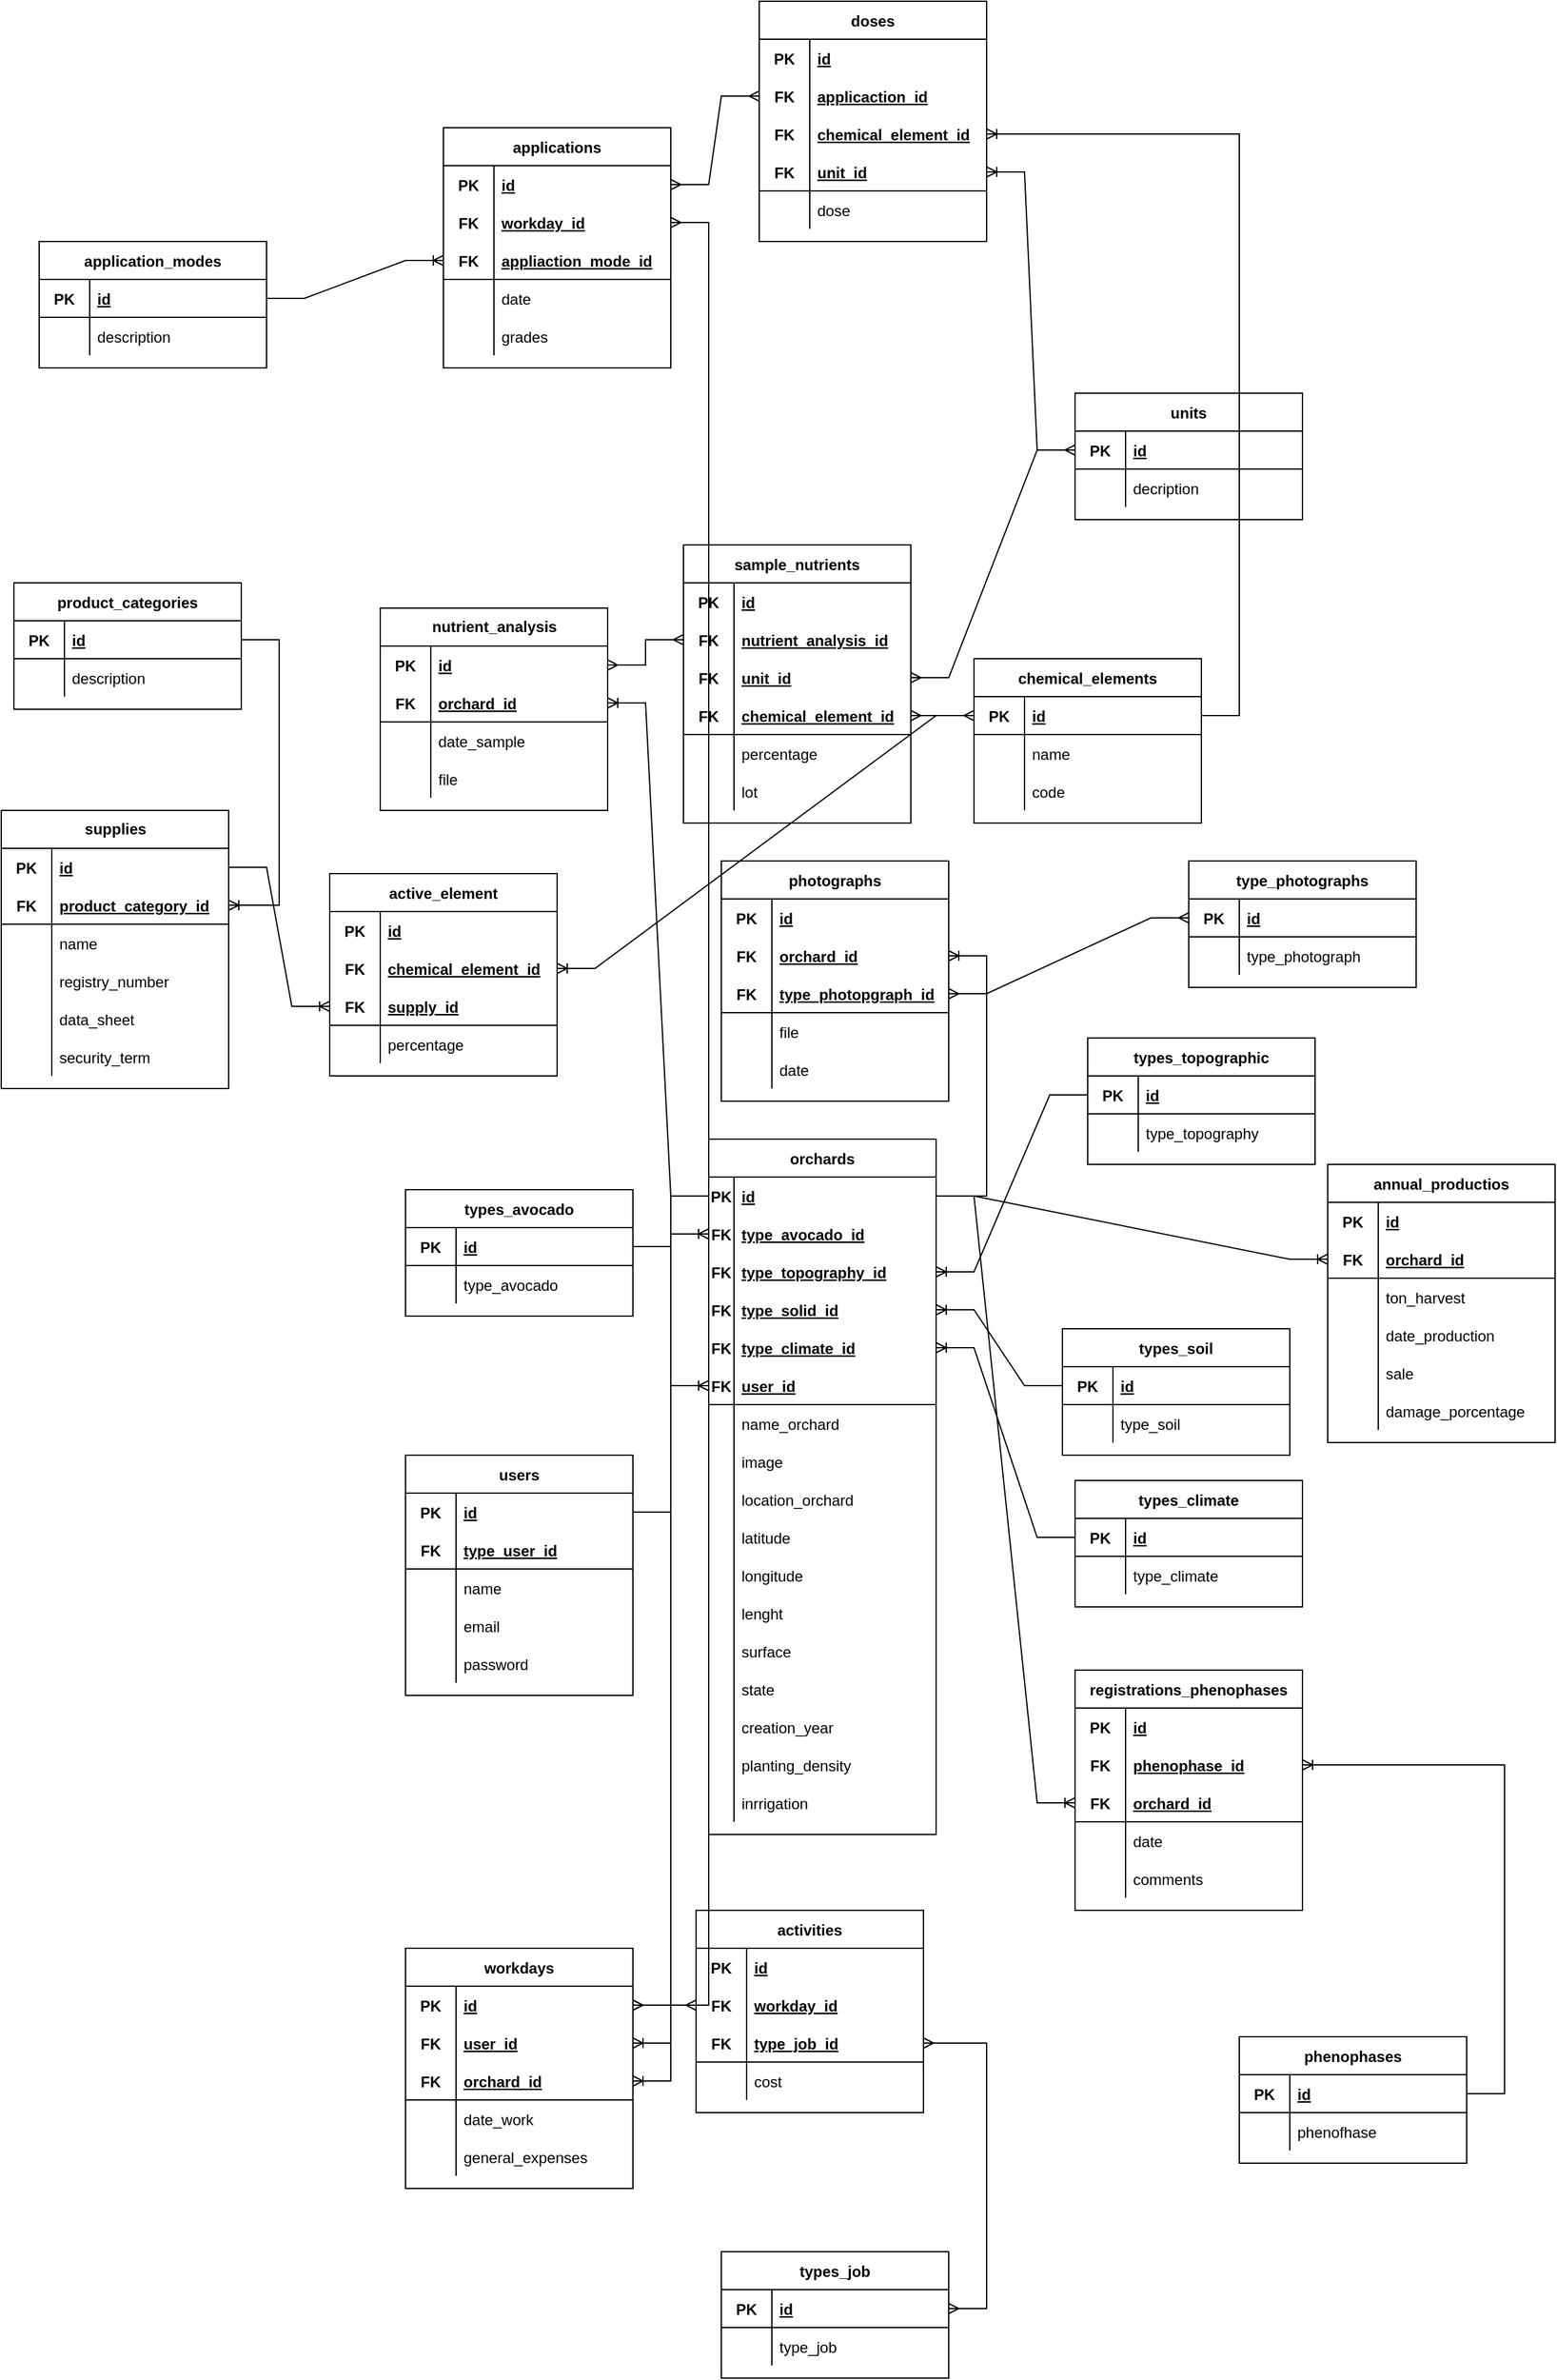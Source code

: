 <mxfile version="16.6.0" type="github">
  <diagram id="0TVenFac1eKW_WVRhH9U" name="Página-1">
    <mxGraphModel dx="2279" dy="2042" grid="1" gridSize="10" guides="1" tooltips="1" connect="1" arrows="1" fold="1" page="1" pageScale="1" pageWidth="850" pageHeight="1100" background="none" math="0" shadow="0">
      <root>
        <mxCell id="0" />
        <mxCell id="1" parent="0" />
        <mxCell id="xLpc2Q17ecYwa52cMYqb-99" value="users" style="shape=table;startSize=30;container=1;collapsible=1;childLayout=tableLayout;fixedRows=1;rowLines=0;fontStyle=1;align=center;resizeLast=1;fontSize=12;verticalAlign=middle;spacing=0;spacingTop=0;" parent="1" vertex="1">
          <mxGeometry x="20" y="510" width="180" height="190" as="geometry" />
        </mxCell>
        <mxCell id="xLpc2Q17ecYwa52cMYqb-100" value="" style="shape=tableRow;horizontal=0;startSize=0;swimlaneHead=0;swimlaneBody=0;fillColor=none;collapsible=0;dropTarget=0;points=[[0,0.5],[1,0.5]];portConstraint=eastwest;top=0;left=0;right=0;bottom=0;fontSize=12;verticalAlign=middle;spacing=0;spacingTop=0;" parent="xLpc2Q17ecYwa52cMYqb-99" vertex="1">
          <mxGeometry y="30" width="180" height="30" as="geometry" />
        </mxCell>
        <mxCell id="xLpc2Q17ecYwa52cMYqb-101" value="PK" style="shape=partialRectangle;connectable=0;fillColor=none;top=0;left=0;bottom=0;right=0;fontStyle=1;overflow=hidden;fontSize=12;verticalAlign=middle;spacing=0;spacingTop=0;" parent="xLpc2Q17ecYwa52cMYqb-100" vertex="1">
          <mxGeometry width="40" height="30" as="geometry">
            <mxRectangle width="40" height="30" as="alternateBounds" />
          </mxGeometry>
        </mxCell>
        <mxCell id="xLpc2Q17ecYwa52cMYqb-102" value="id" style="shape=partialRectangle;connectable=0;fillColor=none;top=0;left=0;bottom=0;right=0;align=left;spacingLeft=6;fontStyle=5;overflow=hidden;fontSize=12;verticalAlign=middle;spacing=0;spacingTop=0;" parent="xLpc2Q17ecYwa52cMYqb-100" vertex="1">
          <mxGeometry x="40" width="140" height="30" as="geometry">
            <mxRectangle width="140" height="30" as="alternateBounds" />
          </mxGeometry>
        </mxCell>
        <mxCell id="xLpc2Q17ecYwa52cMYqb-103" value="" style="shape=tableRow;horizontal=0;startSize=0;swimlaneHead=0;swimlaneBody=0;fillColor=none;collapsible=0;dropTarget=0;points=[[0,0.5],[1,0.5]];portConstraint=eastwest;top=0;left=0;right=0;bottom=1;fontSize=12;verticalAlign=middle;spacing=0;spacingTop=0;" parent="xLpc2Q17ecYwa52cMYqb-99" vertex="1">
          <mxGeometry y="60" width="180" height="30" as="geometry" />
        </mxCell>
        <mxCell id="xLpc2Q17ecYwa52cMYqb-104" value="FK" style="shape=partialRectangle;connectable=0;fillColor=none;top=0;left=0;bottom=0;right=0;fontStyle=1;overflow=hidden;fontSize=12;verticalAlign=middle;spacing=0;spacingTop=0;" parent="xLpc2Q17ecYwa52cMYqb-103" vertex="1">
          <mxGeometry width="40" height="30" as="geometry">
            <mxRectangle width="40" height="30" as="alternateBounds" />
          </mxGeometry>
        </mxCell>
        <mxCell id="xLpc2Q17ecYwa52cMYqb-105" value="type_user_id" style="shape=partialRectangle;connectable=0;fillColor=none;top=0;left=0;bottom=0;right=0;align=left;spacingLeft=6;fontStyle=5;overflow=hidden;fontSize=12;verticalAlign=middle;spacing=0;spacingTop=0;" parent="xLpc2Q17ecYwa52cMYqb-103" vertex="1">
          <mxGeometry x="40" width="140" height="30" as="geometry">
            <mxRectangle width="140" height="30" as="alternateBounds" />
          </mxGeometry>
        </mxCell>
        <mxCell id="xLpc2Q17ecYwa52cMYqb-106" value="" style="shape=tableRow;horizontal=0;startSize=0;swimlaneHead=0;swimlaneBody=0;fillColor=none;collapsible=0;dropTarget=0;points=[[0,0.5],[1,0.5]];portConstraint=eastwest;top=0;left=0;right=0;bottom=0;fontSize=12;verticalAlign=middle;spacing=0;spacingTop=0;" parent="xLpc2Q17ecYwa52cMYqb-99" vertex="1">
          <mxGeometry y="90" width="180" height="30" as="geometry" />
        </mxCell>
        <mxCell id="xLpc2Q17ecYwa52cMYqb-107" value="" style="shape=partialRectangle;connectable=0;fillColor=none;top=0;left=0;bottom=0;right=0;editable=1;overflow=hidden;fontSize=12;verticalAlign=middle;spacing=0;spacingTop=0;" parent="xLpc2Q17ecYwa52cMYqb-106" vertex="1">
          <mxGeometry width="40" height="30" as="geometry">
            <mxRectangle width="40" height="30" as="alternateBounds" />
          </mxGeometry>
        </mxCell>
        <mxCell id="xLpc2Q17ecYwa52cMYqb-108" value="name" style="shape=partialRectangle;connectable=0;fillColor=none;top=0;left=0;bottom=0;right=0;align=left;spacingLeft=6;overflow=hidden;fontSize=12;verticalAlign=middle;spacing=0;spacingTop=0;" parent="xLpc2Q17ecYwa52cMYqb-106" vertex="1">
          <mxGeometry x="40" width="140" height="30" as="geometry">
            <mxRectangle width="140" height="30" as="alternateBounds" />
          </mxGeometry>
        </mxCell>
        <mxCell id="xLpc2Q17ecYwa52cMYqb-109" value="" style="shape=tableRow;horizontal=0;startSize=0;swimlaneHead=0;swimlaneBody=0;fillColor=none;collapsible=0;dropTarget=0;points=[[0,0.5],[1,0.5]];portConstraint=eastwest;top=0;left=0;right=0;bottom=0;fontSize=12;verticalAlign=middle;spacing=0;spacingTop=0;" parent="xLpc2Q17ecYwa52cMYqb-99" vertex="1">
          <mxGeometry y="120" width="180" height="30" as="geometry" />
        </mxCell>
        <mxCell id="xLpc2Q17ecYwa52cMYqb-110" value="" style="shape=partialRectangle;connectable=0;fillColor=none;top=0;left=0;bottom=0;right=0;editable=1;overflow=hidden;fontSize=12;verticalAlign=middle;spacing=0;spacingTop=0;" parent="xLpc2Q17ecYwa52cMYqb-109" vertex="1">
          <mxGeometry width="40" height="30" as="geometry">
            <mxRectangle width="40" height="30" as="alternateBounds" />
          </mxGeometry>
        </mxCell>
        <mxCell id="xLpc2Q17ecYwa52cMYqb-111" value="email" style="shape=partialRectangle;connectable=0;fillColor=none;top=0;left=0;bottom=0;right=0;align=left;spacingLeft=6;overflow=hidden;fontSize=12;verticalAlign=middle;spacing=0;spacingTop=0;" parent="xLpc2Q17ecYwa52cMYqb-109" vertex="1">
          <mxGeometry x="40" width="140" height="30" as="geometry">
            <mxRectangle width="140" height="30" as="alternateBounds" />
          </mxGeometry>
        </mxCell>
        <mxCell id="xLpc2Q17ecYwa52cMYqb-151" style="shape=tableRow;horizontal=0;startSize=0;swimlaneHead=0;swimlaneBody=0;fillColor=none;collapsible=0;dropTarget=0;points=[[0,0.5],[1,0.5]];portConstraint=eastwest;top=0;left=0;right=0;bottom=0;fontSize=12;verticalAlign=middle;spacing=0;spacingTop=0;" parent="xLpc2Q17ecYwa52cMYqb-99" vertex="1">
          <mxGeometry y="150" width="180" height="30" as="geometry" />
        </mxCell>
        <mxCell id="xLpc2Q17ecYwa52cMYqb-152" style="shape=partialRectangle;connectable=0;fillColor=none;top=0;left=0;bottom=0;right=0;editable=1;overflow=hidden;fontSize=12;verticalAlign=middle;spacing=0;spacingTop=0;" parent="xLpc2Q17ecYwa52cMYqb-151" vertex="1">
          <mxGeometry width="40" height="30" as="geometry">
            <mxRectangle width="40" height="30" as="alternateBounds" />
          </mxGeometry>
        </mxCell>
        <mxCell id="xLpc2Q17ecYwa52cMYqb-153" value="password" style="shape=partialRectangle;connectable=0;fillColor=none;top=0;left=0;bottom=0;right=0;align=left;spacingLeft=6;overflow=hidden;fontSize=12;verticalAlign=middle;spacing=0;spacingTop=0;" parent="xLpc2Q17ecYwa52cMYqb-151" vertex="1">
          <mxGeometry x="40" width="140" height="30" as="geometry">
            <mxRectangle width="140" height="30" as="alternateBounds" />
          </mxGeometry>
        </mxCell>
        <mxCell id="xLpc2Q17ecYwa52cMYqb-138" value="types_avocado" style="shape=table;startSize=30;container=1;collapsible=1;childLayout=tableLayout;fixedRows=1;rowLines=0;fontStyle=1;align=center;resizeLast=1;fontSize=12;verticalAlign=middle;spacing=0;spacingTop=0;" parent="1" vertex="1">
          <mxGeometry x="20" y="300" width="180" height="100" as="geometry" />
        </mxCell>
        <mxCell id="xLpc2Q17ecYwa52cMYqb-142" value="" style="shape=tableRow;horizontal=0;startSize=0;swimlaneHead=0;swimlaneBody=0;fillColor=none;collapsible=0;dropTarget=0;points=[[0,0.5],[1,0.5]];portConstraint=eastwest;top=0;left=0;right=0;bottom=1;fontSize=12;verticalAlign=middle;spacing=0;spacingTop=0;" parent="xLpc2Q17ecYwa52cMYqb-138" vertex="1">
          <mxGeometry y="30" width="180" height="30" as="geometry" />
        </mxCell>
        <mxCell id="xLpc2Q17ecYwa52cMYqb-143" value="PK" style="shape=partialRectangle;connectable=0;fillColor=none;top=0;left=0;bottom=0;right=0;fontStyle=1;overflow=hidden;fontSize=12;verticalAlign=middle;spacing=0;spacingTop=0;" parent="xLpc2Q17ecYwa52cMYqb-142" vertex="1">
          <mxGeometry width="40" height="30" as="geometry">
            <mxRectangle width="40" height="30" as="alternateBounds" />
          </mxGeometry>
        </mxCell>
        <mxCell id="xLpc2Q17ecYwa52cMYqb-144" value="id" style="shape=partialRectangle;connectable=0;fillColor=none;top=0;left=0;bottom=0;right=0;align=left;spacingLeft=6;fontStyle=5;overflow=hidden;fontSize=12;verticalAlign=middle;spacing=0;spacingTop=0;" parent="xLpc2Q17ecYwa52cMYqb-142" vertex="1">
          <mxGeometry x="40" width="140" height="30" as="geometry">
            <mxRectangle width="140" height="30" as="alternateBounds" />
          </mxGeometry>
        </mxCell>
        <mxCell id="xLpc2Q17ecYwa52cMYqb-145" value="" style="shape=tableRow;horizontal=0;startSize=0;swimlaneHead=0;swimlaneBody=0;fillColor=none;collapsible=0;dropTarget=0;points=[[0,0.5],[1,0.5]];portConstraint=eastwest;top=0;left=0;right=0;bottom=0;fontSize=12;verticalAlign=middle;spacing=0;spacingTop=0;" parent="xLpc2Q17ecYwa52cMYqb-138" vertex="1">
          <mxGeometry y="60" width="180" height="30" as="geometry" />
        </mxCell>
        <mxCell id="xLpc2Q17ecYwa52cMYqb-146" value="" style="shape=partialRectangle;connectable=0;fillColor=none;top=0;left=0;bottom=0;right=0;editable=1;overflow=hidden;fontSize=12;verticalAlign=middle;spacing=0;spacingTop=0;" parent="xLpc2Q17ecYwa52cMYqb-145" vertex="1">
          <mxGeometry width="40" height="30" as="geometry">
            <mxRectangle width="40" height="30" as="alternateBounds" />
          </mxGeometry>
        </mxCell>
        <mxCell id="xLpc2Q17ecYwa52cMYqb-147" value="type_avocado" style="shape=partialRectangle;connectable=0;fillColor=none;top=0;left=0;bottom=0;right=0;align=left;spacingLeft=6;overflow=hidden;fontSize=12;verticalAlign=middle;spacing=0;spacingTop=0;" parent="xLpc2Q17ecYwa52cMYqb-145" vertex="1">
          <mxGeometry x="40" width="140" height="30" as="geometry">
            <mxRectangle width="140" height="30" as="alternateBounds" />
          </mxGeometry>
        </mxCell>
        <mxCell id="xLpc2Q17ecYwa52cMYqb-165" value="types_climate" style="shape=table;startSize=30;container=1;collapsible=1;childLayout=tableLayout;fixedRows=1;rowLines=0;fontStyle=1;align=center;resizeLast=1;fontSize=12;verticalAlign=middle;spacing=0;spacingTop=0;" parent="1" vertex="1">
          <mxGeometry x="550" y="530" width="180" height="100" as="geometry" />
        </mxCell>
        <mxCell id="xLpc2Q17ecYwa52cMYqb-166" value="" style="shape=tableRow;horizontal=0;startSize=0;swimlaneHead=0;swimlaneBody=0;fillColor=none;collapsible=0;dropTarget=0;points=[[0,0.5],[1,0.5]];portConstraint=eastwest;top=0;left=0;right=0;bottom=1;fontSize=12;verticalAlign=middle;spacing=0;spacingTop=0;" parent="xLpc2Q17ecYwa52cMYqb-165" vertex="1">
          <mxGeometry y="30" width="180" height="30" as="geometry" />
        </mxCell>
        <mxCell id="xLpc2Q17ecYwa52cMYqb-167" value="PK" style="shape=partialRectangle;connectable=0;fillColor=none;top=0;left=0;bottom=0;right=0;fontStyle=1;overflow=hidden;fontSize=12;verticalAlign=middle;spacing=0;spacingTop=0;" parent="xLpc2Q17ecYwa52cMYqb-166" vertex="1">
          <mxGeometry width="40" height="30" as="geometry">
            <mxRectangle width="40" height="30" as="alternateBounds" />
          </mxGeometry>
        </mxCell>
        <mxCell id="xLpc2Q17ecYwa52cMYqb-168" value="id" style="shape=partialRectangle;connectable=0;fillColor=none;top=0;left=0;bottom=0;right=0;align=left;spacingLeft=6;fontStyle=5;overflow=hidden;fontSize=12;verticalAlign=middle;spacing=0;spacingTop=0;" parent="xLpc2Q17ecYwa52cMYqb-166" vertex="1">
          <mxGeometry x="40" width="140" height="30" as="geometry">
            <mxRectangle width="140" height="30" as="alternateBounds" />
          </mxGeometry>
        </mxCell>
        <mxCell id="xLpc2Q17ecYwa52cMYqb-169" value="" style="shape=tableRow;horizontal=0;startSize=0;swimlaneHead=0;swimlaneBody=0;fillColor=none;collapsible=0;dropTarget=0;points=[[0,0.5],[1,0.5]];portConstraint=eastwest;top=0;left=0;right=0;bottom=0;fontSize=12;verticalAlign=middle;spacing=0;spacingTop=0;" parent="xLpc2Q17ecYwa52cMYqb-165" vertex="1">
          <mxGeometry y="60" width="180" height="30" as="geometry" />
        </mxCell>
        <mxCell id="xLpc2Q17ecYwa52cMYqb-170" value="" style="shape=partialRectangle;connectable=0;fillColor=none;top=0;left=0;bottom=0;right=0;editable=1;overflow=hidden;fontSize=12;verticalAlign=middle;spacing=0;spacingTop=0;" parent="xLpc2Q17ecYwa52cMYqb-169" vertex="1">
          <mxGeometry width="40" height="30" as="geometry">
            <mxRectangle width="40" height="30" as="alternateBounds" />
          </mxGeometry>
        </mxCell>
        <mxCell id="xLpc2Q17ecYwa52cMYqb-171" value="type_climate" style="shape=partialRectangle;connectable=0;fillColor=none;top=0;left=0;bottom=0;right=0;align=left;spacingLeft=6;overflow=hidden;fontSize=12;verticalAlign=middle;spacing=0;spacingTop=0;" parent="xLpc2Q17ecYwa52cMYqb-169" vertex="1">
          <mxGeometry x="40" width="140" height="30" as="geometry">
            <mxRectangle width="140" height="30" as="alternateBounds" />
          </mxGeometry>
        </mxCell>
        <mxCell id="xLpc2Q17ecYwa52cMYqb-175" value="types_soil" style="shape=table;startSize=30;container=1;collapsible=1;childLayout=tableLayout;fixedRows=1;rowLines=0;fontStyle=1;align=center;resizeLast=1;fontSize=12;verticalAlign=middle;spacing=0;spacingTop=0;" parent="1" vertex="1">
          <mxGeometry x="540" y="410" width="180" height="100" as="geometry" />
        </mxCell>
        <mxCell id="xLpc2Q17ecYwa52cMYqb-176" value="" style="shape=tableRow;horizontal=0;startSize=0;swimlaneHead=0;swimlaneBody=0;fillColor=none;collapsible=0;dropTarget=0;points=[[0,0.5],[1,0.5]];portConstraint=eastwest;top=0;left=0;right=0;bottom=1;fontSize=12;verticalAlign=middle;spacing=0;spacingTop=0;" parent="xLpc2Q17ecYwa52cMYqb-175" vertex="1">
          <mxGeometry y="30" width="180" height="30" as="geometry" />
        </mxCell>
        <mxCell id="xLpc2Q17ecYwa52cMYqb-177" value="PK" style="shape=partialRectangle;connectable=0;fillColor=none;top=0;left=0;bottom=0;right=0;fontStyle=1;overflow=hidden;fontSize=12;verticalAlign=middle;spacing=0;spacingTop=0;" parent="xLpc2Q17ecYwa52cMYqb-176" vertex="1">
          <mxGeometry width="40" height="30" as="geometry">
            <mxRectangle width="40" height="30" as="alternateBounds" />
          </mxGeometry>
        </mxCell>
        <mxCell id="xLpc2Q17ecYwa52cMYqb-178" value="id" style="shape=partialRectangle;connectable=0;fillColor=none;top=0;left=0;bottom=0;right=0;align=left;spacingLeft=6;fontStyle=5;overflow=hidden;fontSize=12;verticalAlign=middle;spacing=0;spacingTop=0;" parent="xLpc2Q17ecYwa52cMYqb-176" vertex="1">
          <mxGeometry x="40" width="140" height="30" as="geometry">
            <mxRectangle width="140" height="30" as="alternateBounds" />
          </mxGeometry>
        </mxCell>
        <mxCell id="xLpc2Q17ecYwa52cMYqb-179" value="" style="shape=tableRow;horizontal=0;startSize=0;swimlaneHead=0;swimlaneBody=0;fillColor=none;collapsible=0;dropTarget=0;points=[[0,0.5],[1,0.5]];portConstraint=eastwest;top=0;left=0;right=0;bottom=0;fontSize=12;verticalAlign=middle;spacing=0;spacingTop=0;" parent="xLpc2Q17ecYwa52cMYqb-175" vertex="1">
          <mxGeometry y="60" width="180" height="30" as="geometry" />
        </mxCell>
        <mxCell id="xLpc2Q17ecYwa52cMYqb-180" value="" style="shape=partialRectangle;connectable=0;fillColor=none;top=0;left=0;bottom=0;right=0;editable=1;overflow=hidden;fontSize=12;verticalAlign=middle;spacing=0;spacingTop=0;" parent="xLpc2Q17ecYwa52cMYqb-179" vertex="1">
          <mxGeometry width="40" height="30" as="geometry">
            <mxRectangle width="40" height="30" as="alternateBounds" />
          </mxGeometry>
        </mxCell>
        <mxCell id="xLpc2Q17ecYwa52cMYqb-181" value="type_soil" style="shape=partialRectangle;connectable=0;fillColor=none;top=0;left=0;bottom=0;right=0;align=left;spacingLeft=6;overflow=hidden;fontSize=12;verticalAlign=middle;spacing=0;spacingTop=0;" parent="xLpc2Q17ecYwa52cMYqb-179" vertex="1">
          <mxGeometry x="40" width="140" height="30" as="geometry">
            <mxRectangle width="140" height="30" as="alternateBounds" />
          </mxGeometry>
        </mxCell>
        <mxCell id="xLpc2Q17ecYwa52cMYqb-185" value="types_job" style="shape=table;startSize=30;container=1;collapsible=1;childLayout=tableLayout;fixedRows=1;rowLines=0;fontStyle=1;align=center;resizeLast=1;fontSize=12;verticalAlign=middle;spacing=0;spacingTop=0;" parent="1" vertex="1">
          <mxGeometry x="270" y="1140" width="180" height="100" as="geometry" />
        </mxCell>
        <mxCell id="xLpc2Q17ecYwa52cMYqb-186" value="" style="shape=tableRow;horizontal=0;startSize=0;swimlaneHead=0;swimlaneBody=0;fillColor=none;collapsible=0;dropTarget=0;points=[[0,0.5],[1,0.5]];portConstraint=eastwest;top=0;left=0;right=0;bottom=1;fontSize=12;verticalAlign=middle;spacing=0;spacingTop=0;" parent="xLpc2Q17ecYwa52cMYqb-185" vertex="1">
          <mxGeometry y="30" width="180" height="30" as="geometry" />
        </mxCell>
        <mxCell id="xLpc2Q17ecYwa52cMYqb-187" value="PK" style="shape=partialRectangle;connectable=0;fillColor=none;top=0;left=0;bottom=0;right=0;fontStyle=1;overflow=hidden;fontSize=12;verticalAlign=middle;spacing=0;spacingTop=0;" parent="xLpc2Q17ecYwa52cMYqb-186" vertex="1">
          <mxGeometry width="40" height="30" as="geometry">
            <mxRectangle width="40" height="30" as="alternateBounds" />
          </mxGeometry>
        </mxCell>
        <mxCell id="xLpc2Q17ecYwa52cMYqb-188" value="id" style="shape=partialRectangle;connectable=0;fillColor=none;top=0;left=0;bottom=0;right=0;align=left;spacingLeft=6;fontStyle=5;overflow=hidden;fontSize=12;verticalAlign=middle;spacing=0;spacingTop=0;" parent="xLpc2Q17ecYwa52cMYqb-186" vertex="1">
          <mxGeometry x="40" width="140" height="30" as="geometry">
            <mxRectangle width="140" height="30" as="alternateBounds" />
          </mxGeometry>
        </mxCell>
        <mxCell id="xLpc2Q17ecYwa52cMYqb-189" value="" style="shape=tableRow;horizontal=0;startSize=0;swimlaneHead=0;swimlaneBody=0;fillColor=none;collapsible=0;dropTarget=0;points=[[0,0.5],[1,0.5]];portConstraint=eastwest;top=0;left=0;right=0;bottom=0;fontSize=12;verticalAlign=middle;spacing=0;spacingTop=0;" parent="xLpc2Q17ecYwa52cMYqb-185" vertex="1">
          <mxGeometry y="60" width="180" height="30" as="geometry" />
        </mxCell>
        <mxCell id="xLpc2Q17ecYwa52cMYqb-190" value="" style="shape=partialRectangle;connectable=0;fillColor=none;top=0;left=0;bottom=0;right=0;editable=1;overflow=hidden;fontSize=12;verticalAlign=middle;spacing=0;spacingTop=0;" parent="xLpc2Q17ecYwa52cMYqb-189" vertex="1">
          <mxGeometry width="40" height="30" as="geometry">
            <mxRectangle width="40" height="30" as="alternateBounds" />
          </mxGeometry>
        </mxCell>
        <mxCell id="xLpc2Q17ecYwa52cMYqb-191" value="type_job" style="shape=partialRectangle;connectable=0;fillColor=none;top=0;left=0;bottom=0;right=0;align=left;spacingLeft=6;overflow=hidden;fontSize=12;verticalAlign=middle;spacing=0;spacingTop=0;" parent="xLpc2Q17ecYwa52cMYqb-189" vertex="1">
          <mxGeometry x="40" width="140" height="30" as="geometry">
            <mxRectangle width="140" height="30" as="alternateBounds" />
          </mxGeometry>
        </mxCell>
        <mxCell id="xLpc2Q17ecYwa52cMYqb-196" value="orchards" style="shape=table;startSize=30;container=1;collapsible=1;childLayout=tableLayout;fixedRows=1;rowLines=0;fontStyle=1;align=center;resizeLast=1;fontSize=12;verticalAlign=middle;spacing=0;spacingTop=0;perimeterSpacing=4;" parent="1" vertex="1">
          <mxGeometry x="260" y="260" width="180" height="550" as="geometry">
            <mxRectangle x="300" y="220" width="80" height="30" as="alternateBounds" />
          </mxGeometry>
        </mxCell>
        <mxCell id="xLpc2Q17ecYwa52cMYqb-197" value="" style="shape=tableRow;horizontal=0;startSize=0;swimlaneHead=0;swimlaneBody=0;fillColor=none;collapsible=0;dropTarget=0;points=[[0,0.5],[1,0.5]];portConstraint=eastwest;top=0;left=0;right=0;bottom=0;fontSize=12;verticalAlign=middle;spacing=0;spacingTop=0;" parent="xLpc2Q17ecYwa52cMYqb-196" vertex="1">
          <mxGeometry y="30" width="180" height="30" as="geometry" />
        </mxCell>
        <mxCell id="xLpc2Q17ecYwa52cMYqb-198" value="PK" style="shape=partialRectangle;connectable=0;fillColor=none;top=0;left=0;bottom=0;right=0;fontStyle=1;overflow=hidden;fontSize=12;verticalAlign=middle;spacing=0;spacingTop=0;" parent="xLpc2Q17ecYwa52cMYqb-197" vertex="1">
          <mxGeometry width="20" height="30" as="geometry">
            <mxRectangle width="20" height="30" as="alternateBounds" />
          </mxGeometry>
        </mxCell>
        <mxCell id="xLpc2Q17ecYwa52cMYqb-199" value="id" style="shape=partialRectangle;connectable=0;fillColor=none;top=0;left=0;bottom=0;right=0;align=left;spacingLeft=6;fontStyle=5;overflow=hidden;fontSize=12;verticalAlign=middle;spacing=0;spacingTop=0;spacingBottom=0;" parent="xLpc2Q17ecYwa52cMYqb-197" vertex="1">
          <mxGeometry x="20" width="160" height="30" as="geometry">
            <mxRectangle width="160" height="30" as="alternateBounds" />
          </mxGeometry>
        </mxCell>
        <mxCell id="xLpc2Q17ecYwa52cMYqb-242" style="shape=tableRow;horizontal=0;startSize=0;swimlaneHead=0;swimlaneBody=0;fillColor=none;collapsible=0;dropTarget=0;points=[[0,0.5],[1,0.5]];portConstraint=eastwest;top=0;left=0;right=0;bottom=0;fontSize=12;verticalAlign=middle;spacing=0;spacingTop=0;" parent="xLpc2Q17ecYwa52cMYqb-196" vertex="1">
          <mxGeometry y="60" width="180" height="30" as="geometry" />
        </mxCell>
        <mxCell id="xLpc2Q17ecYwa52cMYqb-243" value="FK" style="shape=partialRectangle;connectable=0;fillColor=none;top=0;left=0;bottom=0;right=0;fontStyle=1;overflow=hidden;fontSize=12;verticalAlign=middle;spacing=0;spacingTop=0;" parent="xLpc2Q17ecYwa52cMYqb-242" vertex="1">
          <mxGeometry width="20" height="30" as="geometry">
            <mxRectangle width="20" height="30" as="alternateBounds" />
          </mxGeometry>
        </mxCell>
        <mxCell id="xLpc2Q17ecYwa52cMYqb-244" value="type_avocado_id" style="shape=partialRectangle;connectable=0;fillColor=none;top=0;left=0;bottom=0;right=0;align=left;spacingLeft=6;fontStyle=5;overflow=hidden;fontSize=12;verticalAlign=middle;spacing=0;spacingTop=0;" parent="xLpc2Q17ecYwa52cMYqb-242" vertex="1">
          <mxGeometry x="20" width="160" height="30" as="geometry">
            <mxRectangle width="160" height="30" as="alternateBounds" />
          </mxGeometry>
        </mxCell>
        <mxCell id="xLpc2Q17ecYwa52cMYqb-239" style="shape=tableRow;horizontal=0;startSize=0;swimlaneHead=0;swimlaneBody=0;fillColor=none;collapsible=0;dropTarget=0;points=[[0,0.5],[1,0.5]];portConstraint=eastwest;top=0;left=0;right=0;bottom=0;fontSize=12;verticalAlign=middle;spacing=0;spacingTop=0;" parent="xLpc2Q17ecYwa52cMYqb-196" vertex="1">
          <mxGeometry y="90" width="180" height="30" as="geometry" />
        </mxCell>
        <mxCell id="xLpc2Q17ecYwa52cMYqb-240" value="FK" style="shape=partialRectangle;connectable=0;fillColor=none;top=0;left=0;bottom=0;right=0;fontStyle=1;overflow=hidden;fontSize=12;verticalAlign=middle;spacing=0;spacingTop=0;" parent="xLpc2Q17ecYwa52cMYqb-239" vertex="1">
          <mxGeometry width="20" height="30" as="geometry">
            <mxRectangle width="20" height="30" as="alternateBounds" />
          </mxGeometry>
        </mxCell>
        <mxCell id="xLpc2Q17ecYwa52cMYqb-241" value="type_topography_id" style="shape=partialRectangle;connectable=0;fillColor=none;top=0;left=0;bottom=0;right=0;align=left;spacingLeft=6;fontStyle=5;overflow=hidden;fontSize=12;verticalAlign=middle;spacing=0;spacingTop=0;" parent="xLpc2Q17ecYwa52cMYqb-239" vertex="1">
          <mxGeometry x="20" width="160" height="30" as="geometry">
            <mxRectangle width="160" height="30" as="alternateBounds" />
          </mxGeometry>
        </mxCell>
        <mxCell id="xLpc2Q17ecYwa52cMYqb-251" style="shape=tableRow;horizontal=0;startSize=0;swimlaneHead=0;swimlaneBody=0;fillColor=none;collapsible=0;dropTarget=0;points=[[0,0.5],[1,0.5]];portConstraint=eastwest;top=0;left=0;right=0;bottom=0;fontSize=12;verticalAlign=middle;spacing=0;spacingTop=0;" parent="xLpc2Q17ecYwa52cMYqb-196" vertex="1">
          <mxGeometry y="120" width="180" height="30" as="geometry" />
        </mxCell>
        <mxCell id="xLpc2Q17ecYwa52cMYqb-252" value="FK" style="shape=partialRectangle;connectable=0;fillColor=none;top=0;left=0;bottom=0;right=0;fontStyle=1;overflow=hidden;fontSize=12;verticalAlign=middle;spacing=0;spacingTop=0;" parent="xLpc2Q17ecYwa52cMYqb-251" vertex="1">
          <mxGeometry width="20" height="30" as="geometry">
            <mxRectangle width="20" height="30" as="alternateBounds" />
          </mxGeometry>
        </mxCell>
        <mxCell id="xLpc2Q17ecYwa52cMYqb-253" value="type_solid_id" style="shape=partialRectangle;connectable=0;fillColor=none;top=0;left=0;bottom=0;right=0;align=left;spacingLeft=6;fontStyle=5;overflow=hidden;fontSize=12;verticalAlign=middle;spacing=0;spacingTop=0;" parent="xLpc2Q17ecYwa52cMYqb-251" vertex="1">
          <mxGeometry x="20" width="160" height="30" as="geometry">
            <mxRectangle width="160" height="30" as="alternateBounds" />
          </mxGeometry>
        </mxCell>
        <mxCell id="xLpc2Q17ecYwa52cMYqb-248" style="shape=tableRow;horizontal=0;startSize=0;swimlaneHead=0;swimlaneBody=0;fillColor=none;collapsible=0;dropTarget=0;points=[[0,0.5],[1,0.5]];portConstraint=eastwest;top=0;left=0;right=0;bottom=0;fontSize=12;verticalAlign=middle;spacing=0;spacingTop=0;" parent="xLpc2Q17ecYwa52cMYqb-196" vertex="1">
          <mxGeometry y="150" width="180" height="30" as="geometry" />
        </mxCell>
        <mxCell id="xLpc2Q17ecYwa52cMYqb-249" value="FK" style="shape=partialRectangle;connectable=0;fillColor=none;top=0;left=0;bottom=0;right=0;fontStyle=1;overflow=hidden;fontSize=12;verticalAlign=middle;spacing=0;spacingTop=0;" parent="xLpc2Q17ecYwa52cMYqb-248" vertex="1">
          <mxGeometry width="20" height="30" as="geometry">
            <mxRectangle width="20" height="30" as="alternateBounds" />
          </mxGeometry>
        </mxCell>
        <mxCell id="xLpc2Q17ecYwa52cMYqb-250" value="type_climate_id" style="shape=partialRectangle;connectable=0;fillColor=none;top=0;left=0;bottom=0;right=0;align=left;spacingLeft=6;fontStyle=5;overflow=hidden;fontSize=12;verticalAlign=middle;spacing=0;spacingTop=0;" parent="xLpc2Q17ecYwa52cMYqb-248" vertex="1">
          <mxGeometry x="20" width="160" height="30" as="geometry">
            <mxRectangle width="160" height="30" as="alternateBounds" />
          </mxGeometry>
        </mxCell>
        <mxCell id="xLpc2Q17ecYwa52cMYqb-200" value="" style="shape=tableRow;horizontal=0;startSize=0;swimlaneHead=0;swimlaneBody=0;fillColor=none;collapsible=0;dropTarget=0;points=[[0,0.5],[1,0.5]];portConstraint=eastwest;top=0;left=0;right=0;bottom=1;fontSize=12;verticalAlign=middle;spacing=0;spacingTop=0;" parent="xLpc2Q17ecYwa52cMYqb-196" vertex="1">
          <mxGeometry y="180" width="180" height="30" as="geometry" />
        </mxCell>
        <mxCell id="xLpc2Q17ecYwa52cMYqb-201" value="FK" style="shape=partialRectangle;connectable=0;fillColor=none;top=0;left=0;bottom=0;right=0;fontStyle=1;overflow=hidden;fontSize=12;verticalAlign=middle;spacing=0;spacingTop=0;" parent="xLpc2Q17ecYwa52cMYqb-200" vertex="1">
          <mxGeometry width="20" height="30" as="geometry">
            <mxRectangle width="20" height="30" as="alternateBounds" />
          </mxGeometry>
        </mxCell>
        <mxCell id="xLpc2Q17ecYwa52cMYqb-202" value="user_id" style="shape=partialRectangle;connectable=0;fillColor=none;top=0;left=0;bottom=0;right=0;align=left;spacingLeft=6;fontStyle=5;overflow=hidden;fontSize=12;verticalAlign=middle;spacing=0;spacingTop=0;" parent="xLpc2Q17ecYwa52cMYqb-200" vertex="1">
          <mxGeometry x="20" width="160" height="30" as="geometry">
            <mxRectangle width="160" height="30" as="alternateBounds" />
          </mxGeometry>
        </mxCell>
        <mxCell id="xLpc2Q17ecYwa52cMYqb-203" value="" style="shape=tableRow;horizontal=0;startSize=0;swimlaneHead=0;swimlaneBody=0;fillColor=none;collapsible=0;dropTarget=0;points=[[0,0.5],[1,0.5]];portConstraint=eastwest;top=0;left=0;right=0;bottom=0;fontSize=12;verticalAlign=middle;spacing=0;spacingTop=0;" parent="xLpc2Q17ecYwa52cMYqb-196" vertex="1">
          <mxGeometry y="210" width="180" height="30" as="geometry" />
        </mxCell>
        <mxCell id="xLpc2Q17ecYwa52cMYqb-204" value="" style="shape=partialRectangle;connectable=0;fillColor=none;top=0;left=0;bottom=0;right=0;editable=1;overflow=hidden;fontSize=12;verticalAlign=middle;spacing=0;spacingTop=0;" parent="xLpc2Q17ecYwa52cMYqb-203" vertex="1">
          <mxGeometry width="20" height="30" as="geometry">
            <mxRectangle width="20" height="30" as="alternateBounds" />
          </mxGeometry>
        </mxCell>
        <mxCell id="xLpc2Q17ecYwa52cMYqb-205" value="name_orchard" style="shape=partialRectangle;connectable=0;fillColor=none;top=0;left=0;bottom=0;right=0;align=left;spacingLeft=6;overflow=hidden;fontSize=12;verticalAlign=middle;spacing=0;spacingTop=0;" parent="xLpc2Q17ecYwa52cMYqb-203" vertex="1">
          <mxGeometry x="20" width="160" height="30" as="geometry">
            <mxRectangle width="160" height="30" as="alternateBounds" />
          </mxGeometry>
        </mxCell>
        <mxCell id="xLpc2Q17ecYwa52cMYqb-206" value="" style="shape=tableRow;horizontal=0;startSize=0;swimlaneHead=0;swimlaneBody=0;fillColor=none;collapsible=0;dropTarget=0;points=[[0,0.5],[1,0.5]];portConstraint=eastwest;top=0;left=0;right=0;bottom=0;fontSize=12;verticalAlign=middle;spacing=0;spacingTop=0;" parent="xLpc2Q17ecYwa52cMYqb-196" vertex="1">
          <mxGeometry y="240" width="180" height="30" as="geometry" />
        </mxCell>
        <mxCell id="xLpc2Q17ecYwa52cMYqb-207" value="" style="shape=partialRectangle;connectable=0;fillColor=none;top=0;left=0;bottom=0;right=0;editable=1;overflow=hidden;fontSize=12;verticalAlign=middle;spacing=0;spacingTop=0;" parent="xLpc2Q17ecYwa52cMYqb-206" vertex="1">
          <mxGeometry width="20" height="30" as="geometry">
            <mxRectangle width="20" height="30" as="alternateBounds" />
          </mxGeometry>
        </mxCell>
        <mxCell id="xLpc2Q17ecYwa52cMYqb-208" value="image" style="shape=partialRectangle;connectable=0;fillColor=none;top=0;left=0;bottom=0;right=0;align=left;spacingLeft=6;overflow=hidden;fontSize=12;verticalAlign=middle;spacing=0;spacingTop=0;" parent="xLpc2Q17ecYwa52cMYqb-206" vertex="1">
          <mxGeometry x="20" width="160" height="30" as="geometry">
            <mxRectangle width="160" height="30" as="alternateBounds" />
          </mxGeometry>
        </mxCell>
        <mxCell id="xLpc2Q17ecYwa52cMYqb-218" style="shape=tableRow;horizontal=0;startSize=0;swimlaneHead=0;swimlaneBody=0;fillColor=none;collapsible=0;dropTarget=0;points=[[0,0.5],[1,0.5]];portConstraint=eastwest;top=0;left=0;right=0;bottom=0;fontSize=12;verticalAlign=middle;spacing=0;spacingTop=0;" parent="xLpc2Q17ecYwa52cMYqb-196" vertex="1">
          <mxGeometry y="270" width="180" height="30" as="geometry" />
        </mxCell>
        <mxCell id="xLpc2Q17ecYwa52cMYqb-219" style="shape=partialRectangle;connectable=0;fillColor=none;top=0;left=0;bottom=0;right=0;editable=1;overflow=hidden;fontSize=12;verticalAlign=middle;spacing=0;spacingTop=0;" parent="xLpc2Q17ecYwa52cMYqb-218" vertex="1">
          <mxGeometry width="20" height="30" as="geometry">
            <mxRectangle width="20" height="30" as="alternateBounds" />
          </mxGeometry>
        </mxCell>
        <mxCell id="xLpc2Q17ecYwa52cMYqb-220" value="location_orchard" style="shape=partialRectangle;connectable=0;fillColor=none;top=0;left=0;bottom=0;right=0;align=left;spacingLeft=6;overflow=hidden;fontSize=12;verticalAlign=middle;spacing=0;spacingTop=0;" parent="xLpc2Q17ecYwa52cMYqb-218" vertex="1">
          <mxGeometry x="20" width="160" height="30" as="geometry">
            <mxRectangle width="160" height="30" as="alternateBounds" />
          </mxGeometry>
        </mxCell>
        <mxCell id="xLpc2Q17ecYwa52cMYqb-215" style="shape=tableRow;horizontal=0;startSize=0;swimlaneHead=0;swimlaneBody=0;fillColor=none;collapsible=0;dropTarget=0;points=[[0,0.5],[1,0.5]];portConstraint=eastwest;top=0;left=0;right=0;bottom=0;fontSize=12;verticalAlign=middle;spacing=0;spacingTop=0;" parent="xLpc2Q17ecYwa52cMYqb-196" vertex="1">
          <mxGeometry y="300" width="180" height="30" as="geometry" />
        </mxCell>
        <mxCell id="xLpc2Q17ecYwa52cMYqb-216" style="shape=partialRectangle;connectable=0;fillColor=none;top=0;left=0;bottom=0;right=0;editable=1;overflow=hidden;fontSize=12;verticalAlign=middle;spacing=0;spacingTop=0;" parent="xLpc2Q17ecYwa52cMYqb-215" vertex="1">
          <mxGeometry width="20" height="30" as="geometry">
            <mxRectangle width="20" height="30" as="alternateBounds" />
          </mxGeometry>
        </mxCell>
        <mxCell id="xLpc2Q17ecYwa52cMYqb-217" value="latitude" style="shape=partialRectangle;connectable=0;fillColor=none;top=0;left=0;bottom=0;right=0;align=left;spacingLeft=6;overflow=hidden;fontSize=12;verticalAlign=middle;spacing=0;spacingTop=0;" parent="xLpc2Q17ecYwa52cMYqb-215" vertex="1">
          <mxGeometry x="20" width="160" height="30" as="geometry">
            <mxRectangle width="160" height="30" as="alternateBounds" />
          </mxGeometry>
        </mxCell>
        <mxCell id="xLpc2Q17ecYwa52cMYqb-212" style="shape=tableRow;horizontal=0;startSize=0;swimlaneHead=0;swimlaneBody=0;fillColor=none;collapsible=0;dropTarget=0;points=[[0,0.5],[1,0.5]];portConstraint=eastwest;top=0;left=0;right=0;bottom=0;fontSize=12;verticalAlign=middle;spacing=0;spacingTop=0;" parent="xLpc2Q17ecYwa52cMYqb-196" vertex="1">
          <mxGeometry y="330" width="180" height="30" as="geometry" />
        </mxCell>
        <mxCell id="xLpc2Q17ecYwa52cMYqb-213" style="shape=partialRectangle;connectable=0;fillColor=none;top=0;left=0;bottom=0;right=0;editable=1;overflow=hidden;fontSize=12;verticalAlign=middle;spacing=0;spacingTop=0;" parent="xLpc2Q17ecYwa52cMYqb-212" vertex="1">
          <mxGeometry width="20" height="30" as="geometry">
            <mxRectangle width="20" height="30" as="alternateBounds" />
          </mxGeometry>
        </mxCell>
        <mxCell id="xLpc2Q17ecYwa52cMYqb-214" value="longitude" style="shape=partialRectangle;connectable=0;fillColor=none;top=0;left=0;bottom=0;right=0;align=left;spacingLeft=6;overflow=hidden;fontSize=12;verticalAlign=middle;spacing=0;spacingTop=0;" parent="xLpc2Q17ecYwa52cMYqb-212" vertex="1">
          <mxGeometry x="20" width="160" height="30" as="geometry">
            <mxRectangle width="160" height="30" as="alternateBounds" />
          </mxGeometry>
        </mxCell>
        <mxCell id="xLpc2Q17ecYwa52cMYqb-209" style="shape=tableRow;horizontal=0;startSize=0;swimlaneHead=0;swimlaneBody=0;fillColor=none;collapsible=0;dropTarget=0;points=[[0,0.5],[1,0.5]];portConstraint=eastwest;top=0;left=0;right=0;bottom=0;fontSize=12;verticalAlign=middle;spacing=0;spacingTop=0;" parent="xLpc2Q17ecYwa52cMYqb-196" vertex="1">
          <mxGeometry y="360" width="180" height="30" as="geometry" />
        </mxCell>
        <mxCell id="xLpc2Q17ecYwa52cMYqb-210" style="shape=partialRectangle;connectable=0;fillColor=none;top=0;left=0;bottom=0;right=0;editable=1;overflow=hidden;fontSize=12;verticalAlign=middle;spacing=0;spacingTop=0;" parent="xLpc2Q17ecYwa52cMYqb-209" vertex="1">
          <mxGeometry width="20" height="30" as="geometry">
            <mxRectangle width="20" height="30" as="alternateBounds" />
          </mxGeometry>
        </mxCell>
        <mxCell id="xLpc2Q17ecYwa52cMYqb-211" value="lenght" style="shape=partialRectangle;connectable=0;fillColor=none;top=0;left=0;bottom=0;right=0;align=left;spacingLeft=6;overflow=hidden;fontSize=12;verticalAlign=middle;spacing=0;spacingTop=0;" parent="xLpc2Q17ecYwa52cMYqb-209" vertex="1">
          <mxGeometry x="20" width="160" height="30" as="geometry">
            <mxRectangle width="160" height="30" as="alternateBounds" />
          </mxGeometry>
        </mxCell>
        <mxCell id="xLpc2Q17ecYwa52cMYqb-227" style="shape=tableRow;horizontal=0;startSize=0;swimlaneHead=0;swimlaneBody=0;fillColor=none;collapsible=0;dropTarget=0;points=[[0,0.5],[1,0.5]];portConstraint=eastwest;top=0;left=0;right=0;bottom=0;fontSize=12;verticalAlign=middle;spacing=0;spacingTop=0;" parent="xLpc2Q17ecYwa52cMYqb-196" vertex="1">
          <mxGeometry y="390" width="180" height="30" as="geometry" />
        </mxCell>
        <mxCell id="xLpc2Q17ecYwa52cMYqb-228" style="shape=partialRectangle;connectable=0;fillColor=none;top=0;left=0;bottom=0;right=0;editable=1;overflow=hidden;fontSize=12;verticalAlign=middle;spacing=0;spacingTop=0;" parent="xLpc2Q17ecYwa52cMYqb-227" vertex="1">
          <mxGeometry width="20" height="30" as="geometry">
            <mxRectangle width="20" height="30" as="alternateBounds" />
          </mxGeometry>
        </mxCell>
        <mxCell id="xLpc2Q17ecYwa52cMYqb-229" value="surface" style="shape=partialRectangle;connectable=0;fillColor=none;top=0;left=0;bottom=0;right=0;align=left;spacingLeft=6;overflow=hidden;fontSize=12;verticalAlign=middle;spacing=0;spacingTop=0;" parent="xLpc2Q17ecYwa52cMYqb-227" vertex="1">
          <mxGeometry x="20" width="160" height="30" as="geometry">
            <mxRectangle width="160" height="30" as="alternateBounds" />
          </mxGeometry>
        </mxCell>
        <mxCell id="xLpc2Q17ecYwa52cMYqb-224" style="shape=tableRow;horizontal=0;startSize=0;swimlaneHead=0;swimlaneBody=0;fillColor=none;collapsible=0;dropTarget=0;points=[[0,0.5],[1,0.5]];portConstraint=eastwest;top=0;left=0;right=0;bottom=0;fontSize=12;verticalAlign=middle;spacing=0;spacingTop=0;" parent="xLpc2Q17ecYwa52cMYqb-196" vertex="1">
          <mxGeometry y="420" width="180" height="30" as="geometry" />
        </mxCell>
        <mxCell id="xLpc2Q17ecYwa52cMYqb-225" style="shape=partialRectangle;connectable=0;fillColor=none;top=0;left=0;bottom=0;right=0;editable=1;overflow=hidden;fontSize=12;verticalAlign=middle;spacing=0;spacingTop=0;" parent="xLpc2Q17ecYwa52cMYqb-224" vertex="1">
          <mxGeometry width="20" height="30" as="geometry">
            <mxRectangle width="20" height="30" as="alternateBounds" />
          </mxGeometry>
        </mxCell>
        <mxCell id="xLpc2Q17ecYwa52cMYqb-226" value="state" style="shape=partialRectangle;connectable=0;fillColor=none;top=0;left=0;bottom=0;right=0;align=left;spacingLeft=6;overflow=hidden;fontSize=12;verticalAlign=middle;spacing=0;spacingTop=0;" parent="xLpc2Q17ecYwa52cMYqb-224" vertex="1">
          <mxGeometry x="20" width="160" height="30" as="geometry">
            <mxRectangle width="160" height="30" as="alternateBounds" />
          </mxGeometry>
        </mxCell>
        <mxCell id="MfyLsWGhFaBwBQXPZ9hn-1" style="shape=tableRow;horizontal=0;startSize=0;swimlaneHead=0;swimlaneBody=0;fillColor=none;collapsible=0;dropTarget=0;points=[[0,0.5],[1,0.5]];portConstraint=eastwest;top=0;left=0;right=0;bottom=0;fontSize=12;verticalAlign=middle;spacing=0;spacingTop=0;" parent="xLpc2Q17ecYwa52cMYqb-196" vertex="1">
          <mxGeometry y="450" width="180" height="30" as="geometry" />
        </mxCell>
        <mxCell id="MfyLsWGhFaBwBQXPZ9hn-2" style="shape=partialRectangle;connectable=0;fillColor=none;top=0;left=0;bottom=0;right=0;editable=1;overflow=hidden;fontSize=12;verticalAlign=middle;spacing=0;spacingTop=0;" parent="MfyLsWGhFaBwBQXPZ9hn-1" vertex="1">
          <mxGeometry width="20" height="30" as="geometry">
            <mxRectangle width="20" height="30" as="alternateBounds" />
          </mxGeometry>
        </mxCell>
        <mxCell id="MfyLsWGhFaBwBQXPZ9hn-3" value="creation_year" style="shape=partialRectangle;connectable=0;fillColor=none;top=0;left=0;bottom=0;right=0;align=left;spacingLeft=6;overflow=hidden;fontSize=12;verticalAlign=middle;spacing=0;spacingTop=0;" parent="MfyLsWGhFaBwBQXPZ9hn-1" vertex="1">
          <mxGeometry x="20" width="160" height="30" as="geometry">
            <mxRectangle width="160" height="30" as="alternateBounds" />
          </mxGeometry>
        </mxCell>
        <mxCell id="MfyLsWGhFaBwBQXPZ9hn-4" style="shape=tableRow;horizontal=0;startSize=0;swimlaneHead=0;swimlaneBody=0;fillColor=none;collapsible=0;dropTarget=0;points=[[0,0.5],[1,0.5]];portConstraint=eastwest;top=0;left=0;right=0;bottom=0;fontSize=12;verticalAlign=middle;spacing=0;spacingTop=0;" parent="xLpc2Q17ecYwa52cMYqb-196" vertex="1">
          <mxGeometry y="480" width="180" height="30" as="geometry" />
        </mxCell>
        <mxCell id="MfyLsWGhFaBwBQXPZ9hn-5" style="shape=partialRectangle;connectable=0;fillColor=none;top=0;left=0;bottom=0;right=0;editable=1;overflow=hidden;fontSize=12;verticalAlign=middle;spacing=0;spacingTop=0;" parent="MfyLsWGhFaBwBQXPZ9hn-4" vertex="1">
          <mxGeometry width="20" height="30" as="geometry">
            <mxRectangle width="20" height="30" as="alternateBounds" />
          </mxGeometry>
        </mxCell>
        <mxCell id="MfyLsWGhFaBwBQXPZ9hn-6" value="planting_density" style="shape=partialRectangle;connectable=0;fillColor=none;top=0;left=0;bottom=0;right=0;align=left;spacingLeft=6;overflow=hidden;fontSize=12;verticalAlign=middle;spacing=0;spacingTop=0;" parent="MfyLsWGhFaBwBQXPZ9hn-4" vertex="1">
          <mxGeometry x="20" width="160" height="30" as="geometry">
            <mxRectangle width="160" height="30" as="alternateBounds" />
          </mxGeometry>
        </mxCell>
        <mxCell id="MfyLsWGhFaBwBQXPZ9hn-75" style="shape=tableRow;horizontal=0;startSize=0;swimlaneHead=0;swimlaneBody=0;fillColor=none;collapsible=0;dropTarget=0;points=[[0,0.5],[1,0.5]];portConstraint=eastwest;top=0;left=0;right=0;bottom=0;fontSize=12;verticalAlign=middle;spacing=0;spacingTop=0;" parent="xLpc2Q17ecYwa52cMYqb-196" vertex="1">
          <mxGeometry y="510" width="180" height="30" as="geometry" />
        </mxCell>
        <mxCell id="MfyLsWGhFaBwBQXPZ9hn-76" style="shape=partialRectangle;connectable=0;fillColor=none;top=0;left=0;bottom=0;right=0;editable=1;overflow=hidden;fontSize=12;verticalAlign=middle;spacing=0;spacingTop=0;" parent="MfyLsWGhFaBwBQXPZ9hn-75" vertex="1">
          <mxGeometry width="20" height="30" as="geometry">
            <mxRectangle width="20" height="30" as="alternateBounds" />
          </mxGeometry>
        </mxCell>
        <mxCell id="MfyLsWGhFaBwBQXPZ9hn-77" value="inrrigation" style="shape=partialRectangle;connectable=0;fillColor=none;top=0;left=0;bottom=0;right=0;align=left;spacingLeft=6;overflow=hidden;fontSize=12;verticalAlign=middle;spacing=0;spacingTop=0;" parent="MfyLsWGhFaBwBQXPZ9hn-75" vertex="1">
          <mxGeometry x="20" width="160" height="30" as="geometry">
            <mxRectangle width="160" height="30" as="alternateBounds" />
          </mxGeometry>
        </mxCell>
        <mxCell id="xLpc2Q17ecYwa52cMYqb-256" value="" style="edgeStyle=entityRelationEdgeStyle;fontSize=12;html=1;endArrow=ERoneToMany;rounded=0;exitX=1;exitY=0.5;exitDx=0;exitDy=0;entryX=0;entryY=0.5;entryDx=0;entryDy=0;verticalAlign=middle;spacing=0;spacingTop=0;" parent="1" source="xLpc2Q17ecYwa52cMYqb-142" target="xLpc2Q17ecYwa52cMYqb-242" edge="1">
          <mxGeometry width="100" height="100" relative="1" as="geometry">
            <mxPoint x="340" y="430" as="sourcePoint" />
            <mxPoint x="440" y="330" as="targetPoint" />
          </mxGeometry>
        </mxCell>
        <mxCell id="xLpc2Q17ecYwa52cMYqb-258" value="" style="edgeStyle=entityRelationEdgeStyle;fontSize=12;html=1;endArrow=ERoneToMany;rounded=0;verticalAlign=middle;spacing=0;spacingTop=0;" parent="1" source="xLpc2Q17ecYwa52cMYqb-100" target="xLpc2Q17ecYwa52cMYqb-200" edge="1">
          <mxGeometry width="100" height="100" relative="1" as="geometry">
            <mxPoint x="340" y="430" as="sourcePoint" />
            <mxPoint x="440" y="330" as="targetPoint" />
          </mxGeometry>
        </mxCell>
        <mxCell id="xLpc2Q17ecYwa52cMYqb-260" value="" style="edgeStyle=entityRelationEdgeStyle;fontSize=12;html=1;endArrow=ERoneToMany;rounded=0;exitX=0;exitY=0.5;exitDx=0;exitDy=0;entryX=1;entryY=0.5;entryDx=0;entryDy=0;verticalAlign=middle;spacing=0;spacingTop=0;" parent="1" source="xLpc2Q17ecYwa52cMYqb-176" target="xLpc2Q17ecYwa52cMYqb-251" edge="1">
          <mxGeometry width="100" height="100" relative="1" as="geometry">
            <mxPoint x="340" y="430" as="sourcePoint" />
            <mxPoint x="470" y="410" as="targetPoint" />
          </mxGeometry>
        </mxCell>
        <mxCell id="xLpc2Q17ecYwa52cMYqb-261" value="" style="edgeStyle=entityRelationEdgeStyle;fontSize=12;html=1;endArrow=ERoneToMany;rounded=0;entryX=1;entryY=0.5;entryDx=0;entryDy=0;verticalAlign=middle;spacing=0;spacingTop=0;" parent="1" source="xLpc2Q17ecYwa52cMYqb-166" target="xLpc2Q17ecYwa52cMYqb-248" edge="1">
          <mxGeometry width="100" height="100" relative="1" as="geometry">
            <mxPoint x="340" y="430" as="sourcePoint" />
            <mxPoint x="440" y="330" as="targetPoint" />
          </mxGeometry>
        </mxCell>
        <mxCell id="xLpc2Q17ecYwa52cMYqb-262" value="types_topographic" style="shape=table;startSize=30;container=1;collapsible=1;childLayout=tableLayout;fixedRows=1;rowLines=0;fontStyle=1;align=center;resizeLast=1;fontSize=12;verticalAlign=middle;spacing=0;spacingTop=0;" parent="1" vertex="1">
          <mxGeometry x="560" y="180" width="180" height="100" as="geometry" />
        </mxCell>
        <mxCell id="xLpc2Q17ecYwa52cMYqb-263" value="" style="shape=tableRow;horizontal=0;startSize=0;swimlaneHead=0;swimlaneBody=0;fillColor=none;collapsible=0;dropTarget=0;points=[[0,0.5],[1,0.5]];portConstraint=eastwest;top=0;left=0;right=0;bottom=1;fontSize=12;verticalAlign=middle;spacing=0;spacingTop=0;" parent="xLpc2Q17ecYwa52cMYqb-262" vertex="1">
          <mxGeometry y="30" width="180" height="30" as="geometry" />
        </mxCell>
        <mxCell id="xLpc2Q17ecYwa52cMYqb-264" value="PK" style="shape=partialRectangle;connectable=0;fillColor=none;top=0;left=0;bottom=0;right=0;fontStyle=1;overflow=hidden;fontSize=12;verticalAlign=middle;spacing=0;spacingTop=0;" parent="xLpc2Q17ecYwa52cMYqb-263" vertex="1">
          <mxGeometry width="40" height="30" as="geometry">
            <mxRectangle width="40" height="30" as="alternateBounds" />
          </mxGeometry>
        </mxCell>
        <mxCell id="xLpc2Q17ecYwa52cMYqb-265" value="id" style="shape=partialRectangle;connectable=0;fillColor=none;top=0;left=0;bottom=0;right=0;align=left;spacingLeft=6;fontStyle=5;overflow=hidden;fontSize=12;verticalAlign=middle;spacing=0;spacingTop=0;" parent="xLpc2Q17ecYwa52cMYqb-263" vertex="1">
          <mxGeometry x="40" width="140" height="30" as="geometry">
            <mxRectangle width="140" height="30" as="alternateBounds" />
          </mxGeometry>
        </mxCell>
        <mxCell id="xLpc2Q17ecYwa52cMYqb-266" value="" style="shape=tableRow;horizontal=0;startSize=0;swimlaneHead=0;swimlaneBody=0;fillColor=none;collapsible=0;dropTarget=0;points=[[0,0.5],[1,0.5]];portConstraint=eastwest;top=0;left=0;right=0;bottom=0;fontSize=12;verticalAlign=middle;spacing=0;spacingTop=0;" parent="xLpc2Q17ecYwa52cMYqb-262" vertex="1">
          <mxGeometry y="60" width="180" height="30" as="geometry" />
        </mxCell>
        <mxCell id="xLpc2Q17ecYwa52cMYqb-267" value="" style="shape=partialRectangle;connectable=0;fillColor=none;top=0;left=0;bottom=0;right=0;editable=1;overflow=hidden;fontSize=12;verticalAlign=middle;spacing=0;spacingTop=0;" parent="xLpc2Q17ecYwa52cMYqb-266" vertex="1">
          <mxGeometry width="40" height="30" as="geometry">
            <mxRectangle width="40" height="30" as="alternateBounds" />
          </mxGeometry>
        </mxCell>
        <mxCell id="xLpc2Q17ecYwa52cMYqb-268" value="type_topography" style="shape=partialRectangle;connectable=0;fillColor=none;top=0;left=0;bottom=0;right=0;align=left;spacingLeft=6;overflow=hidden;fontSize=12;verticalAlign=middle;spacing=0;spacingTop=0;" parent="xLpc2Q17ecYwa52cMYqb-266" vertex="1">
          <mxGeometry x="40" width="140" height="30" as="geometry">
            <mxRectangle width="140" height="30" as="alternateBounds" />
          </mxGeometry>
        </mxCell>
        <mxCell id="xLpc2Q17ecYwa52cMYqb-272" value="" style="edgeStyle=entityRelationEdgeStyle;fontSize=12;html=1;endArrow=ERoneToMany;rounded=0;exitX=0;exitY=0.5;exitDx=0;exitDy=0;entryX=1;entryY=0.5;entryDx=0;entryDy=0;verticalAlign=middle;spacing=0;spacingTop=0;" parent="1" source="xLpc2Q17ecYwa52cMYqb-263" target="xLpc2Q17ecYwa52cMYqb-239" edge="1">
          <mxGeometry width="100" height="100" relative="1" as="geometry">
            <mxPoint x="340" y="430" as="sourcePoint" />
            <mxPoint x="440" y="330" as="targetPoint" />
          </mxGeometry>
        </mxCell>
        <mxCell id="xLpc2Q17ecYwa52cMYqb-323" value="annual_productios" style="shape=table;startSize=30;container=1;collapsible=1;childLayout=tableLayout;fixedRows=1;rowLines=0;fontStyle=1;align=center;resizeLast=1;fontSize=12;verticalAlign=middle;spacing=0;spacingTop=0;" parent="1" vertex="1">
          <mxGeometry x="750" y="280" width="180" height="220" as="geometry" />
        </mxCell>
        <mxCell id="xLpc2Q17ecYwa52cMYqb-324" value="" style="shape=tableRow;horizontal=0;startSize=0;swimlaneHead=0;swimlaneBody=0;fillColor=none;collapsible=0;dropTarget=0;points=[[0,0.5],[1,0.5]];portConstraint=eastwest;top=0;left=0;right=0;bottom=0;fontSize=12;verticalAlign=middle;spacing=0;spacingTop=0;" parent="xLpc2Q17ecYwa52cMYqb-323" vertex="1">
          <mxGeometry y="30" width="180" height="30" as="geometry" />
        </mxCell>
        <mxCell id="xLpc2Q17ecYwa52cMYqb-325" value="PK" style="shape=partialRectangle;connectable=0;fillColor=none;top=0;left=0;bottom=0;right=0;fontStyle=1;overflow=hidden;fontSize=12;verticalAlign=middle;spacing=0;spacingTop=0;" parent="xLpc2Q17ecYwa52cMYqb-324" vertex="1">
          <mxGeometry width="40" height="30" as="geometry">
            <mxRectangle width="40" height="30" as="alternateBounds" />
          </mxGeometry>
        </mxCell>
        <mxCell id="xLpc2Q17ecYwa52cMYqb-326" value="id" style="shape=partialRectangle;connectable=0;fillColor=none;top=0;left=0;bottom=0;right=0;align=left;spacingLeft=6;fontStyle=5;overflow=hidden;fontSize=12;verticalAlign=middle;spacing=0;spacingTop=0;" parent="xLpc2Q17ecYwa52cMYqb-324" vertex="1">
          <mxGeometry x="40" width="140" height="30" as="geometry">
            <mxRectangle width="140" height="30" as="alternateBounds" />
          </mxGeometry>
        </mxCell>
        <mxCell id="xLpc2Q17ecYwa52cMYqb-327" value="" style="shape=tableRow;horizontal=0;startSize=0;swimlaneHead=0;swimlaneBody=0;fillColor=none;collapsible=0;dropTarget=0;points=[[0,0.5],[1,0.5]];portConstraint=eastwest;top=0;left=0;right=0;bottom=1;fontSize=12;verticalAlign=middle;spacing=0;spacingTop=0;" parent="xLpc2Q17ecYwa52cMYqb-323" vertex="1">
          <mxGeometry y="60" width="180" height="30" as="geometry" />
        </mxCell>
        <mxCell id="xLpc2Q17ecYwa52cMYqb-328" value="FK" style="shape=partialRectangle;connectable=0;fillColor=none;top=0;left=0;bottom=0;right=0;fontStyle=1;overflow=hidden;fontSize=12;verticalAlign=middle;spacing=0;spacingTop=0;" parent="xLpc2Q17ecYwa52cMYqb-327" vertex="1">
          <mxGeometry width="40" height="30" as="geometry">
            <mxRectangle width="40" height="30" as="alternateBounds" />
          </mxGeometry>
        </mxCell>
        <mxCell id="xLpc2Q17ecYwa52cMYqb-329" value="orchard_id" style="shape=partialRectangle;connectable=0;fillColor=none;top=0;left=0;bottom=0;right=0;align=left;spacingLeft=6;fontStyle=5;overflow=hidden;fontSize=12;verticalAlign=middle;spacing=0;spacingTop=0;" parent="xLpc2Q17ecYwa52cMYqb-327" vertex="1">
          <mxGeometry x="40" width="140" height="30" as="geometry">
            <mxRectangle width="140" height="30" as="alternateBounds" />
          </mxGeometry>
        </mxCell>
        <mxCell id="xLpc2Q17ecYwa52cMYqb-330" value="" style="shape=tableRow;horizontal=0;startSize=0;swimlaneHead=0;swimlaneBody=0;fillColor=none;collapsible=0;dropTarget=0;points=[[0,0.5],[1,0.5]];portConstraint=eastwest;top=0;left=0;right=0;bottom=0;fontSize=12;verticalAlign=middle;spacing=0;spacingTop=0;" parent="xLpc2Q17ecYwa52cMYqb-323" vertex="1">
          <mxGeometry y="90" width="180" height="30" as="geometry" />
        </mxCell>
        <mxCell id="xLpc2Q17ecYwa52cMYqb-331" value="" style="shape=partialRectangle;connectable=0;fillColor=none;top=0;left=0;bottom=0;right=0;editable=1;overflow=hidden;fontSize=12;verticalAlign=middle;spacing=0;spacingTop=0;" parent="xLpc2Q17ecYwa52cMYqb-330" vertex="1">
          <mxGeometry width="40" height="30" as="geometry">
            <mxRectangle width="40" height="30" as="alternateBounds" />
          </mxGeometry>
        </mxCell>
        <mxCell id="xLpc2Q17ecYwa52cMYqb-332" value="ton_harvest" style="shape=partialRectangle;connectable=0;fillColor=none;top=0;left=0;bottom=0;right=0;align=left;spacingLeft=6;overflow=hidden;fontSize=12;verticalAlign=middle;spacing=0;spacingTop=0;" parent="xLpc2Q17ecYwa52cMYqb-330" vertex="1">
          <mxGeometry x="40" width="140" height="30" as="geometry">
            <mxRectangle width="140" height="30" as="alternateBounds" />
          </mxGeometry>
        </mxCell>
        <mxCell id="xLpc2Q17ecYwa52cMYqb-333" value="" style="shape=tableRow;horizontal=0;startSize=0;swimlaneHead=0;swimlaneBody=0;fillColor=none;collapsible=0;dropTarget=0;points=[[0,0.5],[1,0.5]];portConstraint=eastwest;top=0;left=0;right=0;bottom=0;fontSize=12;verticalAlign=middle;spacing=0;spacingTop=0;" parent="xLpc2Q17ecYwa52cMYqb-323" vertex="1">
          <mxGeometry y="120" width="180" height="30" as="geometry" />
        </mxCell>
        <mxCell id="xLpc2Q17ecYwa52cMYqb-334" value="" style="shape=partialRectangle;connectable=0;fillColor=none;top=0;left=0;bottom=0;right=0;editable=1;overflow=hidden;fontSize=12;verticalAlign=middle;spacing=0;spacingTop=0;" parent="xLpc2Q17ecYwa52cMYqb-333" vertex="1">
          <mxGeometry width="40" height="30" as="geometry">
            <mxRectangle width="40" height="30" as="alternateBounds" />
          </mxGeometry>
        </mxCell>
        <mxCell id="xLpc2Q17ecYwa52cMYqb-335" value="date_production" style="shape=partialRectangle;connectable=0;fillColor=none;top=0;left=0;bottom=0;right=0;align=left;spacingLeft=6;overflow=hidden;fontSize=12;verticalAlign=middle;spacing=0;spacingTop=0;" parent="xLpc2Q17ecYwa52cMYqb-333" vertex="1">
          <mxGeometry x="40" width="140" height="30" as="geometry">
            <mxRectangle width="140" height="30" as="alternateBounds" />
          </mxGeometry>
        </mxCell>
        <mxCell id="xLpc2Q17ecYwa52cMYqb-336" style="shape=tableRow;horizontal=0;startSize=0;swimlaneHead=0;swimlaneBody=0;fillColor=none;collapsible=0;dropTarget=0;points=[[0,0.5],[1,0.5]];portConstraint=eastwest;top=0;left=0;right=0;bottom=0;fontSize=12;verticalAlign=middle;spacing=0;spacingTop=0;" parent="xLpc2Q17ecYwa52cMYqb-323" vertex="1">
          <mxGeometry y="150" width="180" height="30" as="geometry" />
        </mxCell>
        <mxCell id="xLpc2Q17ecYwa52cMYqb-337" style="shape=partialRectangle;connectable=0;fillColor=none;top=0;left=0;bottom=0;right=0;editable=1;overflow=hidden;fontSize=12;verticalAlign=middle;spacing=0;spacingTop=0;" parent="xLpc2Q17ecYwa52cMYqb-336" vertex="1">
          <mxGeometry width="40" height="30" as="geometry">
            <mxRectangle width="40" height="30" as="alternateBounds" />
          </mxGeometry>
        </mxCell>
        <mxCell id="xLpc2Q17ecYwa52cMYqb-338" value="sale" style="shape=partialRectangle;connectable=0;fillColor=none;top=0;left=0;bottom=0;right=0;align=left;spacingLeft=6;overflow=hidden;fontSize=12;verticalAlign=middle;spacing=0;spacingTop=0;" parent="xLpc2Q17ecYwa52cMYqb-336" vertex="1">
          <mxGeometry x="40" width="140" height="30" as="geometry">
            <mxRectangle width="140" height="30" as="alternateBounds" />
          </mxGeometry>
        </mxCell>
        <mxCell id="MfyLsWGhFaBwBQXPZ9hn-78" style="shape=tableRow;horizontal=0;startSize=0;swimlaneHead=0;swimlaneBody=0;fillColor=none;collapsible=0;dropTarget=0;points=[[0,0.5],[1,0.5]];portConstraint=eastwest;top=0;left=0;right=0;bottom=0;fontSize=12;verticalAlign=middle;spacing=0;spacingTop=0;" parent="xLpc2Q17ecYwa52cMYqb-323" vertex="1">
          <mxGeometry y="180" width="180" height="30" as="geometry" />
        </mxCell>
        <mxCell id="MfyLsWGhFaBwBQXPZ9hn-79" style="shape=partialRectangle;connectable=0;fillColor=none;top=0;left=0;bottom=0;right=0;editable=1;overflow=hidden;fontSize=12;verticalAlign=middle;spacing=0;spacingTop=0;" parent="MfyLsWGhFaBwBQXPZ9hn-78" vertex="1">
          <mxGeometry width="40" height="30" as="geometry">
            <mxRectangle width="40" height="30" as="alternateBounds" />
          </mxGeometry>
        </mxCell>
        <mxCell id="MfyLsWGhFaBwBQXPZ9hn-80" value="damage_porcentage" style="shape=partialRectangle;connectable=0;fillColor=none;top=0;left=0;bottom=0;right=0;align=left;spacingLeft=6;overflow=hidden;fontSize=12;verticalAlign=middle;spacing=0;spacingTop=0;" parent="MfyLsWGhFaBwBQXPZ9hn-78" vertex="1">
          <mxGeometry x="40" width="140" height="30" as="geometry">
            <mxRectangle width="140" height="30" as="alternateBounds" />
          </mxGeometry>
        </mxCell>
        <mxCell id="xLpc2Q17ecYwa52cMYqb-339" value="" style="edgeStyle=entityRelationEdgeStyle;fontSize=12;html=1;endArrow=ERoneToMany;rounded=0;" parent="1" source="xLpc2Q17ecYwa52cMYqb-197" target="xLpc2Q17ecYwa52cMYqb-327" edge="1">
          <mxGeometry width="100" height="100" relative="1" as="geometry">
            <mxPoint x="440" y="305" as="sourcePoint" />
            <mxPoint x="620" y="610" as="targetPoint" />
          </mxGeometry>
        </mxCell>
        <mxCell id="xLpc2Q17ecYwa52cMYqb-340" value="workdays" style="shape=table;startSize=30;container=1;collapsible=1;childLayout=tableLayout;fixedRows=1;rowLines=0;fontStyle=1;align=center;resizeLast=1;fontSize=12;verticalAlign=middle;spacing=0;spacingTop=0;" parent="1" vertex="1">
          <mxGeometry x="20" y="900" width="180" height="190" as="geometry" />
        </mxCell>
        <mxCell id="xLpc2Q17ecYwa52cMYqb-341" value="" style="shape=tableRow;horizontal=0;startSize=0;swimlaneHead=0;swimlaneBody=0;fillColor=none;collapsible=0;dropTarget=0;points=[[0,0.5],[1,0.5]];portConstraint=eastwest;top=0;left=0;right=0;bottom=0;fontSize=12;verticalAlign=middle;spacing=0;spacingTop=0;" parent="xLpc2Q17ecYwa52cMYqb-340" vertex="1">
          <mxGeometry y="30" width="180" height="30" as="geometry" />
        </mxCell>
        <mxCell id="xLpc2Q17ecYwa52cMYqb-342" value="PK" style="shape=partialRectangle;connectable=0;fillColor=none;top=0;left=0;bottom=0;right=0;fontStyle=1;overflow=hidden;fontSize=12;verticalAlign=middle;spacing=0;spacingTop=0;" parent="xLpc2Q17ecYwa52cMYqb-341" vertex="1">
          <mxGeometry width="40" height="30" as="geometry">
            <mxRectangle width="40" height="30" as="alternateBounds" />
          </mxGeometry>
        </mxCell>
        <mxCell id="xLpc2Q17ecYwa52cMYqb-343" value="id" style="shape=partialRectangle;connectable=0;fillColor=none;top=0;left=0;bottom=0;right=0;align=left;spacingLeft=6;fontStyle=5;overflow=hidden;fontSize=12;verticalAlign=middle;spacing=0;spacingTop=0;" parent="xLpc2Q17ecYwa52cMYqb-341" vertex="1">
          <mxGeometry x="40" width="140" height="30" as="geometry">
            <mxRectangle width="140" height="30" as="alternateBounds" />
          </mxGeometry>
        </mxCell>
        <mxCell id="xLpc2Q17ecYwa52cMYqb-353" style="shape=tableRow;horizontal=0;startSize=0;swimlaneHead=0;swimlaneBody=0;fillColor=none;collapsible=0;dropTarget=0;points=[[0,0.5],[1,0.5]];portConstraint=eastwest;top=0;left=0;right=0;bottom=0;fontSize=12;verticalAlign=middle;spacing=0;spacingTop=0;" parent="xLpc2Q17ecYwa52cMYqb-340" vertex="1">
          <mxGeometry y="60" width="180" height="30" as="geometry" />
        </mxCell>
        <mxCell id="xLpc2Q17ecYwa52cMYqb-354" value="FK" style="shape=partialRectangle;connectable=0;fillColor=none;top=0;left=0;bottom=0;right=0;fontStyle=1;overflow=hidden;fontSize=12;verticalAlign=middle;spacing=0;spacingTop=0;" parent="xLpc2Q17ecYwa52cMYqb-353" vertex="1">
          <mxGeometry width="40" height="30" as="geometry">
            <mxRectangle width="40" height="30" as="alternateBounds" />
          </mxGeometry>
        </mxCell>
        <mxCell id="xLpc2Q17ecYwa52cMYqb-355" value="user_id" style="shape=partialRectangle;connectable=0;fillColor=none;top=0;left=0;bottom=0;right=0;align=left;spacingLeft=6;fontStyle=5;overflow=hidden;fontSize=12;verticalAlign=middle;spacing=0;spacingTop=0;" parent="xLpc2Q17ecYwa52cMYqb-353" vertex="1">
          <mxGeometry x="40" width="140" height="30" as="geometry">
            <mxRectangle width="140" height="30" as="alternateBounds" />
          </mxGeometry>
        </mxCell>
        <mxCell id="xLpc2Q17ecYwa52cMYqb-344" value="" style="shape=tableRow;horizontal=0;startSize=0;swimlaneHead=0;swimlaneBody=0;fillColor=none;collapsible=0;dropTarget=0;points=[[0,0.5],[1,0.5]];portConstraint=eastwest;top=0;left=0;right=0;bottom=1;fontSize=12;verticalAlign=middle;spacing=0;spacingTop=0;" parent="xLpc2Q17ecYwa52cMYqb-340" vertex="1">
          <mxGeometry y="90" width="180" height="30" as="geometry" />
        </mxCell>
        <mxCell id="xLpc2Q17ecYwa52cMYqb-345" value="FK" style="shape=partialRectangle;connectable=0;fillColor=none;top=0;left=0;bottom=0;right=0;fontStyle=1;overflow=hidden;fontSize=12;verticalAlign=middle;spacing=0;spacingTop=0;" parent="xLpc2Q17ecYwa52cMYqb-344" vertex="1">
          <mxGeometry width="40" height="30" as="geometry">
            <mxRectangle width="40" height="30" as="alternateBounds" />
          </mxGeometry>
        </mxCell>
        <mxCell id="xLpc2Q17ecYwa52cMYqb-346" value="orchard_id" style="shape=partialRectangle;connectable=0;fillColor=none;top=0;left=0;bottom=0;right=0;align=left;spacingLeft=6;fontStyle=5;overflow=hidden;fontSize=12;verticalAlign=middle;spacing=0;spacingTop=0;" parent="xLpc2Q17ecYwa52cMYqb-344" vertex="1">
          <mxGeometry x="40" width="140" height="30" as="geometry">
            <mxRectangle width="140" height="30" as="alternateBounds" />
          </mxGeometry>
        </mxCell>
        <mxCell id="xLpc2Q17ecYwa52cMYqb-347" value="" style="shape=tableRow;horizontal=0;startSize=0;swimlaneHead=0;swimlaneBody=0;fillColor=none;collapsible=0;dropTarget=0;points=[[0,0.5],[1,0.5]];portConstraint=eastwest;top=0;left=0;right=0;bottom=0;fontSize=12;verticalAlign=middle;spacing=0;spacingTop=0;" parent="xLpc2Q17ecYwa52cMYqb-340" vertex="1">
          <mxGeometry y="120" width="180" height="30" as="geometry" />
        </mxCell>
        <mxCell id="xLpc2Q17ecYwa52cMYqb-348" value="" style="shape=partialRectangle;connectable=0;fillColor=none;top=0;left=0;bottom=0;right=0;editable=1;overflow=hidden;fontSize=12;verticalAlign=middle;spacing=0;spacingTop=0;" parent="xLpc2Q17ecYwa52cMYqb-347" vertex="1">
          <mxGeometry width="40" height="30" as="geometry">
            <mxRectangle width="40" height="30" as="alternateBounds" />
          </mxGeometry>
        </mxCell>
        <mxCell id="xLpc2Q17ecYwa52cMYqb-349" value="date_work" style="shape=partialRectangle;connectable=0;fillColor=none;top=0;left=0;bottom=0;right=0;align=left;spacingLeft=6;overflow=hidden;fontSize=12;verticalAlign=middle;spacing=0;spacingTop=0;" parent="xLpc2Q17ecYwa52cMYqb-347" vertex="1">
          <mxGeometry x="40" width="140" height="30" as="geometry">
            <mxRectangle width="140" height="30" as="alternateBounds" />
          </mxGeometry>
        </mxCell>
        <mxCell id="xLpc2Q17ecYwa52cMYqb-386" style="shape=tableRow;horizontal=0;startSize=0;swimlaneHead=0;swimlaneBody=0;fillColor=none;collapsible=0;dropTarget=0;points=[[0,0.5],[1,0.5]];portConstraint=eastwest;top=0;left=0;right=0;bottom=0;fontSize=12;verticalAlign=middle;spacing=0;spacingTop=0;" parent="xLpc2Q17ecYwa52cMYqb-340" vertex="1">
          <mxGeometry y="150" width="180" height="30" as="geometry" />
        </mxCell>
        <mxCell id="xLpc2Q17ecYwa52cMYqb-387" style="shape=partialRectangle;connectable=0;fillColor=none;top=0;left=0;bottom=0;right=0;editable=1;overflow=hidden;fontSize=12;verticalAlign=middle;spacing=0;spacingTop=0;" parent="xLpc2Q17ecYwa52cMYqb-386" vertex="1">
          <mxGeometry width="40" height="30" as="geometry">
            <mxRectangle width="40" height="30" as="alternateBounds" />
          </mxGeometry>
        </mxCell>
        <mxCell id="xLpc2Q17ecYwa52cMYqb-388" value="general_expenses" style="shape=partialRectangle;connectable=0;fillColor=none;top=0;left=0;bottom=0;right=0;align=left;spacingLeft=6;overflow=hidden;fontSize=12;verticalAlign=middle;spacing=0;spacingTop=0;" parent="xLpc2Q17ecYwa52cMYqb-386" vertex="1">
          <mxGeometry x="40" width="140" height="30" as="geometry">
            <mxRectangle width="140" height="30" as="alternateBounds" />
          </mxGeometry>
        </mxCell>
        <mxCell id="xLpc2Q17ecYwa52cMYqb-395" value="" style="edgeStyle=entityRelationEdgeStyle;fontSize=12;html=1;endArrow=ERoneToMany;rounded=0;" parent="1" source="xLpc2Q17ecYwa52cMYqb-100" target="xLpc2Q17ecYwa52cMYqb-353" edge="1">
          <mxGeometry width="100" height="100" relative="1" as="geometry">
            <mxPoint x="530" y="620" as="sourcePoint" />
            <mxPoint x="630" y="520" as="targetPoint" />
          </mxGeometry>
        </mxCell>
        <mxCell id="xLpc2Q17ecYwa52cMYqb-396" value="" style="edgeStyle=entityRelationEdgeStyle;fontSize=12;html=1;endArrow=ERoneToMany;rounded=0;" parent="1" source="xLpc2Q17ecYwa52cMYqb-197" target="xLpc2Q17ecYwa52cMYqb-344" edge="1">
          <mxGeometry width="100" height="100" relative="1" as="geometry">
            <mxPoint x="530" y="640" as="sourcePoint" />
            <mxPoint x="630" y="540" as="targetPoint" />
          </mxGeometry>
        </mxCell>
        <mxCell id="xLpc2Q17ecYwa52cMYqb-397" value="chemical_elements" style="shape=table;startSize=30;container=1;collapsible=1;childLayout=tableLayout;fixedRows=1;rowLines=0;fontStyle=1;align=center;resizeLast=1;fontSize=12;verticalAlign=middle;spacing=0;spacingTop=0;" parent="1" vertex="1">
          <mxGeometry x="470" y="-120" width="180" height="130" as="geometry" />
        </mxCell>
        <mxCell id="xLpc2Q17ecYwa52cMYqb-398" value="" style="shape=tableRow;horizontal=0;startSize=0;swimlaneHead=0;swimlaneBody=0;fillColor=none;collapsible=0;dropTarget=0;points=[[0,0.5],[1,0.5]];portConstraint=eastwest;top=0;left=0;right=0;bottom=1;fontSize=12;verticalAlign=middle;spacing=0;spacingTop=0;" parent="xLpc2Q17ecYwa52cMYqb-397" vertex="1">
          <mxGeometry y="30" width="180" height="30" as="geometry" />
        </mxCell>
        <mxCell id="xLpc2Q17ecYwa52cMYqb-399" value="PK" style="shape=partialRectangle;connectable=0;fillColor=none;top=0;left=0;bottom=0;right=0;fontStyle=1;overflow=hidden;fontSize=12;verticalAlign=middle;spacing=0;spacingTop=0;" parent="xLpc2Q17ecYwa52cMYqb-398" vertex="1">
          <mxGeometry width="40" height="30" as="geometry">
            <mxRectangle width="40" height="30" as="alternateBounds" />
          </mxGeometry>
        </mxCell>
        <mxCell id="xLpc2Q17ecYwa52cMYqb-400" value="id" style="shape=partialRectangle;connectable=0;fillColor=none;top=0;left=0;bottom=0;right=0;align=left;spacingLeft=6;fontStyle=5;overflow=hidden;fontSize=12;verticalAlign=middle;spacing=0;spacingTop=0;" parent="xLpc2Q17ecYwa52cMYqb-398" vertex="1">
          <mxGeometry x="40" width="140" height="30" as="geometry">
            <mxRectangle width="140" height="30" as="alternateBounds" />
          </mxGeometry>
        </mxCell>
        <mxCell id="xLpc2Q17ecYwa52cMYqb-401" value="" style="shape=tableRow;horizontal=0;startSize=0;swimlaneHead=0;swimlaneBody=0;fillColor=none;collapsible=0;dropTarget=0;points=[[0,0.5],[1,0.5]];portConstraint=eastwest;top=0;left=0;right=0;bottom=0;fontSize=12;verticalAlign=middle;spacing=0;spacingTop=0;" parent="xLpc2Q17ecYwa52cMYqb-397" vertex="1">
          <mxGeometry y="60" width="180" height="30" as="geometry" />
        </mxCell>
        <mxCell id="xLpc2Q17ecYwa52cMYqb-402" value="" style="shape=partialRectangle;connectable=0;fillColor=none;top=0;left=0;bottom=0;right=0;editable=1;overflow=hidden;fontSize=12;verticalAlign=middle;spacing=0;spacingTop=0;" parent="xLpc2Q17ecYwa52cMYqb-401" vertex="1">
          <mxGeometry width="40" height="30" as="geometry">
            <mxRectangle width="40" height="30" as="alternateBounds" />
          </mxGeometry>
        </mxCell>
        <mxCell id="xLpc2Q17ecYwa52cMYqb-403" value="name" style="shape=partialRectangle;connectable=0;fillColor=none;top=0;left=0;bottom=0;right=0;align=left;spacingLeft=6;overflow=hidden;fontSize=12;verticalAlign=middle;spacing=0;spacingTop=0;" parent="xLpc2Q17ecYwa52cMYqb-401" vertex="1">
          <mxGeometry x="40" width="140" height="30" as="geometry">
            <mxRectangle width="140" height="30" as="alternateBounds" />
          </mxGeometry>
        </mxCell>
        <mxCell id="ge337OFiBAZ7G6vu69ZI-9" style="shape=tableRow;horizontal=0;startSize=0;swimlaneHead=0;swimlaneBody=0;fillColor=none;collapsible=0;dropTarget=0;points=[[0,0.5],[1,0.5]];portConstraint=eastwest;top=0;left=0;right=0;bottom=0;fontSize=12;verticalAlign=middle;spacing=0;spacingTop=0;" vertex="1" parent="xLpc2Q17ecYwa52cMYqb-397">
          <mxGeometry y="90" width="180" height="30" as="geometry" />
        </mxCell>
        <mxCell id="ge337OFiBAZ7G6vu69ZI-10" style="shape=partialRectangle;connectable=0;fillColor=none;top=0;left=0;bottom=0;right=0;editable=1;overflow=hidden;fontSize=12;verticalAlign=middle;spacing=0;spacingTop=0;" vertex="1" parent="ge337OFiBAZ7G6vu69ZI-9">
          <mxGeometry width="40" height="30" as="geometry">
            <mxRectangle width="40" height="30" as="alternateBounds" />
          </mxGeometry>
        </mxCell>
        <mxCell id="ge337OFiBAZ7G6vu69ZI-11" value="code" style="shape=partialRectangle;connectable=0;fillColor=none;top=0;left=0;bottom=0;right=0;align=left;spacingLeft=6;overflow=hidden;fontSize=12;verticalAlign=middle;spacing=0;spacingTop=0;" vertex="1" parent="ge337OFiBAZ7G6vu69ZI-9">
          <mxGeometry x="40" width="140" height="30" as="geometry">
            <mxRectangle width="140" height="30" as="alternateBounds" />
          </mxGeometry>
        </mxCell>
        <mxCell id="xLpc2Q17ecYwa52cMYqb-429" value="units" style="shape=table;startSize=30;container=1;collapsible=1;childLayout=tableLayout;fixedRows=1;rowLines=0;fontStyle=1;align=center;resizeLast=1;fontSize=12;verticalAlign=middle;spacing=0;spacingTop=0;" parent="1" vertex="1">
          <mxGeometry x="550" y="-330" width="180" height="100" as="geometry" />
        </mxCell>
        <mxCell id="xLpc2Q17ecYwa52cMYqb-430" value="" style="shape=tableRow;horizontal=0;startSize=0;swimlaneHead=0;swimlaneBody=0;fillColor=none;collapsible=0;dropTarget=0;points=[[0,0.5],[1,0.5]];portConstraint=eastwest;top=0;left=0;right=0;bottom=1;fontSize=12;verticalAlign=middle;spacing=0;spacingTop=0;" parent="xLpc2Q17ecYwa52cMYqb-429" vertex="1">
          <mxGeometry y="30" width="180" height="30" as="geometry" />
        </mxCell>
        <mxCell id="xLpc2Q17ecYwa52cMYqb-431" value="PK" style="shape=partialRectangle;connectable=0;fillColor=none;top=0;left=0;bottom=0;right=0;fontStyle=1;overflow=hidden;fontSize=12;verticalAlign=middle;spacing=0;spacingTop=0;" parent="xLpc2Q17ecYwa52cMYqb-430" vertex="1">
          <mxGeometry width="40" height="30" as="geometry">
            <mxRectangle width="40" height="30" as="alternateBounds" />
          </mxGeometry>
        </mxCell>
        <mxCell id="xLpc2Q17ecYwa52cMYqb-432" value="id" style="shape=partialRectangle;connectable=0;fillColor=none;top=0;left=0;bottom=0;right=0;align=left;spacingLeft=6;fontStyle=5;overflow=hidden;fontSize=12;verticalAlign=middle;spacing=0;spacingTop=0;" parent="xLpc2Q17ecYwa52cMYqb-430" vertex="1">
          <mxGeometry x="40" width="140" height="30" as="geometry">
            <mxRectangle width="140" height="30" as="alternateBounds" />
          </mxGeometry>
        </mxCell>
        <mxCell id="xLpc2Q17ecYwa52cMYqb-436" value="" style="shape=tableRow;horizontal=0;startSize=0;swimlaneHead=0;swimlaneBody=0;fillColor=none;collapsible=0;dropTarget=0;points=[[0,0.5],[1,0.5]];portConstraint=eastwest;top=0;left=0;right=0;bottom=0;fontSize=12;verticalAlign=middle;spacing=0;spacingTop=0;" parent="xLpc2Q17ecYwa52cMYqb-429" vertex="1">
          <mxGeometry y="60" width="180" height="30" as="geometry" />
        </mxCell>
        <mxCell id="xLpc2Q17ecYwa52cMYqb-437" value="" style="shape=partialRectangle;connectable=0;fillColor=none;top=0;left=0;bottom=0;right=0;editable=1;overflow=hidden;fontSize=12;verticalAlign=middle;spacing=0;spacingTop=0;" parent="xLpc2Q17ecYwa52cMYqb-436" vertex="1">
          <mxGeometry width="40" height="30" as="geometry">
            <mxRectangle width="40" height="30" as="alternateBounds" />
          </mxGeometry>
        </mxCell>
        <mxCell id="xLpc2Q17ecYwa52cMYqb-438" value="decription" style="shape=partialRectangle;connectable=0;fillColor=none;top=0;left=0;bottom=0;right=0;align=left;spacingLeft=6;overflow=hidden;fontSize=12;verticalAlign=middle;spacing=0;spacingTop=0;" parent="xLpc2Q17ecYwa52cMYqb-436" vertex="1">
          <mxGeometry x="40" width="140" height="30" as="geometry">
            <mxRectangle width="140" height="30" as="alternateBounds" />
          </mxGeometry>
        </mxCell>
        <mxCell id="xLpc2Q17ecYwa52cMYqb-458" value="activities" style="shape=table;startSize=30;container=1;collapsible=1;childLayout=tableLayout;fixedRows=1;rowLines=0;fontStyle=1;align=center;resizeLast=1;fontSize=12;verticalAlign=middle;spacing=0;spacingTop=0;" parent="1" vertex="1">
          <mxGeometry x="250" y="870" width="180" height="160" as="geometry" />
        </mxCell>
        <mxCell id="xLpc2Q17ecYwa52cMYqb-459" value="" style="shape=tableRow;horizontal=0;startSize=0;swimlaneHead=0;swimlaneBody=0;fillColor=none;collapsible=0;dropTarget=0;points=[[0,0.5],[1,0.5]];portConstraint=eastwest;top=0;left=0;right=0;bottom=0;fontSize=12;verticalAlign=middle;spacing=0;spacingTop=0;" parent="xLpc2Q17ecYwa52cMYqb-458" vertex="1">
          <mxGeometry y="30" width="180" height="30" as="geometry" />
        </mxCell>
        <mxCell id="xLpc2Q17ecYwa52cMYqb-460" value="PK" style="shape=partialRectangle;connectable=0;fillColor=none;top=0;left=0;bottom=0;right=0;fontStyle=1;overflow=hidden;fontSize=12;verticalAlign=middle;spacing=0;spacingTop=0;" parent="xLpc2Q17ecYwa52cMYqb-459" vertex="1">
          <mxGeometry width="40" height="30" as="geometry">
            <mxRectangle width="40" height="30" as="alternateBounds" />
          </mxGeometry>
        </mxCell>
        <mxCell id="xLpc2Q17ecYwa52cMYqb-461" value="id" style="shape=partialRectangle;connectable=0;fillColor=none;top=0;left=0;bottom=0;right=0;align=left;spacingLeft=6;fontStyle=5;overflow=hidden;fontSize=12;verticalAlign=middle;spacing=0;spacingTop=0;" parent="xLpc2Q17ecYwa52cMYqb-459" vertex="1">
          <mxGeometry x="40" width="140" height="30" as="geometry">
            <mxRectangle width="140" height="30" as="alternateBounds" />
          </mxGeometry>
        </mxCell>
        <mxCell id="xLpc2Q17ecYwa52cMYqb-471" style="shape=tableRow;horizontal=0;startSize=0;swimlaneHead=0;swimlaneBody=0;fillColor=none;collapsible=0;dropTarget=0;points=[[0,0.5],[1,0.5]];portConstraint=eastwest;top=0;left=0;right=0;bottom=0;fontSize=12;verticalAlign=middle;spacing=0;spacingTop=0;" parent="xLpc2Q17ecYwa52cMYqb-458" vertex="1">
          <mxGeometry y="60" width="180" height="30" as="geometry" />
        </mxCell>
        <mxCell id="xLpc2Q17ecYwa52cMYqb-472" value="FK" style="shape=partialRectangle;connectable=0;fillColor=none;top=0;left=0;bottom=0;right=0;fontStyle=1;overflow=hidden;fontSize=12;verticalAlign=middle;spacing=0;spacingTop=0;" parent="xLpc2Q17ecYwa52cMYqb-471" vertex="1">
          <mxGeometry width="40" height="30" as="geometry">
            <mxRectangle width="40" height="30" as="alternateBounds" />
          </mxGeometry>
        </mxCell>
        <mxCell id="xLpc2Q17ecYwa52cMYqb-473" value="workday_id" style="shape=partialRectangle;connectable=0;fillColor=none;top=0;left=0;bottom=0;right=0;align=left;spacingLeft=6;fontStyle=5;overflow=hidden;fontSize=12;verticalAlign=middle;spacing=0;spacingTop=0;" parent="xLpc2Q17ecYwa52cMYqb-471" vertex="1">
          <mxGeometry x="40" width="140" height="30" as="geometry">
            <mxRectangle width="140" height="30" as="alternateBounds" />
          </mxGeometry>
        </mxCell>
        <mxCell id="xLpc2Q17ecYwa52cMYqb-462" value="" style="shape=tableRow;horizontal=0;startSize=0;swimlaneHead=0;swimlaneBody=0;fillColor=none;collapsible=0;dropTarget=0;points=[[0,0.5],[1,0.5]];portConstraint=eastwest;top=0;left=0;right=0;bottom=1;fontSize=12;verticalAlign=middle;spacing=0;spacingTop=0;" parent="xLpc2Q17ecYwa52cMYqb-458" vertex="1">
          <mxGeometry y="90" width="180" height="30" as="geometry" />
        </mxCell>
        <mxCell id="xLpc2Q17ecYwa52cMYqb-463" value="FK" style="shape=partialRectangle;connectable=0;fillColor=none;top=0;left=0;bottom=0;right=0;fontStyle=1;overflow=hidden;fontSize=12;verticalAlign=middle;spacing=0;spacingTop=0;" parent="xLpc2Q17ecYwa52cMYqb-462" vertex="1">
          <mxGeometry width="40" height="30" as="geometry">
            <mxRectangle width="40" height="30" as="alternateBounds" />
          </mxGeometry>
        </mxCell>
        <mxCell id="xLpc2Q17ecYwa52cMYqb-464" value="type_job_id" style="shape=partialRectangle;connectable=0;fillColor=none;top=0;left=0;bottom=0;right=0;align=left;spacingLeft=6;fontStyle=5;overflow=hidden;fontSize=12;verticalAlign=middle;spacing=0;spacingTop=0;" parent="xLpc2Q17ecYwa52cMYqb-462" vertex="1">
          <mxGeometry x="40" width="140" height="30" as="geometry">
            <mxRectangle width="140" height="30" as="alternateBounds" />
          </mxGeometry>
        </mxCell>
        <mxCell id="xLpc2Q17ecYwa52cMYqb-465" value="" style="shape=tableRow;horizontal=0;startSize=0;swimlaneHead=0;swimlaneBody=0;fillColor=none;collapsible=0;dropTarget=0;points=[[0,0.5],[1,0.5]];portConstraint=eastwest;top=0;left=0;right=0;bottom=0;fontSize=12;verticalAlign=middle;spacing=0;spacingTop=0;" parent="xLpc2Q17ecYwa52cMYqb-458" vertex="1">
          <mxGeometry y="120" width="180" height="30" as="geometry" />
        </mxCell>
        <mxCell id="xLpc2Q17ecYwa52cMYqb-466" value="" style="shape=partialRectangle;connectable=0;fillColor=none;top=0;left=0;bottom=0;right=0;editable=1;overflow=hidden;fontSize=12;verticalAlign=middle;spacing=0;spacingTop=0;" parent="xLpc2Q17ecYwa52cMYqb-465" vertex="1">
          <mxGeometry width="40" height="30" as="geometry">
            <mxRectangle width="40" height="30" as="alternateBounds" />
          </mxGeometry>
        </mxCell>
        <mxCell id="xLpc2Q17ecYwa52cMYqb-467" value="cost" style="shape=partialRectangle;connectable=0;fillColor=none;top=0;left=0;bottom=0;right=0;align=left;spacingLeft=6;overflow=hidden;fontSize=12;verticalAlign=middle;spacing=0;spacingTop=0;" parent="xLpc2Q17ecYwa52cMYqb-465" vertex="1">
          <mxGeometry x="40" width="140" height="30" as="geometry">
            <mxRectangle width="140" height="30" as="alternateBounds" />
          </mxGeometry>
        </mxCell>
        <mxCell id="xLpc2Q17ecYwa52cMYqb-475" value="" style="edgeStyle=entityRelationEdgeStyle;fontSize=12;html=1;endArrow=ERmany;startArrow=ERmany;rounded=0;entryX=0;entryY=0.5;entryDx=0;entryDy=0;" parent="1" source="xLpc2Q17ecYwa52cMYqb-341" target="xLpc2Q17ecYwa52cMYqb-471" edge="1">
          <mxGeometry width="100" height="100" relative="1" as="geometry">
            <mxPoint x="490" y="990" as="sourcePoint" />
            <mxPoint x="590" y="890" as="targetPoint" />
          </mxGeometry>
        </mxCell>
        <mxCell id="xLpc2Q17ecYwa52cMYqb-476" value="" style="edgeStyle=entityRelationEdgeStyle;fontSize=12;html=1;endArrow=ERmany;startArrow=ERmany;rounded=0;" parent="1" source="xLpc2Q17ecYwa52cMYqb-186" target="xLpc2Q17ecYwa52cMYqb-462" edge="1">
          <mxGeometry width="100" height="100" relative="1" as="geometry">
            <mxPoint x="450" y="815" as="sourcePoint" />
            <mxPoint x="550" y="865" as="targetPoint" />
          </mxGeometry>
        </mxCell>
        <mxCell id="MfyLsWGhFaBwBQXPZ9hn-7" value="nutrient_analysis" style="shape=table;startSize=30;container=1;collapsible=1;childLayout=tableLayout;fixedRows=1;rowLines=0;fontStyle=1;align=center;resizeLast=1;fontSize=12;verticalAlign=middle;spacing=0;spacingTop=0;html=1;" parent="1" vertex="1">
          <mxGeometry y="-160" width="180" height="160" as="geometry" />
        </mxCell>
        <mxCell id="MfyLsWGhFaBwBQXPZ9hn-8" value="" style="shape=tableRow;horizontal=0;startSize=0;swimlaneHead=0;swimlaneBody=0;fillColor=none;collapsible=0;dropTarget=0;points=[[0,0.5],[1,0.5]];portConstraint=eastwest;top=0;left=0;right=0;bottom=0;fontSize=12;verticalAlign=middle;spacing=0;spacingTop=0;" parent="MfyLsWGhFaBwBQXPZ9hn-7" vertex="1">
          <mxGeometry y="30" width="180" height="30" as="geometry" />
        </mxCell>
        <mxCell id="MfyLsWGhFaBwBQXPZ9hn-9" value="PK" style="shape=partialRectangle;connectable=0;fillColor=none;top=0;left=0;bottom=0;right=0;fontStyle=1;overflow=hidden;fontSize=12;verticalAlign=middle;spacing=0;spacingTop=0;" parent="MfyLsWGhFaBwBQXPZ9hn-8" vertex="1">
          <mxGeometry width="40" height="30" as="geometry">
            <mxRectangle width="40" height="30" as="alternateBounds" />
          </mxGeometry>
        </mxCell>
        <mxCell id="MfyLsWGhFaBwBQXPZ9hn-10" value="id" style="shape=partialRectangle;connectable=0;fillColor=none;top=0;left=0;bottom=0;right=0;align=left;spacingLeft=6;fontStyle=5;overflow=hidden;fontSize=12;verticalAlign=middle;spacing=0;spacingTop=0;" parent="MfyLsWGhFaBwBQXPZ9hn-8" vertex="1">
          <mxGeometry x="40" width="140" height="30" as="geometry">
            <mxRectangle width="140" height="30" as="alternateBounds" />
          </mxGeometry>
        </mxCell>
        <mxCell id="MfyLsWGhFaBwBQXPZ9hn-11" value="" style="shape=tableRow;horizontal=0;startSize=0;swimlaneHead=0;swimlaneBody=0;fillColor=none;collapsible=0;dropTarget=0;points=[[0,0.5],[1,0.5]];portConstraint=eastwest;top=0;left=0;right=0;bottom=1;fontSize=12;verticalAlign=middle;spacing=0;spacingTop=0;" parent="MfyLsWGhFaBwBQXPZ9hn-7" vertex="1">
          <mxGeometry y="60" width="180" height="30" as="geometry" />
        </mxCell>
        <mxCell id="MfyLsWGhFaBwBQXPZ9hn-12" value="FK" style="shape=partialRectangle;connectable=0;fillColor=none;top=0;left=0;bottom=0;right=0;fontStyle=1;overflow=hidden;fontSize=12;verticalAlign=middle;spacing=0;spacingTop=0;" parent="MfyLsWGhFaBwBQXPZ9hn-11" vertex="1">
          <mxGeometry width="40" height="30" as="geometry">
            <mxRectangle width="40" height="30" as="alternateBounds" />
          </mxGeometry>
        </mxCell>
        <mxCell id="MfyLsWGhFaBwBQXPZ9hn-13" value="orchard_id" style="shape=partialRectangle;connectable=0;fillColor=none;top=0;left=0;bottom=0;right=0;align=left;spacingLeft=6;fontStyle=5;overflow=hidden;fontSize=12;verticalAlign=middle;spacing=0;spacingTop=0;" parent="MfyLsWGhFaBwBQXPZ9hn-11" vertex="1">
          <mxGeometry x="40" width="140" height="30" as="geometry">
            <mxRectangle width="140" height="30" as="alternateBounds" />
          </mxGeometry>
        </mxCell>
        <mxCell id="MfyLsWGhFaBwBQXPZ9hn-14" value="" style="shape=tableRow;horizontal=0;startSize=0;swimlaneHead=0;swimlaneBody=0;fillColor=none;collapsible=0;dropTarget=0;points=[[0,0.5],[1,0.5]];portConstraint=eastwest;top=0;left=0;right=0;bottom=0;fontSize=12;verticalAlign=middle;spacing=0;spacingTop=0;" parent="MfyLsWGhFaBwBQXPZ9hn-7" vertex="1">
          <mxGeometry y="90" width="180" height="30" as="geometry" />
        </mxCell>
        <mxCell id="MfyLsWGhFaBwBQXPZ9hn-15" value="" style="shape=partialRectangle;connectable=0;fillColor=none;top=0;left=0;bottom=0;right=0;editable=1;overflow=hidden;fontSize=12;verticalAlign=middle;spacing=0;spacingTop=0;" parent="MfyLsWGhFaBwBQXPZ9hn-14" vertex="1">
          <mxGeometry width="40" height="30" as="geometry">
            <mxRectangle width="40" height="30" as="alternateBounds" />
          </mxGeometry>
        </mxCell>
        <mxCell id="MfyLsWGhFaBwBQXPZ9hn-16" value="date_sample" style="shape=partialRectangle;connectable=0;fillColor=none;top=0;left=0;bottom=0;right=0;align=left;spacingLeft=6;overflow=hidden;fontSize=12;verticalAlign=middle;spacing=0;spacingTop=0;" parent="MfyLsWGhFaBwBQXPZ9hn-14" vertex="1">
          <mxGeometry x="40" width="140" height="30" as="geometry">
            <mxRectangle width="140" height="30" as="alternateBounds" />
          </mxGeometry>
        </mxCell>
        <mxCell id="MfyLsWGhFaBwBQXPZ9hn-17" style="shape=tableRow;horizontal=0;startSize=0;swimlaneHead=0;swimlaneBody=0;fillColor=none;collapsible=0;dropTarget=0;points=[[0,0.5],[1,0.5]];portConstraint=eastwest;top=0;left=0;right=0;bottom=0;fontSize=12;verticalAlign=middle;spacing=0;spacingTop=0;" parent="MfyLsWGhFaBwBQXPZ9hn-7" vertex="1">
          <mxGeometry y="120" width="180" height="30" as="geometry" />
        </mxCell>
        <mxCell id="MfyLsWGhFaBwBQXPZ9hn-18" style="shape=partialRectangle;connectable=0;fillColor=none;top=0;left=0;bottom=0;right=0;editable=1;overflow=hidden;fontSize=12;verticalAlign=middle;spacing=0;spacingTop=0;" parent="MfyLsWGhFaBwBQXPZ9hn-17" vertex="1">
          <mxGeometry width="40" height="30" as="geometry">
            <mxRectangle width="40" height="30" as="alternateBounds" />
          </mxGeometry>
        </mxCell>
        <mxCell id="MfyLsWGhFaBwBQXPZ9hn-19" value="file" style="shape=partialRectangle;connectable=0;fillColor=none;top=0;left=0;bottom=0;right=0;align=left;spacingLeft=6;overflow=hidden;fontSize=12;verticalAlign=middle;spacing=0;spacingTop=0;" parent="MfyLsWGhFaBwBQXPZ9hn-17" vertex="1">
          <mxGeometry x="40" width="140" height="30" as="geometry">
            <mxRectangle width="140" height="30" as="alternateBounds" />
          </mxGeometry>
        </mxCell>
        <mxCell id="MfyLsWGhFaBwBQXPZ9hn-20" value="" style="edgeStyle=entityRelationEdgeStyle;fontSize=12;html=1;endArrow=ERoneToMany;rounded=0;" parent="1" source="xLpc2Q17ecYwa52cMYqb-197" target="MfyLsWGhFaBwBQXPZ9hn-11" edge="1">
          <mxGeometry width="100" height="100" relative="1" as="geometry">
            <mxPoint x="270" y="315" as="sourcePoint" />
            <mxPoint x="203.96" y="-126" as="targetPoint" />
          </mxGeometry>
        </mxCell>
        <mxCell id="MfyLsWGhFaBwBQXPZ9hn-21" value="sample_nutrients" style="shape=table;startSize=30;container=1;collapsible=1;childLayout=tableLayout;fixedRows=1;rowLines=0;fontStyle=1;align=center;resizeLast=1;fontSize=12;verticalAlign=middle;spacing=0;spacingTop=0;" parent="1" vertex="1">
          <mxGeometry x="240" y="-210" width="180" height="220" as="geometry" />
        </mxCell>
        <mxCell id="MfyLsWGhFaBwBQXPZ9hn-22" value="" style="shape=tableRow;horizontal=0;startSize=0;swimlaneHead=0;swimlaneBody=0;fillColor=none;collapsible=0;dropTarget=0;points=[[0,0.5],[1,0.5]];portConstraint=eastwest;top=0;left=0;right=0;bottom=0;fontSize=12;verticalAlign=middle;spacing=0;spacingTop=0;" parent="MfyLsWGhFaBwBQXPZ9hn-21" vertex="1">
          <mxGeometry y="30" width="180" height="30" as="geometry" />
        </mxCell>
        <mxCell id="MfyLsWGhFaBwBQXPZ9hn-23" value="PK" style="shape=partialRectangle;connectable=0;fillColor=none;top=0;left=0;bottom=0;right=0;fontStyle=1;overflow=hidden;fontSize=12;verticalAlign=middle;spacing=0;spacingTop=0;" parent="MfyLsWGhFaBwBQXPZ9hn-22" vertex="1">
          <mxGeometry width="40" height="30" as="geometry">
            <mxRectangle width="40" height="30" as="alternateBounds" />
          </mxGeometry>
        </mxCell>
        <mxCell id="MfyLsWGhFaBwBQXPZ9hn-24" value="id" style="shape=partialRectangle;connectable=0;fillColor=none;top=0;left=0;bottom=0;right=0;align=left;spacingLeft=6;fontStyle=5;overflow=hidden;fontSize=12;verticalAlign=middle;spacing=0;spacingTop=0;" parent="MfyLsWGhFaBwBQXPZ9hn-22" vertex="1">
          <mxGeometry x="40" width="140" height="30" as="geometry">
            <mxRectangle width="140" height="30" as="alternateBounds" />
          </mxGeometry>
        </mxCell>
        <mxCell id="MfyLsWGhFaBwBQXPZ9hn-25" style="shape=tableRow;horizontal=0;startSize=0;swimlaneHead=0;swimlaneBody=0;fillColor=none;collapsible=0;dropTarget=0;points=[[0,0.5],[1,0.5]];portConstraint=eastwest;top=0;left=0;right=0;bottom=0;fontSize=12;verticalAlign=middle;spacing=0;spacingTop=0;" parent="MfyLsWGhFaBwBQXPZ9hn-21" vertex="1">
          <mxGeometry y="60" width="180" height="30" as="geometry" />
        </mxCell>
        <mxCell id="MfyLsWGhFaBwBQXPZ9hn-26" value="FK" style="shape=partialRectangle;connectable=0;fillColor=none;top=0;left=0;bottom=0;right=0;fontStyle=1;overflow=hidden;fontSize=12;verticalAlign=middle;spacing=0;spacingTop=0;" parent="MfyLsWGhFaBwBQXPZ9hn-25" vertex="1">
          <mxGeometry width="40" height="30" as="geometry">
            <mxRectangle width="40" height="30" as="alternateBounds" />
          </mxGeometry>
        </mxCell>
        <mxCell id="MfyLsWGhFaBwBQXPZ9hn-27" value="nutrient_analysis_id" style="shape=partialRectangle;connectable=0;fillColor=none;top=0;left=0;bottom=0;right=0;align=left;spacingLeft=6;fontStyle=5;overflow=hidden;fontSize=12;verticalAlign=middle;spacing=0;spacingTop=0;" parent="MfyLsWGhFaBwBQXPZ9hn-25" vertex="1">
          <mxGeometry x="40" width="140" height="30" as="geometry">
            <mxRectangle width="140" height="30" as="alternateBounds" />
          </mxGeometry>
        </mxCell>
        <mxCell id="MfyLsWGhFaBwBQXPZ9hn-28" style="shape=tableRow;horizontal=0;startSize=0;swimlaneHead=0;swimlaneBody=0;fillColor=none;collapsible=0;dropTarget=0;points=[[0,0.5],[1,0.5]];portConstraint=eastwest;top=0;left=0;right=0;bottom=0;fontSize=12;verticalAlign=middle;spacing=0;spacingTop=0;" parent="MfyLsWGhFaBwBQXPZ9hn-21" vertex="1">
          <mxGeometry y="90" width="180" height="30" as="geometry" />
        </mxCell>
        <mxCell id="MfyLsWGhFaBwBQXPZ9hn-29" value="FK" style="shape=partialRectangle;connectable=0;fillColor=none;top=0;left=0;bottom=0;right=0;fontStyle=1;overflow=hidden;fontSize=12;verticalAlign=middle;spacing=0;spacingTop=0;" parent="MfyLsWGhFaBwBQXPZ9hn-28" vertex="1">
          <mxGeometry width="40" height="30" as="geometry">
            <mxRectangle width="40" height="30" as="alternateBounds" />
          </mxGeometry>
        </mxCell>
        <mxCell id="MfyLsWGhFaBwBQXPZ9hn-30" value="unit_id" style="shape=partialRectangle;connectable=0;fillColor=none;top=0;left=0;bottom=0;right=0;align=left;spacingLeft=6;fontStyle=5;overflow=hidden;fontSize=12;verticalAlign=middle;spacing=0;spacingTop=0;" parent="MfyLsWGhFaBwBQXPZ9hn-28" vertex="1">
          <mxGeometry x="40" width="140" height="30" as="geometry">
            <mxRectangle width="140" height="30" as="alternateBounds" />
          </mxGeometry>
        </mxCell>
        <mxCell id="MfyLsWGhFaBwBQXPZ9hn-31" value="" style="shape=tableRow;horizontal=0;startSize=0;swimlaneHead=0;swimlaneBody=0;fillColor=none;collapsible=0;dropTarget=0;points=[[0,0.5],[1,0.5]];portConstraint=eastwest;top=0;left=0;right=0;bottom=1;fontSize=12;verticalAlign=middle;spacing=0;spacingTop=0;" parent="MfyLsWGhFaBwBQXPZ9hn-21" vertex="1">
          <mxGeometry y="120" width="180" height="30" as="geometry" />
        </mxCell>
        <mxCell id="MfyLsWGhFaBwBQXPZ9hn-32" value="FK" style="shape=partialRectangle;connectable=0;fillColor=none;top=0;left=0;bottom=0;right=0;fontStyle=1;overflow=hidden;fontSize=12;verticalAlign=middle;spacing=0;spacingTop=0;" parent="MfyLsWGhFaBwBQXPZ9hn-31" vertex="1">
          <mxGeometry width="40" height="30" as="geometry">
            <mxRectangle width="40" height="30" as="alternateBounds" />
          </mxGeometry>
        </mxCell>
        <mxCell id="MfyLsWGhFaBwBQXPZ9hn-33" value="chemical_element_id" style="shape=partialRectangle;connectable=0;fillColor=none;top=0;left=0;bottom=0;right=0;align=left;spacingLeft=6;fontStyle=5;overflow=hidden;fontSize=12;verticalAlign=middle;spacing=0;spacingTop=0;" parent="MfyLsWGhFaBwBQXPZ9hn-31" vertex="1">
          <mxGeometry x="40" width="140" height="30" as="geometry">
            <mxRectangle width="140" height="30" as="alternateBounds" />
          </mxGeometry>
        </mxCell>
        <mxCell id="MfyLsWGhFaBwBQXPZ9hn-34" value="" style="shape=tableRow;horizontal=0;startSize=0;swimlaneHead=0;swimlaneBody=0;fillColor=none;collapsible=0;dropTarget=0;points=[[0,0.5],[1,0.5]];portConstraint=eastwest;top=0;left=0;right=0;bottom=0;fontSize=12;verticalAlign=middle;spacing=0;spacingTop=0;" parent="MfyLsWGhFaBwBQXPZ9hn-21" vertex="1">
          <mxGeometry y="150" width="180" height="30" as="geometry" />
        </mxCell>
        <mxCell id="MfyLsWGhFaBwBQXPZ9hn-35" value="" style="shape=partialRectangle;connectable=0;fillColor=none;top=0;left=0;bottom=0;right=0;editable=1;overflow=hidden;fontSize=12;verticalAlign=middle;spacing=0;spacingTop=0;" parent="MfyLsWGhFaBwBQXPZ9hn-34" vertex="1">
          <mxGeometry width="40" height="30" as="geometry">
            <mxRectangle width="40" height="30" as="alternateBounds" />
          </mxGeometry>
        </mxCell>
        <mxCell id="MfyLsWGhFaBwBQXPZ9hn-36" value="percentage" style="shape=partialRectangle;connectable=0;fillColor=none;top=0;left=0;bottom=0;right=0;align=left;spacingLeft=6;overflow=hidden;fontSize=12;verticalAlign=middle;spacing=0;spacingTop=0;" parent="MfyLsWGhFaBwBQXPZ9hn-34" vertex="1">
          <mxGeometry x="40" width="140" height="30" as="geometry">
            <mxRectangle width="140" height="30" as="alternateBounds" />
          </mxGeometry>
        </mxCell>
        <mxCell id="MfyLsWGhFaBwBQXPZ9hn-37" value="" style="shape=tableRow;horizontal=0;startSize=0;swimlaneHead=0;swimlaneBody=0;fillColor=none;collapsible=0;dropTarget=0;points=[[0,0.5],[1,0.5]];portConstraint=eastwest;top=0;left=0;right=0;bottom=0;fontSize=12;verticalAlign=middle;spacing=0;spacingTop=0;" parent="MfyLsWGhFaBwBQXPZ9hn-21" vertex="1">
          <mxGeometry y="180" width="180" height="30" as="geometry" />
        </mxCell>
        <mxCell id="MfyLsWGhFaBwBQXPZ9hn-38" value="" style="shape=partialRectangle;connectable=0;fillColor=none;top=0;left=0;bottom=0;right=0;editable=1;overflow=hidden;fontSize=12;verticalAlign=middle;spacing=0;spacingTop=0;" parent="MfyLsWGhFaBwBQXPZ9hn-37" vertex="1">
          <mxGeometry width="40" height="30" as="geometry">
            <mxRectangle width="40" height="30" as="alternateBounds" />
          </mxGeometry>
        </mxCell>
        <mxCell id="MfyLsWGhFaBwBQXPZ9hn-39" value="lot" style="shape=partialRectangle;connectable=0;fillColor=none;top=0;left=0;bottom=0;right=0;align=left;spacingLeft=6;overflow=hidden;fontSize=12;verticalAlign=middle;spacing=0;spacingTop=0;" parent="MfyLsWGhFaBwBQXPZ9hn-37" vertex="1">
          <mxGeometry x="40" width="140" height="30" as="geometry">
            <mxRectangle width="140" height="30" as="alternateBounds" />
          </mxGeometry>
        </mxCell>
        <mxCell id="MfyLsWGhFaBwBQXPZ9hn-41" value="" style="edgeStyle=entityRelationEdgeStyle;fontSize=12;html=1;endArrow=ERmany;startArrow=ERmany;rounded=0;" parent="1" source="MfyLsWGhFaBwBQXPZ9hn-25" target="MfyLsWGhFaBwBQXPZ9hn-8" edge="1">
          <mxGeometry width="100" height="100" relative="1" as="geometry">
            <mxPoint x="430" y="-365" as="sourcePoint" />
            <mxPoint x="540" y="-225" as="targetPoint" />
          </mxGeometry>
        </mxCell>
        <mxCell id="MfyLsWGhFaBwBQXPZ9hn-42" value="" style="edgeStyle=entityRelationEdgeStyle;fontSize=12;html=1;endArrow=ERmany;startArrow=ERmany;rounded=0;" parent="1" source="MfyLsWGhFaBwBQXPZ9hn-28" target="xLpc2Q17ecYwa52cMYqb-430" edge="1">
          <mxGeometry width="100" height="100" relative="1" as="geometry">
            <mxPoint x="440" y="-355" as="sourcePoint" />
            <mxPoint x="550" y="-215" as="targetPoint" />
          </mxGeometry>
        </mxCell>
        <mxCell id="MfyLsWGhFaBwBQXPZ9hn-43" value="" style="edgeStyle=entityRelationEdgeStyle;fontSize=12;html=1;endArrow=ERmany;startArrow=ERmany;rounded=0;" parent="1" source="MfyLsWGhFaBwBQXPZ9hn-31" target="xLpc2Q17ecYwa52cMYqb-398" edge="1">
          <mxGeometry width="100" height="100" relative="1" as="geometry">
            <mxPoint x="450" y="-345" as="sourcePoint" />
            <mxPoint x="560" y="-205" as="targetPoint" />
          </mxGeometry>
        </mxCell>
        <mxCell id="MfyLsWGhFaBwBQXPZ9hn-44" value="type_photographs" style="shape=table;startSize=30;container=1;collapsible=1;childLayout=tableLayout;fixedRows=1;rowLines=0;fontStyle=1;align=center;resizeLast=1;fontSize=12;verticalAlign=middle;spacing=0;spacingTop=0;" parent="1" vertex="1">
          <mxGeometry x="640" y="40" width="180" height="100" as="geometry" />
        </mxCell>
        <mxCell id="MfyLsWGhFaBwBQXPZ9hn-45" value="" style="shape=tableRow;horizontal=0;startSize=0;swimlaneHead=0;swimlaneBody=0;fillColor=none;collapsible=0;dropTarget=0;points=[[0,0.5],[1,0.5]];portConstraint=eastwest;top=0;left=0;right=0;bottom=1;fontSize=12;verticalAlign=middle;spacing=0;spacingTop=0;" parent="MfyLsWGhFaBwBQXPZ9hn-44" vertex="1">
          <mxGeometry y="30" width="180" height="30" as="geometry" />
        </mxCell>
        <mxCell id="MfyLsWGhFaBwBQXPZ9hn-46" value="PK" style="shape=partialRectangle;connectable=0;fillColor=none;top=0;left=0;bottom=0;right=0;fontStyle=1;overflow=hidden;fontSize=12;verticalAlign=middle;spacing=0;spacingTop=0;" parent="MfyLsWGhFaBwBQXPZ9hn-45" vertex="1">
          <mxGeometry width="40" height="30" as="geometry">
            <mxRectangle width="40" height="30" as="alternateBounds" />
          </mxGeometry>
        </mxCell>
        <mxCell id="MfyLsWGhFaBwBQXPZ9hn-47" value="id" style="shape=partialRectangle;connectable=0;fillColor=none;top=0;left=0;bottom=0;right=0;align=left;spacingLeft=6;fontStyle=5;overflow=hidden;fontSize=12;verticalAlign=middle;spacing=0;spacingTop=0;" parent="MfyLsWGhFaBwBQXPZ9hn-45" vertex="1">
          <mxGeometry x="40" width="140" height="30" as="geometry">
            <mxRectangle width="140" height="30" as="alternateBounds" />
          </mxGeometry>
        </mxCell>
        <mxCell id="MfyLsWGhFaBwBQXPZ9hn-48" value="" style="shape=tableRow;horizontal=0;startSize=0;swimlaneHead=0;swimlaneBody=0;fillColor=none;collapsible=0;dropTarget=0;points=[[0,0.5],[1,0.5]];portConstraint=eastwest;top=0;left=0;right=0;bottom=0;fontSize=12;verticalAlign=middle;spacing=0;spacingTop=0;" parent="MfyLsWGhFaBwBQXPZ9hn-44" vertex="1">
          <mxGeometry y="60" width="180" height="30" as="geometry" />
        </mxCell>
        <mxCell id="MfyLsWGhFaBwBQXPZ9hn-49" value="" style="shape=partialRectangle;connectable=0;fillColor=none;top=0;left=0;bottom=0;right=0;editable=1;overflow=hidden;fontSize=12;verticalAlign=middle;spacing=0;spacingTop=0;" parent="MfyLsWGhFaBwBQXPZ9hn-48" vertex="1">
          <mxGeometry width="40" height="30" as="geometry">
            <mxRectangle width="40" height="30" as="alternateBounds" />
          </mxGeometry>
        </mxCell>
        <mxCell id="MfyLsWGhFaBwBQXPZ9hn-50" value="type_photograph" style="shape=partialRectangle;connectable=0;fillColor=none;top=0;left=0;bottom=0;right=0;align=left;spacingLeft=6;overflow=hidden;fontSize=12;verticalAlign=middle;spacing=0;spacingTop=0;" parent="MfyLsWGhFaBwBQXPZ9hn-48" vertex="1">
          <mxGeometry x="40" width="140" height="30" as="geometry">
            <mxRectangle width="140" height="30" as="alternateBounds" />
          </mxGeometry>
        </mxCell>
        <mxCell id="MfyLsWGhFaBwBQXPZ9hn-54" value="photographs" style="shape=table;startSize=30;container=1;collapsible=1;childLayout=tableLayout;fixedRows=1;rowLines=0;fontStyle=1;align=center;resizeLast=1;fontSize=12;verticalAlign=middle;spacing=0;spacingTop=0;" parent="1" vertex="1">
          <mxGeometry x="270" y="40" width="180" height="190" as="geometry" />
        </mxCell>
        <mxCell id="MfyLsWGhFaBwBQXPZ9hn-55" value="" style="shape=tableRow;horizontal=0;startSize=0;swimlaneHead=0;swimlaneBody=0;fillColor=none;collapsible=0;dropTarget=0;points=[[0,0.5],[1,0.5]];portConstraint=eastwest;top=0;left=0;right=0;bottom=0;fontSize=12;verticalAlign=middle;spacing=0;spacingTop=0;" parent="MfyLsWGhFaBwBQXPZ9hn-54" vertex="1">
          <mxGeometry y="30" width="180" height="30" as="geometry" />
        </mxCell>
        <mxCell id="MfyLsWGhFaBwBQXPZ9hn-56" value="PK" style="shape=partialRectangle;connectable=0;fillColor=none;top=0;left=0;bottom=0;right=0;fontStyle=1;overflow=hidden;fontSize=12;verticalAlign=middle;spacing=0;spacingTop=0;" parent="MfyLsWGhFaBwBQXPZ9hn-55" vertex="1">
          <mxGeometry width="40" height="30" as="geometry">
            <mxRectangle width="40" height="30" as="alternateBounds" />
          </mxGeometry>
        </mxCell>
        <mxCell id="MfyLsWGhFaBwBQXPZ9hn-57" value="id" style="shape=partialRectangle;connectable=0;fillColor=none;top=0;left=0;bottom=0;right=0;align=left;spacingLeft=6;fontStyle=5;overflow=hidden;fontSize=12;verticalAlign=middle;spacing=0;spacingTop=0;" parent="MfyLsWGhFaBwBQXPZ9hn-55" vertex="1">
          <mxGeometry x="40" width="140" height="30" as="geometry">
            <mxRectangle width="140" height="30" as="alternateBounds" />
          </mxGeometry>
        </mxCell>
        <mxCell id="MfyLsWGhFaBwBQXPZ9hn-70" style="shape=tableRow;horizontal=0;startSize=0;swimlaneHead=0;swimlaneBody=0;fillColor=none;collapsible=0;dropTarget=0;points=[[0,0.5],[1,0.5]];portConstraint=eastwest;top=0;left=0;right=0;bottom=0;fontSize=12;verticalAlign=middle;spacing=0;spacingTop=0;" parent="MfyLsWGhFaBwBQXPZ9hn-54" vertex="1">
          <mxGeometry y="60" width="180" height="30" as="geometry" />
        </mxCell>
        <mxCell id="MfyLsWGhFaBwBQXPZ9hn-71" value="FK" style="shape=partialRectangle;connectable=0;fillColor=none;top=0;left=0;bottom=0;right=0;fontStyle=1;overflow=hidden;fontSize=12;verticalAlign=middle;spacing=0;spacingTop=0;" parent="MfyLsWGhFaBwBQXPZ9hn-70" vertex="1">
          <mxGeometry width="40" height="30" as="geometry">
            <mxRectangle width="40" height="30" as="alternateBounds" />
          </mxGeometry>
        </mxCell>
        <mxCell id="MfyLsWGhFaBwBQXPZ9hn-72" value="orchard_id" style="shape=partialRectangle;connectable=0;fillColor=none;top=0;left=0;bottom=0;right=0;align=left;spacingLeft=6;fontStyle=5;overflow=hidden;fontSize=12;verticalAlign=middle;spacing=0;spacingTop=0;" parent="MfyLsWGhFaBwBQXPZ9hn-70" vertex="1">
          <mxGeometry x="40" width="140" height="30" as="geometry">
            <mxRectangle width="140" height="30" as="alternateBounds" />
          </mxGeometry>
        </mxCell>
        <mxCell id="MfyLsWGhFaBwBQXPZ9hn-58" value="" style="shape=tableRow;horizontal=0;startSize=0;swimlaneHead=0;swimlaneBody=0;fillColor=none;collapsible=0;dropTarget=0;points=[[0,0.5],[1,0.5]];portConstraint=eastwest;top=0;left=0;right=0;bottom=1;fontSize=12;verticalAlign=middle;spacing=0;spacingTop=0;" parent="MfyLsWGhFaBwBQXPZ9hn-54" vertex="1">
          <mxGeometry y="90" width="180" height="30" as="geometry" />
        </mxCell>
        <mxCell id="MfyLsWGhFaBwBQXPZ9hn-59" value="FK" style="shape=partialRectangle;connectable=0;fillColor=none;top=0;left=0;bottom=0;right=0;fontStyle=1;overflow=hidden;fontSize=12;verticalAlign=middle;spacing=0;spacingTop=0;" parent="MfyLsWGhFaBwBQXPZ9hn-58" vertex="1">
          <mxGeometry width="40" height="30" as="geometry">
            <mxRectangle width="40" height="30" as="alternateBounds" />
          </mxGeometry>
        </mxCell>
        <mxCell id="MfyLsWGhFaBwBQXPZ9hn-60" value="type_photopgraph_id" style="shape=partialRectangle;connectable=0;fillColor=none;top=0;left=0;bottom=0;right=0;align=left;spacingLeft=6;fontStyle=5;overflow=hidden;fontSize=12;verticalAlign=middle;spacing=0;spacingTop=0;" parent="MfyLsWGhFaBwBQXPZ9hn-58" vertex="1">
          <mxGeometry x="40" width="140" height="30" as="geometry">
            <mxRectangle width="140" height="30" as="alternateBounds" />
          </mxGeometry>
        </mxCell>
        <mxCell id="MfyLsWGhFaBwBQXPZ9hn-61" value="" style="shape=tableRow;horizontal=0;startSize=0;swimlaneHead=0;swimlaneBody=0;fillColor=none;collapsible=0;dropTarget=0;points=[[0,0.5],[1,0.5]];portConstraint=eastwest;top=0;left=0;right=0;bottom=0;fontSize=12;verticalAlign=middle;spacing=0;spacingTop=0;" parent="MfyLsWGhFaBwBQXPZ9hn-54" vertex="1">
          <mxGeometry y="120" width="180" height="30" as="geometry" />
        </mxCell>
        <mxCell id="MfyLsWGhFaBwBQXPZ9hn-62" value="" style="shape=partialRectangle;connectable=0;fillColor=none;top=0;left=0;bottom=0;right=0;editable=1;overflow=hidden;fontSize=12;verticalAlign=middle;spacing=0;spacingTop=0;" parent="MfyLsWGhFaBwBQXPZ9hn-61" vertex="1">
          <mxGeometry width="40" height="30" as="geometry">
            <mxRectangle width="40" height="30" as="alternateBounds" />
          </mxGeometry>
        </mxCell>
        <mxCell id="MfyLsWGhFaBwBQXPZ9hn-63" value="file" style="shape=partialRectangle;connectable=0;fillColor=none;top=0;left=0;bottom=0;right=0;align=left;spacingLeft=6;overflow=hidden;fontSize=12;verticalAlign=middle;spacing=0;spacingTop=0;" parent="MfyLsWGhFaBwBQXPZ9hn-61" vertex="1">
          <mxGeometry x="40" width="140" height="30" as="geometry">
            <mxRectangle width="140" height="30" as="alternateBounds" />
          </mxGeometry>
        </mxCell>
        <mxCell id="MfyLsWGhFaBwBQXPZ9hn-64" value="" style="shape=tableRow;horizontal=0;startSize=0;swimlaneHead=0;swimlaneBody=0;fillColor=none;collapsible=0;dropTarget=0;points=[[0,0.5],[1,0.5]];portConstraint=eastwest;top=0;left=0;right=0;bottom=0;fontSize=12;verticalAlign=middle;spacing=0;spacingTop=0;" parent="MfyLsWGhFaBwBQXPZ9hn-54" vertex="1">
          <mxGeometry y="150" width="180" height="30" as="geometry" />
        </mxCell>
        <mxCell id="MfyLsWGhFaBwBQXPZ9hn-65" value="" style="shape=partialRectangle;connectable=0;fillColor=none;top=0;left=0;bottom=0;right=0;editable=1;overflow=hidden;fontSize=12;verticalAlign=middle;spacing=0;spacingTop=0;" parent="MfyLsWGhFaBwBQXPZ9hn-64" vertex="1">
          <mxGeometry width="40" height="30" as="geometry">
            <mxRectangle width="40" height="30" as="alternateBounds" />
          </mxGeometry>
        </mxCell>
        <mxCell id="MfyLsWGhFaBwBQXPZ9hn-66" value="date" style="shape=partialRectangle;connectable=0;fillColor=none;top=0;left=0;bottom=0;right=0;align=left;spacingLeft=6;overflow=hidden;fontSize=12;verticalAlign=middle;spacing=0;spacingTop=0;" parent="MfyLsWGhFaBwBQXPZ9hn-64" vertex="1">
          <mxGeometry x="40" width="140" height="30" as="geometry">
            <mxRectangle width="140" height="30" as="alternateBounds" />
          </mxGeometry>
        </mxCell>
        <mxCell id="MfyLsWGhFaBwBQXPZ9hn-73" value="" style="edgeStyle=entityRelationEdgeStyle;fontSize=12;html=1;endArrow=ERoneToMany;rounded=0;verticalAlign=middle;spacing=0;spacingTop=0;" parent="1" source="xLpc2Q17ecYwa52cMYqb-197" target="MfyLsWGhFaBwBQXPZ9hn-70" edge="1">
          <mxGeometry width="100" height="100" relative="1" as="geometry">
            <mxPoint x="560" y="425" as="sourcePoint" />
            <mxPoint x="450" y="435" as="targetPoint" />
          </mxGeometry>
        </mxCell>
        <mxCell id="MfyLsWGhFaBwBQXPZ9hn-74" value="" style="edgeStyle=entityRelationEdgeStyle;fontSize=12;html=1;endArrow=ERmany;startArrow=ERmany;rounded=0;" parent="1" source="MfyLsWGhFaBwBQXPZ9hn-58" target="MfyLsWGhFaBwBQXPZ9hn-45" edge="1">
          <mxGeometry width="100" height="100" relative="1" as="geometry">
            <mxPoint x="700" y="600" as="sourcePoint" />
            <mxPoint x="840" y="700" as="targetPoint" />
          </mxGeometry>
        </mxCell>
        <mxCell id="MfyLsWGhFaBwBQXPZ9hn-81" value="phenophases" style="shape=table;startSize=30;container=1;collapsible=1;childLayout=tableLayout;fixedRows=1;rowLines=0;fontStyle=1;align=center;resizeLast=1;fontSize=12;verticalAlign=middle;spacing=0;spacingTop=0;" parent="1" vertex="1">
          <mxGeometry x="680" y="970" width="180" height="100" as="geometry" />
        </mxCell>
        <mxCell id="MfyLsWGhFaBwBQXPZ9hn-82" value="" style="shape=tableRow;horizontal=0;startSize=0;swimlaneHead=0;swimlaneBody=0;fillColor=none;collapsible=0;dropTarget=0;points=[[0,0.5],[1,0.5]];portConstraint=eastwest;top=0;left=0;right=0;bottom=1;fontSize=12;verticalAlign=middle;spacing=0;spacingTop=0;" parent="MfyLsWGhFaBwBQXPZ9hn-81" vertex="1">
          <mxGeometry y="30" width="180" height="30" as="geometry" />
        </mxCell>
        <mxCell id="MfyLsWGhFaBwBQXPZ9hn-83" value="PK" style="shape=partialRectangle;connectable=0;fillColor=none;top=0;left=0;bottom=0;right=0;fontStyle=1;overflow=hidden;fontSize=12;verticalAlign=middle;spacing=0;spacingTop=0;" parent="MfyLsWGhFaBwBQXPZ9hn-82" vertex="1">
          <mxGeometry width="40" height="30" as="geometry">
            <mxRectangle width="40" height="30" as="alternateBounds" />
          </mxGeometry>
        </mxCell>
        <mxCell id="MfyLsWGhFaBwBQXPZ9hn-84" value="id" style="shape=partialRectangle;connectable=0;fillColor=none;top=0;left=0;bottom=0;right=0;align=left;spacingLeft=6;fontStyle=5;overflow=hidden;fontSize=12;verticalAlign=middle;spacing=0;spacingTop=0;" parent="MfyLsWGhFaBwBQXPZ9hn-82" vertex="1">
          <mxGeometry x="40" width="140" height="30" as="geometry">
            <mxRectangle width="140" height="30" as="alternateBounds" />
          </mxGeometry>
        </mxCell>
        <mxCell id="MfyLsWGhFaBwBQXPZ9hn-85" value="" style="shape=tableRow;horizontal=0;startSize=0;swimlaneHead=0;swimlaneBody=0;fillColor=none;collapsible=0;dropTarget=0;points=[[0,0.5],[1,0.5]];portConstraint=eastwest;top=0;left=0;right=0;bottom=0;fontSize=12;verticalAlign=middle;spacing=0;spacingTop=0;" parent="MfyLsWGhFaBwBQXPZ9hn-81" vertex="1">
          <mxGeometry y="60" width="180" height="30" as="geometry" />
        </mxCell>
        <mxCell id="MfyLsWGhFaBwBQXPZ9hn-86" value="" style="shape=partialRectangle;connectable=0;fillColor=none;top=0;left=0;bottom=0;right=0;editable=1;overflow=hidden;fontSize=12;verticalAlign=middle;spacing=0;spacingTop=0;" parent="MfyLsWGhFaBwBQXPZ9hn-85" vertex="1">
          <mxGeometry width="40" height="30" as="geometry">
            <mxRectangle width="40" height="30" as="alternateBounds" />
          </mxGeometry>
        </mxCell>
        <mxCell id="MfyLsWGhFaBwBQXPZ9hn-87" value="phenofhase" style="shape=partialRectangle;connectable=0;fillColor=none;top=0;left=0;bottom=0;right=0;align=left;spacingLeft=6;overflow=hidden;fontSize=12;verticalAlign=middle;spacing=0;spacingTop=0;" parent="MfyLsWGhFaBwBQXPZ9hn-85" vertex="1">
          <mxGeometry x="40" width="140" height="30" as="geometry">
            <mxRectangle width="140" height="30" as="alternateBounds" />
          </mxGeometry>
        </mxCell>
        <mxCell id="MfyLsWGhFaBwBQXPZ9hn-91" value="registrations_phenophases" style="shape=table;startSize=30;container=1;collapsible=1;childLayout=tableLayout;fixedRows=1;rowLines=0;fontStyle=1;align=center;resizeLast=1;fontSize=12;verticalAlign=middle;spacing=0;spacingTop=0;" parent="1" vertex="1">
          <mxGeometry x="550" y="680" width="180" height="190" as="geometry" />
        </mxCell>
        <mxCell id="MfyLsWGhFaBwBQXPZ9hn-92" value="" style="shape=tableRow;horizontal=0;startSize=0;swimlaneHead=0;swimlaneBody=0;fillColor=none;collapsible=0;dropTarget=0;points=[[0,0.5],[1,0.5]];portConstraint=eastwest;top=0;left=0;right=0;bottom=0;fontSize=12;verticalAlign=middle;spacing=0;spacingTop=0;" parent="MfyLsWGhFaBwBQXPZ9hn-91" vertex="1">
          <mxGeometry y="30" width="180" height="30" as="geometry" />
        </mxCell>
        <mxCell id="MfyLsWGhFaBwBQXPZ9hn-93" value="PK" style="shape=partialRectangle;connectable=0;fillColor=none;top=0;left=0;bottom=0;right=0;fontStyle=1;overflow=hidden;fontSize=12;verticalAlign=middle;spacing=0;spacingTop=0;" parent="MfyLsWGhFaBwBQXPZ9hn-92" vertex="1">
          <mxGeometry width="40" height="30" as="geometry">
            <mxRectangle width="40" height="30" as="alternateBounds" />
          </mxGeometry>
        </mxCell>
        <mxCell id="MfyLsWGhFaBwBQXPZ9hn-94" value="id" style="shape=partialRectangle;connectable=0;fillColor=none;top=0;left=0;bottom=0;right=0;align=left;spacingLeft=6;fontStyle=5;overflow=hidden;fontSize=12;verticalAlign=middle;spacing=0;spacingTop=0;" parent="MfyLsWGhFaBwBQXPZ9hn-92" vertex="1">
          <mxGeometry x="40" width="140" height="30" as="geometry">
            <mxRectangle width="140" height="30" as="alternateBounds" />
          </mxGeometry>
        </mxCell>
        <mxCell id="MfyLsWGhFaBwBQXPZ9hn-95" style="shape=tableRow;horizontal=0;startSize=0;swimlaneHead=0;swimlaneBody=0;fillColor=none;collapsible=0;dropTarget=0;points=[[0,0.5],[1,0.5]];portConstraint=eastwest;top=0;left=0;right=0;bottom=0;fontSize=12;verticalAlign=middle;spacing=0;spacingTop=0;" parent="MfyLsWGhFaBwBQXPZ9hn-91" vertex="1">
          <mxGeometry y="60" width="180" height="30" as="geometry" />
        </mxCell>
        <mxCell id="MfyLsWGhFaBwBQXPZ9hn-96" value="FK" style="shape=partialRectangle;connectable=0;fillColor=none;top=0;left=0;bottom=0;right=0;fontStyle=1;overflow=hidden;fontSize=12;verticalAlign=middle;spacing=0;spacingTop=0;" parent="MfyLsWGhFaBwBQXPZ9hn-95" vertex="1">
          <mxGeometry width="40" height="30" as="geometry">
            <mxRectangle width="40" height="30" as="alternateBounds" />
          </mxGeometry>
        </mxCell>
        <mxCell id="MfyLsWGhFaBwBQXPZ9hn-97" value="phenophase_id" style="shape=partialRectangle;connectable=0;fillColor=none;top=0;left=0;bottom=0;right=0;align=left;spacingLeft=6;fontStyle=5;overflow=hidden;fontSize=12;verticalAlign=middle;spacing=0;spacingTop=0;" parent="MfyLsWGhFaBwBQXPZ9hn-95" vertex="1">
          <mxGeometry x="40" width="140" height="30" as="geometry">
            <mxRectangle width="140" height="30" as="alternateBounds" />
          </mxGeometry>
        </mxCell>
        <mxCell id="MfyLsWGhFaBwBQXPZ9hn-98" value="" style="shape=tableRow;horizontal=0;startSize=0;swimlaneHead=0;swimlaneBody=0;fillColor=none;collapsible=0;dropTarget=0;points=[[0,0.5],[1,0.5]];portConstraint=eastwest;top=0;left=0;right=0;bottom=1;fontSize=12;verticalAlign=middle;spacing=0;spacingTop=0;" parent="MfyLsWGhFaBwBQXPZ9hn-91" vertex="1">
          <mxGeometry y="90" width="180" height="30" as="geometry" />
        </mxCell>
        <mxCell id="MfyLsWGhFaBwBQXPZ9hn-99" value="FK" style="shape=partialRectangle;connectable=0;fillColor=none;top=0;left=0;bottom=0;right=0;fontStyle=1;overflow=hidden;fontSize=12;verticalAlign=middle;spacing=0;spacingTop=0;" parent="MfyLsWGhFaBwBQXPZ9hn-98" vertex="1">
          <mxGeometry width="40" height="30" as="geometry">
            <mxRectangle width="40" height="30" as="alternateBounds" />
          </mxGeometry>
        </mxCell>
        <mxCell id="MfyLsWGhFaBwBQXPZ9hn-100" value="orchard_id" style="shape=partialRectangle;connectable=0;fillColor=none;top=0;left=0;bottom=0;right=0;align=left;spacingLeft=6;fontStyle=5;overflow=hidden;fontSize=12;verticalAlign=middle;spacing=0;spacingTop=0;" parent="MfyLsWGhFaBwBQXPZ9hn-98" vertex="1">
          <mxGeometry x="40" width="140" height="30" as="geometry">
            <mxRectangle width="140" height="30" as="alternateBounds" />
          </mxGeometry>
        </mxCell>
        <mxCell id="MfyLsWGhFaBwBQXPZ9hn-104" value="" style="shape=tableRow;horizontal=0;startSize=0;swimlaneHead=0;swimlaneBody=0;fillColor=none;collapsible=0;dropTarget=0;points=[[0,0.5],[1,0.5]];portConstraint=eastwest;top=0;left=0;right=0;bottom=0;fontSize=12;verticalAlign=middle;spacing=0;spacingTop=0;" parent="MfyLsWGhFaBwBQXPZ9hn-91" vertex="1">
          <mxGeometry y="120" width="180" height="30" as="geometry" />
        </mxCell>
        <mxCell id="MfyLsWGhFaBwBQXPZ9hn-105" value="" style="shape=partialRectangle;connectable=0;fillColor=none;top=0;left=0;bottom=0;right=0;editable=1;overflow=hidden;fontSize=12;verticalAlign=middle;spacing=0;spacingTop=0;" parent="MfyLsWGhFaBwBQXPZ9hn-104" vertex="1">
          <mxGeometry width="40" height="30" as="geometry">
            <mxRectangle width="40" height="30" as="alternateBounds" />
          </mxGeometry>
        </mxCell>
        <mxCell id="MfyLsWGhFaBwBQXPZ9hn-106" value="date" style="shape=partialRectangle;connectable=0;fillColor=none;top=0;left=0;bottom=0;right=0;align=left;spacingLeft=6;overflow=hidden;fontSize=12;verticalAlign=middle;spacing=0;spacingTop=0;" parent="MfyLsWGhFaBwBQXPZ9hn-104" vertex="1">
          <mxGeometry x="40" width="140" height="30" as="geometry">
            <mxRectangle width="140" height="30" as="alternateBounds" />
          </mxGeometry>
        </mxCell>
        <mxCell id="MfyLsWGhFaBwBQXPZ9hn-110" style="shape=tableRow;horizontal=0;startSize=0;swimlaneHead=0;swimlaneBody=0;fillColor=none;collapsible=0;dropTarget=0;points=[[0,0.5],[1,0.5]];portConstraint=eastwest;top=0;left=0;right=0;bottom=0;fontSize=12;verticalAlign=middle;spacing=0;spacingTop=0;" parent="MfyLsWGhFaBwBQXPZ9hn-91" vertex="1">
          <mxGeometry y="150" width="180" height="30" as="geometry" />
        </mxCell>
        <mxCell id="MfyLsWGhFaBwBQXPZ9hn-111" style="shape=partialRectangle;connectable=0;fillColor=none;top=0;left=0;bottom=0;right=0;editable=1;overflow=hidden;fontSize=12;verticalAlign=middle;spacing=0;spacingTop=0;" parent="MfyLsWGhFaBwBQXPZ9hn-110" vertex="1">
          <mxGeometry width="40" height="30" as="geometry">
            <mxRectangle width="40" height="30" as="alternateBounds" />
          </mxGeometry>
        </mxCell>
        <mxCell id="MfyLsWGhFaBwBQXPZ9hn-112" value="comments" style="shape=partialRectangle;connectable=0;fillColor=none;top=0;left=0;bottom=0;right=0;align=left;spacingLeft=6;overflow=hidden;fontSize=12;verticalAlign=middle;spacing=0;spacingTop=0;" parent="MfyLsWGhFaBwBQXPZ9hn-110" vertex="1">
          <mxGeometry x="40" width="140" height="30" as="geometry">
            <mxRectangle width="140" height="30" as="alternateBounds" />
          </mxGeometry>
        </mxCell>
        <mxCell id="MfyLsWGhFaBwBQXPZ9hn-107" value="" style="edgeStyle=entityRelationEdgeStyle;fontSize=12;html=1;endArrow=ERoneToMany;rounded=0;" parent="1" source="MfyLsWGhFaBwBQXPZ9hn-82" target="MfyLsWGhFaBwBQXPZ9hn-95" edge="1">
          <mxGeometry width="100" height="100" relative="1" as="geometry">
            <mxPoint x="590" y="780" as="sourcePoint" />
            <mxPoint x="690" y="680" as="targetPoint" />
          </mxGeometry>
        </mxCell>
        <mxCell id="MfyLsWGhFaBwBQXPZ9hn-108" value="" style="edgeStyle=entityRelationEdgeStyle;fontSize=12;html=1;endArrow=ERoneToMany;rounded=0;" parent="1" source="xLpc2Q17ecYwa52cMYqb-197" target="MfyLsWGhFaBwBQXPZ9hn-98" edge="1">
          <mxGeometry width="100" height="100" relative="1" as="geometry">
            <mxPoint x="590" y="780" as="sourcePoint" />
            <mxPoint x="690" y="680" as="targetPoint" />
          </mxGeometry>
        </mxCell>
        <mxCell id="ge337OFiBAZ7G6vu69ZI-1" value="product_categories" style="shape=table;startSize=30;container=1;collapsible=1;childLayout=tableLayout;fixedRows=1;rowLines=0;fontStyle=1;align=center;resizeLast=1;fontSize=12;verticalAlign=middle;spacing=0;spacingTop=0;" vertex="1" parent="1">
          <mxGeometry x="-290" y="-180" width="180" height="100" as="geometry" />
        </mxCell>
        <mxCell id="ge337OFiBAZ7G6vu69ZI-2" value="" style="shape=tableRow;horizontal=0;startSize=0;swimlaneHead=0;swimlaneBody=0;fillColor=none;collapsible=0;dropTarget=0;points=[[0,0.5],[1,0.5]];portConstraint=eastwest;top=0;left=0;right=0;bottom=1;fontSize=12;verticalAlign=middle;spacing=0;spacingTop=0;" vertex="1" parent="ge337OFiBAZ7G6vu69ZI-1">
          <mxGeometry y="30" width="180" height="30" as="geometry" />
        </mxCell>
        <mxCell id="ge337OFiBAZ7G6vu69ZI-3" value="PK" style="shape=partialRectangle;connectable=0;fillColor=none;top=0;left=0;bottom=0;right=0;fontStyle=1;overflow=hidden;fontSize=12;verticalAlign=middle;spacing=0;spacingTop=0;" vertex="1" parent="ge337OFiBAZ7G6vu69ZI-2">
          <mxGeometry width="40" height="30" as="geometry">
            <mxRectangle width="40" height="30" as="alternateBounds" />
          </mxGeometry>
        </mxCell>
        <mxCell id="ge337OFiBAZ7G6vu69ZI-4" value="id" style="shape=partialRectangle;connectable=0;fillColor=none;top=0;left=0;bottom=0;right=0;align=left;spacingLeft=6;fontStyle=5;overflow=hidden;fontSize=12;verticalAlign=middle;spacing=0;spacingTop=0;" vertex="1" parent="ge337OFiBAZ7G6vu69ZI-2">
          <mxGeometry x="40" width="140" height="30" as="geometry">
            <mxRectangle width="140" height="30" as="alternateBounds" />
          </mxGeometry>
        </mxCell>
        <mxCell id="ge337OFiBAZ7G6vu69ZI-5" value="" style="shape=tableRow;horizontal=0;startSize=0;swimlaneHead=0;swimlaneBody=0;fillColor=none;collapsible=0;dropTarget=0;points=[[0,0.5],[1,0.5]];portConstraint=eastwest;top=0;left=0;right=0;bottom=0;fontSize=12;verticalAlign=middle;spacing=0;spacingTop=0;" vertex="1" parent="ge337OFiBAZ7G6vu69ZI-1">
          <mxGeometry y="60" width="180" height="30" as="geometry" />
        </mxCell>
        <mxCell id="ge337OFiBAZ7G6vu69ZI-6" value="" style="shape=partialRectangle;connectable=0;fillColor=none;top=0;left=0;bottom=0;right=0;editable=1;overflow=hidden;fontSize=12;verticalAlign=middle;spacing=0;spacingTop=0;" vertex="1" parent="ge337OFiBAZ7G6vu69ZI-5">
          <mxGeometry width="40" height="30" as="geometry">
            <mxRectangle width="40" height="30" as="alternateBounds" />
          </mxGeometry>
        </mxCell>
        <mxCell id="ge337OFiBAZ7G6vu69ZI-7" value="description" style="shape=partialRectangle;connectable=0;fillColor=none;top=0;left=0;bottom=0;right=0;align=left;spacingLeft=6;overflow=hidden;fontSize=12;verticalAlign=middle;spacing=0;spacingTop=0;" vertex="1" parent="ge337OFiBAZ7G6vu69ZI-5">
          <mxGeometry x="40" width="140" height="30" as="geometry">
            <mxRectangle width="140" height="30" as="alternateBounds" />
          </mxGeometry>
        </mxCell>
        <mxCell id="ge337OFiBAZ7G6vu69ZI-12" value="supplies" style="shape=table;startSize=30;container=1;collapsible=1;childLayout=tableLayout;fixedRows=1;rowLines=0;fontStyle=1;align=center;resizeLast=1;fontSize=12;verticalAlign=middle;spacing=0;spacingTop=0;html=1;" vertex="1" parent="1">
          <mxGeometry x="-300" width="180" height="220" as="geometry" />
        </mxCell>
        <mxCell id="ge337OFiBAZ7G6vu69ZI-13" value="" style="shape=tableRow;horizontal=0;startSize=0;swimlaneHead=0;swimlaneBody=0;fillColor=none;collapsible=0;dropTarget=0;points=[[0,0.5],[1,0.5]];portConstraint=eastwest;top=0;left=0;right=0;bottom=0;fontSize=12;verticalAlign=middle;spacing=0;spacingTop=0;" vertex="1" parent="ge337OFiBAZ7G6vu69ZI-12">
          <mxGeometry y="30" width="180" height="30" as="geometry" />
        </mxCell>
        <mxCell id="ge337OFiBAZ7G6vu69ZI-14" value="PK" style="shape=partialRectangle;connectable=0;fillColor=none;top=0;left=0;bottom=0;right=0;fontStyle=1;overflow=hidden;fontSize=12;verticalAlign=middle;spacing=0;spacingTop=0;" vertex="1" parent="ge337OFiBAZ7G6vu69ZI-13">
          <mxGeometry width="40" height="30" as="geometry">
            <mxRectangle width="40" height="30" as="alternateBounds" />
          </mxGeometry>
        </mxCell>
        <mxCell id="ge337OFiBAZ7G6vu69ZI-15" value="id" style="shape=partialRectangle;connectable=0;fillColor=none;top=0;left=0;bottom=0;right=0;align=left;spacingLeft=6;fontStyle=5;overflow=hidden;fontSize=12;verticalAlign=middle;spacing=0;spacingTop=0;" vertex="1" parent="ge337OFiBAZ7G6vu69ZI-13">
          <mxGeometry x="40" width="140" height="30" as="geometry">
            <mxRectangle width="140" height="30" as="alternateBounds" />
          </mxGeometry>
        </mxCell>
        <mxCell id="ge337OFiBAZ7G6vu69ZI-16" value="" style="shape=tableRow;horizontal=0;startSize=0;swimlaneHead=0;swimlaneBody=0;fillColor=none;collapsible=0;dropTarget=0;points=[[0,0.5],[1,0.5]];portConstraint=eastwest;top=0;left=0;right=0;bottom=1;fontSize=12;verticalAlign=middle;spacing=0;spacingTop=0;" vertex="1" parent="ge337OFiBAZ7G6vu69ZI-12">
          <mxGeometry y="60" width="180" height="30" as="geometry" />
        </mxCell>
        <mxCell id="ge337OFiBAZ7G6vu69ZI-17" value="FK" style="shape=partialRectangle;connectable=0;fillColor=none;top=0;left=0;bottom=0;right=0;fontStyle=1;overflow=hidden;fontSize=12;verticalAlign=middle;spacing=0;spacingTop=0;" vertex="1" parent="ge337OFiBAZ7G6vu69ZI-16">
          <mxGeometry width="40" height="30" as="geometry">
            <mxRectangle width="40" height="30" as="alternateBounds" />
          </mxGeometry>
        </mxCell>
        <mxCell id="ge337OFiBAZ7G6vu69ZI-18" value="product_category_id" style="shape=partialRectangle;connectable=0;fillColor=none;top=0;left=0;bottom=0;right=0;align=left;spacingLeft=6;fontStyle=5;overflow=hidden;fontSize=12;verticalAlign=middle;spacing=0;spacingTop=0;" vertex="1" parent="ge337OFiBAZ7G6vu69ZI-16">
          <mxGeometry x="40" width="140" height="30" as="geometry">
            <mxRectangle width="140" height="30" as="alternateBounds" />
          </mxGeometry>
        </mxCell>
        <mxCell id="ge337OFiBAZ7G6vu69ZI-19" value="" style="shape=tableRow;horizontal=0;startSize=0;swimlaneHead=0;swimlaneBody=0;fillColor=none;collapsible=0;dropTarget=0;points=[[0,0.5],[1,0.5]];portConstraint=eastwest;top=0;left=0;right=0;bottom=0;fontSize=12;verticalAlign=middle;spacing=0;spacingTop=0;" vertex="1" parent="ge337OFiBAZ7G6vu69ZI-12">
          <mxGeometry y="90" width="180" height="30" as="geometry" />
        </mxCell>
        <mxCell id="ge337OFiBAZ7G6vu69ZI-20" value="" style="shape=partialRectangle;connectable=0;fillColor=none;top=0;left=0;bottom=0;right=0;editable=1;overflow=hidden;fontSize=12;verticalAlign=middle;spacing=0;spacingTop=0;" vertex="1" parent="ge337OFiBAZ7G6vu69ZI-19">
          <mxGeometry width="40" height="30" as="geometry">
            <mxRectangle width="40" height="30" as="alternateBounds" />
          </mxGeometry>
        </mxCell>
        <mxCell id="ge337OFiBAZ7G6vu69ZI-21" value="name" style="shape=partialRectangle;connectable=0;fillColor=none;top=0;left=0;bottom=0;right=0;align=left;spacingLeft=6;overflow=hidden;fontSize=12;verticalAlign=middle;spacing=0;spacingTop=0;" vertex="1" parent="ge337OFiBAZ7G6vu69ZI-19">
          <mxGeometry x="40" width="140" height="30" as="geometry">
            <mxRectangle width="140" height="30" as="alternateBounds" />
          </mxGeometry>
        </mxCell>
        <mxCell id="ge337OFiBAZ7G6vu69ZI-22" style="shape=tableRow;horizontal=0;startSize=0;swimlaneHead=0;swimlaneBody=0;fillColor=none;collapsible=0;dropTarget=0;points=[[0,0.5],[1,0.5]];portConstraint=eastwest;top=0;left=0;right=0;bottom=0;fontSize=12;verticalAlign=middle;spacing=0;spacingTop=0;" vertex="1" parent="ge337OFiBAZ7G6vu69ZI-12">
          <mxGeometry y="120" width="180" height="30" as="geometry" />
        </mxCell>
        <mxCell id="ge337OFiBAZ7G6vu69ZI-23" style="shape=partialRectangle;connectable=0;fillColor=none;top=0;left=0;bottom=0;right=0;editable=1;overflow=hidden;fontSize=12;verticalAlign=middle;spacing=0;spacingTop=0;" vertex="1" parent="ge337OFiBAZ7G6vu69ZI-22">
          <mxGeometry width="40" height="30" as="geometry">
            <mxRectangle width="40" height="30" as="alternateBounds" />
          </mxGeometry>
        </mxCell>
        <mxCell id="ge337OFiBAZ7G6vu69ZI-24" value="registry_number" style="shape=partialRectangle;connectable=0;fillColor=none;top=0;left=0;bottom=0;right=0;align=left;spacingLeft=6;overflow=hidden;fontSize=12;verticalAlign=middle;spacing=0;spacingTop=0;" vertex="1" parent="ge337OFiBAZ7G6vu69ZI-22">
          <mxGeometry x="40" width="140" height="30" as="geometry">
            <mxRectangle width="140" height="30" as="alternateBounds" />
          </mxGeometry>
        </mxCell>
        <mxCell id="ge337OFiBAZ7G6vu69ZI-25" style="shape=tableRow;horizontal=0;startSize=0;swimlaneHead=0;swimlaneBody=0;fillColor=none;collapsible=0;dropTarget=0;points=[[0,0.5],[1,0.5]];portConstraint=eastwest;top=0;left=0;right=0;bottom=0;fontSize=12;verticalAlign=middle;spacing=0;spacingTop=0;" vertex="1" parent="ge337OFiBAZ7G6vu69ZI-12">
          <mxGeometry y="150" width="180" height="30" as="geometry" />
        </mxCell>
        <mxCell id="ge337OFiBAZ7G6vu69ZI-26" style="shape=partialRectangle;connectable=0;fillColor=none;top=0;left=0;bottom=0;right=0;editable=1;overflow=hidden;fontSize=12;verticalAlign=middle;spacing=0;spacingTop=0;" vertex="1" parent="ge337OFiBAZ7G6vu69ZI-25">
          <mxGeometry width="40" height="30" as="geometry">
            <mxRectangle width="40" height="30" as="alternateBounds" />
          </mxGeometry>
        </mxCell>
        <mxCell id="ge337OFiBAZ7G6vu69ZI-27" value="data_sheet" style="shape=partialRectangle;connectable=0;fillColor=none;top=0;left=0;bottom=0;right=0;align=left;spacingLeft=6;overflow=hidden;fontSize=12;verticalAlign=middle;spacing=0;spacingTop=0;" vertex="1" parent="ge337OFiBAZ7G6vu69ZI-25">
          <mxGeometry x="40" width="140" height="30" as="geometry">
            <mxRectangle width="140" height="30" as="alternateBounds" />
          </mxGeometry>
        </mxCell>
        <mxCell id="ge337OFiBAZ7G6vu69ZI-28" style="shape=tableRow;horizontal=0;startSize=0;swimlaneHead=0;swimlaneBody=0;fillColor=none;collapsible=0;dropTarget=0;points=[[0,0.5],[1,0.5]];portConstraint=eastwest;top=0;left=0;right=0;bottom=0;fontSize=12;verticalAlign=middle;spacing=0;spacingTop=0;" vertex="1" parent="ge337OFiBAZ7G6vu69ZI-12">
          <mxGeometry y="180" width="180" height="30" as="geometry" />
        </mxCell>
        <mxCell id="ge337OFiBAZ7G6vu69ZI-29" style="shape=partialRectangle;connectable=0;fillColor=none;top=0;left=0;bottom=0;right=0;editable=1;overflow=hidden;fontSize=12;verticalAlign=middle;spacing=0;spacingTop=0;" vertex="1" parent="ge337OFiBAZ7G6vu69ZI-28">
          <mxGeometry width="40" height="30" as="geometry">
            <mxRectangle width="40" height="30" as="alternateBounds" />
          </mxGeometry>
        </mxCell>
        <mxCell id="ge337OFiBAZ7G6vu69ZI-30" value="security_term" style="shape=partialRectangle;connectable=0;fillColor=none;top=0;left=0;bottom=0;right=0;align=left;spacingLeft=6;overflow=hidden;fontSize=12;verticalAlign=middle;spacing=0;spacingTop=0;" vertex="1" parent="ge337OFiBAZ7G6vu69ZI-28">
          <mxGeometry x="40" width="140" height="30" as="geometry">
            <mxRectangle width="140" height="30" as="alternateBounds" />
          </mxGeometry>
        </mxCell>
        <mxCell id="ge337OFiBAZ7G6vu69ZI-32" value="" style="edgeStyle=entityRelationEdgeStyle;fontSize=12;html=1;endArrow=ERoneToMany;rounded=0;" edge="1" parent="1" source="ge337OFiBAZ7G6vu69ZI-2" target="ge337OFiBAZ7G6vu69ZI-16">
          <mxGeometry width="100" height="100" relative="1" as="geometry">
            <mxPoint y="40" as="sourcePoint" />
            <mxPoint x="100" y="-60" as="targetPoint" />
          </mxGeometry>
        </mxCell>
        <mxCell id="ge337OFiBAZ7G6vu69ZI-33" value="active_element" style="shape=table;startSize=30;container=1;collapsible=1;childLayout=tableLayout;fixedRows=1;rowLines=0;fontStyle=1;align=center;resizeLast=1;fontSize=12;verticalAlign=middle;spacing=0;spacingTop=0;" vertex="1" parent="1">
          <mxGeometry x="-40" y="50" width="180" height="160" as="geometry" />
        </mxCell>
        <mxCell id="ge337OFiBAZ7G6vu69ZI-34" value="" style="shape=tableRow;horizontal=0;startSize=0;swimlaneHead=0;swimlaneBody=0;fillColor=none;collapsible=0;dropTarget=0;points=[[0,0.5],[1,0.5]];portConstraint=eastwest;top=0;left=0;right=0;bottom=0;fontSize=12;verticalAlign=middle;spacing=0;spacingTop=0;" vertex="1" parent="ge337OFiBAZ7G6vu69ZI-33">
          <mxGeometry y="30" width="180" height="30" as="geometry" />
        </mxCell>
        <mxCell id="ge337OFiBAZ7G6vu69ZI-35" value="PK" style="shape=partialRectangle;connectable=0;fillColor=none;top=0;left=0;bottom=0;right=0;fontStyle=1;overflow=hidden;fontSize=12;verticalAlign=middle;spacing=0;spacingTop=0;" vertex="1" parent="ge337OFiBAZ7G6vu69ZI-34">
          <mxGeometry width="40" height="30" as="geometry">
            <mxRectangle width="40" height="30" as="alternateBounds" />
          </mxGeometry>
        </mxCell>
        <mxCell id="ge337OFiBAZ7G6vu69ZI-36" value="id" style="shape=partialRectangle;connectable=0;fillColor=none;top=0;left=0;bottom=0;right=0;align=left;spacingLeft=6;fontStyle=5;overflow=hidden;fontSize=12;verticalAlign=middle;spacing=0;spacingTop=0;" vertex="1" parent="ge337OFiBAZ7G6vu69ZI-34">
          <mxGeometry x="40" width="140" height="30" as="geometry">
            <mxRectangle width="140" height="30" as="alternateBounds" />
          </mxGeometry>
        </mxCell>
        <mxCell id="ge337OFiBAZ7G6vu69ZI-37" style="shape=tableRow;horizontal=0;startSize=0;swimlaneHead=0;swimlaneBody=0;fillColor=none;collapsible=0;dropTarget=0;points=[[0,0.5],[1,0.5]];portConstraint=eastwest;top=0;left=0;right=0;bottom=0;fontSize=12;verticalAlign=middle;spacing=0;spacingTop=0;" vertex="1" parent="ge337OFiBAZ7G6vu69ZI-33">
          <mxGeometry y="60" width="180" height="30" as="geometry" />
        </mxCell>
        <mxCell id="ge337OFiBAZ7G6vu69ZI-38" value="FK" style="shape=partialRectangle;connectable=0;fillColor=none;top=0;left=0;bottom=0;right=0;fontStyle=1;overflow=hidden;fontSize=12;verticalAlign=middle;spacing=0;spacingTop=0;" vertex="1" parent="ge337OFiBAZ7G6vu69ZI-37">
          <mxGeometry width="40" height="30" as="geometry">
            <mxRectangle width="40" height="30" as="alternateBounds" />
          </mxGeometry>
        </mxCell>
        <mxCell id="ge337OFiBAZ7G6vu69ZI-39" value="chemical_element_id" style="shape=partialRectangle;connectable=0;fillColor=none;top=0;left=0;bottom=0;right=0;align=left;spacingLeft=6;fontStyle=5;overflow=hidden;fontSize=12;verticalAlign=middle;spacing=0;spacingTop=0;" vertex="1" parent="ge337OFiBAZ7G6vu69ZI-37">
          <mxGeometry x="40" width="140" height="30" as="geometry">
            <mxRectangle width="140" height="30" as="alternateBounds" />
          </mxGeometry>
        </mxCell>
        <mxCell id="ge337OFiBAZ7G6vu69ZI-43" value="" style="shape=tableRow;horizontal=0;startSize=0;swimlaneHead=0;swimlaneBody=0;fillColor=none;collapsible=0;dropTarget=0;points=[[0,0.5],[1,0.5]];portConstraint=eastwest;top=0;left=0;right=0;bottom=1;fontSize=12;verticalAlign=middle;spacing=0;spacingTop=0;" vertex="1" parent="ge337OFiBAZ7G6vu69ZI-33">
          <mxGeometry y="90" width="180" height="30" as="geometry" />
        </mxCell>
        <mxCell id="ge337OFiBAZ7G6vu69ZI-44" value="FK" style="shape=partialRectangle;connectable=0;fillColor=none;top=0;left=0;bottom=0;right=0;fontStyle=1;overflow=hidden;fontSize=12;verticalAlign=middle;spacing=0;spacingTop=0;" vertex="1" parent="ge337OFiBAZ7G6vu69ZI-43">
          <mxGeometry width="40" height="30" as="geometry">
            <mxRectangle width="40" height="30" as="alternateBounds" />
          </mxGeometry>
        </mxCell>
        <mxCell id="ge337OFiBAZ7G6vu69ZI-45" value="supply_id" style="shape=partialRectangle;connectable=0;fillColor=none;top=0;left=0;bottom=0;right=0;align=left;spacingLeft=6;fontStyle=5;overflow=hidden;fontSize=12;verticalAlign=middle;spacing=0;spacingTop=0;" vertex="1" parent="ge337OFiBAZ7G6vu69ZI-43">
          <mxGeometry x="40" width="140" height="30" as="geometry">
            <mxRectangle width="140" height="30" as="alternateBounds" />
          </mxGeometry>
        </mxCell>
        <mxCell id="ge337OFiBAZ7G6vu69ZI-46" value="" style="shape=tableRow;horizontal=0;startSize=0;swimlaneHead=0;swimlaneBody=0;fillColor=none;collapsible=0;dropTarget=0;points=[[0,0.5],[1,0.5]];portConstraint=eastwest;top=0;left=0;right=0;bottom=0;fontSize=12;verticalAlign=middle;spacing=0;spacingTop=0;" vertex="1" parent="ge337OFiBAZ7G6vu69ZI-33">
          <mxGeometry y="120" width="180" height="30" as="geometry" />
        </mxCell>
        <mxCell id="ge337OFiBAZ7G6vu69ZI-47" value="" style="shape=partialRectangle;connectable=0;fillColor=none;top=0;left=0;bottom=0;right=0;editable=1;overflow=hidden;fontSize=12;verticalAlign=middle;spacing=0;spacingTop=0;" vertex="1" parent="ge337OFiBAZ7G6vu69ZI-46">
          <mxGeometry width="40" height="30" as="geometry">
            <mxRectangle width="40" height="30" as="alternateBounds" />
          </mxGeometry>
        </mxCell>
        <mxCell id="ge337OFiBAZ7G6vu69ZI-48" value="percentage" style="shape=partialRectangle;connectable=0;fillColor=none;top=0;left=0;bottom=0;right=0;align=left;spacingLeft=6;overflow=hidden;fontSize=12;verticalAlign=middle;spacing=0;spacingTop=0;" vertex="1" parent="ge337OFiBAZ7G6vu69ZI-46">
          <mxGeometry x="40" width="140" height="30" as="geometry">
            <mxRectangle width="140" height="30" as="alternateBounds" />
          </mxGeometry>
        </mxCell>
        <mxCell id="ge337OFiBAZ7G6vu69ZI-52" value="" style="edgeStyle=entityRelationEdgeStyle;fontSize=12;html=1;endArrow=ERoneToMany;rounded=0;" edge="1" parent="1" source="xLpc2Q17ecYwa52cMYqb-398" target="ge337OFiBAZ7G6vu69ZI-37">
          <mxGeometry width="100" height="100" relative="1" as="geometry">
            <mxPoint x="200" y="40" as="sourcePoint" />
            <mxPoint x="300" y="-60" as="targetPoint" />
          </mxGeometry>
        </mxCell>
        <mxCell id="ge337OFiBAZ7G6vu69ZI-53" value="" style="edgeStyle=entityRelationEdgeStyle;fontSize=12;html=1;endArrow=ERoneToMany;rounded=0;" edge="1" parent="1" source="ge337OFiBAZ7G6vu69ZI-13" target="ge337OFiBAZ7G6vu69ZI-43">
          <mxGeometry width="100" height="100" relative="1" as="geometry">
            <mxPoint x="-10" y="120" as="sourcePoint" />
            <mxPoint x="90" y="20" as="targetPoint" />
          </mxGeometry>
        </mxCell>
        <mxCell id="ge337OFiBAZ7G6vu69ZI-54" value="application_modes" style="shape=table;startSize=30;container=1;collapsible=1;childLayout=tableLayout;fixedRows=1;rowLines=0;fontStyle=1;align=center;resizeLast=1;fontSize=12;verticalAlign=middle;spacing=0;spacingTop=0;" vertex="1" parent="1">
          <mxGeometry x="-270" y="-450" width="180" height="100" as="geometry" />
        </mxCell>
        <mxCell id="ge337OFiBAZ7G6vu69ZI-55" value="" style="shape=tableRow;horizontal=0;startSize=0;swimlaneHead=0;swimlaneBody=0;fillColor=none;collapsible=0;dropTarget=0;points=[[0,0.5],[1,0.5]];portConstraint=eastwest;top=0;left=0;right=0;bottom=1;fontSize=12;verticalAlign=middle;spacing=0;spacingTop=0;" vertex="1" parent="ge337OFiBAZ7G6vu69ZI-54">
          <mxGeometry y="30" width="180" height="30" as="geometry" />
        </mxCell>
        <mxCell id="ge337OFiBAZ7G6vu69ZI-56" value="PK" style="shape=partialRectangle;connectable=0;fillColor=none;top=0;left=0;bottom=0;right=0;fontStyle=1;overflow=hidden;fontSize=12;verticalAlign=middle;spacing=0;spacingTop=0;" vertex="1" parent="ge337OFiBAZ7G6vu69ZI-55">
          <mxGeometry width="40" height="30" as="geometry">
            <mxRectangle width="40" height="30" as="alternateBounds" />
          </mxGeometry>
        </mxCell>
        <mxCell id="ge337OFiBAZ7G6vu69ZI-57" value="id" style="shape=partialRectangle;connectable=0;fillColor=none;top=0;left=0;bottom=0;right=0;align=left;spacingLeft=6;fontStyle=5;overflow=hidden;fontSize=12;verticalAlign=middle;spacing=0;spacingTop=0;" vertex="1" parent="ge337OFiBAZ7G6vu69ZI-55">
          <mxGeometry x="40" width="140" height="30" as="geometry">
            <mxRectangle width="140" height="30" as="alternateBounds" />
          </mxGeometry>
        </mxCell>
        <mxCell id="ge337OFiBAZ7G6vu69ZI-58" value="" style="shape=tableRow;horizontal=0;startSize=0;swimlaneHead=0;swimlaneBody=0;fillColor=none;collapsible=0;dropTarget=0;points=[[0,0.5],[1,0.5]];portConstraint=eastwest;top=0;left=0;right=0;bottom=0;fontSize=12;verticalAlign=middle;spacing=0;spacingTop=0;" vertex="1" parent="ge337OFiBAZ7G6vu69ZI-54">
          <mxGeometry y="60" width="180" height="30" as="geometry" />
        </mxCell>
        <mxCell id="ge337OFiBAZ7G6vu69ZI-59" value="" style="shape=partialRectangle;connectable=0;fillColor=none;top=0;left=0;bottom=0;right=0;editable=1;overflow=hidden;fontSize=12;verticalAlign=middle;spacing=0;spacingTop=0;" vertex="1" parent="ge337OFiBAZ7G6vu69ZI-58">
          <mxGeometry width="40" height="30" as="geometry">
            <mxRectangle width="40" height="30" as="alternateBounds" />
          </mxGeometry>
        </mxCell>
        <mxCell id="ge337OFiBAZ7G6vu69ZI-60" value="description" style="shape=partialRectangle;connectable=0;fillColor=none;top=0;left=0;bottom=0;right=0;align=left;spacingLeft=6;overflow=hidden;fontSize=12;verticalAlign=middle;spacing=0;spacingTop=0;" vertex="1" parent="ge337OFiBAZ7G6vu69ZI-58">
          <mxGeometry x="40" width="140" height="30" as="geometry">
            <mxRectangle width="140" height="30" as="alternateBounds" />
          </mxGeometry>
        </mxCell>
        <mxCell id="ge337OFiBAZ7G6vu69ZI-61" value="applications" style="shape=table;startSize=30;container=1;collapsible=1;childLayout=tableLayout;fixedRows=1;rowLines=0;fontStyle=1;align=center;resizeLast=1;fontSize=12;verticalAlign=middle;spacing=0;spacingTop=0;" vertex="1" parent="1">
          <mxGeometry x="50" y="-540" width="180" height="190" as="geometry" />
        </mxCell>
        <mxCell id="ge337OFiBAZ7G6vu69ZI-62" value="" style="shape=tableRow;horizontal=0;startSize=0;swimlaneHead=0;swimlaneBody=0;fillColor=none;collapsible=0;dropTarget=0;points=[[0,0.5],[1,0.5]];portConstraint=eastwest;top=0;left=0;right=0;bottom=0;fontSize=12;verticalAlign=middle;spacing=0;spacingTop=0;" vertex="1" parent="ge337OFiBAZ7G6vu69ZI-61">
          <mxGeometry y="30" width="180" height="30" as="geometry" />
        </mxCell>
        <mxCell id="ge337OFiBAZ7G6vu69ZI-63" value="PK" style="shape=partialRectangle;connectable=0;fillColor=none;top=0;left=0;bottom=0;right=0;fontStyle=1;overflow=hidden;fontSize=12;verticalAlign=middle;spacing=0;spacingTop=0;" vertex="1" parent="ge337OFiBAZ7G6vu69ZI-62">
          <mxGeometry width="40" height="30" as="geometry">
            <mxRectangle width="40" height="30" as="alternateBounds" />
          </mxGeometry>
        </mxCell>
        <mxCell id="ge337OFiBAZ7G6vu69ZI-64" value="id" style="shape=partialRectangle;connectable=0;fillColor=none;top=0;left=0;bottom=0;right=0;align=left;spacingLeft=6;fontStyle=5;overflow=hidden;fontSize=12;verticalAlign=middle;spacing=0;spacingTop=0;" vertex="1" parent="ge337OFiBAZ7G6vu69ZI-62">
          <mxGeometry x="40" width="140" height="30" as="geometry">
            <mxRectangle width="140" height="30" as="alternateBounds" />
          </mxGeometry>
        </mxCell>
        <mxCell id="ge337OFiBAZ7G6vu69ZI-65" style="shape=tableRow;horizontal=0;startSize=0;swimlaneHead=0;swimlaneBody=0;fillColor=none;collapsible=0;dropTarget=0;points=[[0,0.5],[1,0.5]];portConstraint=eastwest;top=0;left=0;right=0;bottom=0;fontSize=12;verticalAlign=middle;spacing=0;spacingTop=0;" vertex="1" parent="ge337OFiBAZ7G6vu69ZI-61">
          <mxGeometry y="60" width="180" height="30" as="geometry" />
        </mxCell>
        <mxCell id="ge337OFiBAZ7G6vu69ZI-66" value="FK" style="shape=partialRectangle;connectable=0;fillColor=none;top=0;left=0;bottom=0;right=0;fontStyle=1;overflow=hidden;fontSize=12;verticalAlign=middle;spacing=0;spacingTop=0;" vertex="1" parent="ge337OFiBAZ7G6vu69ZI-65">
          <mxGeometry width="40" height="30" as="geometry">
            <mxRectangle width="40" height="30" as="alternateBounds" />
          </mxGeometry>
        </mxCell>
        <mxCell id="ge337OFiBAZ7G6vu69ZI-67" value="workday_id" style="shape=partialRectangle;connectable=0;fillColor=none;top=0;left=0;bottom=0;right=0;align=left;spacingLeft=6;fontStyle=5;overflow=hidden;fontSize=12;verticalAlign=middle;spacing=0;spacingTop=0;" vertex="1" parent="ge337OFiBAZ7G6vu69ZI-65">
          <mxGeometry x="40" width="140" height="30" as="geometry">
            <mxRectangle width="140" height="30" as="alternateBounds" />
          </mxGeometry>
        </mxCell>
        <mxCell id="ge337OFiBAZ7G6vu69ZI-71" value="" style="shape=tableRow;horizontal=0;startSize=0;swimlaneHead=0;swimlaneBody=0;fillColor=none;collapsible=0;dropTarget=0;points=[[0,0.5],[1,0.5]];portConstraint=eastwest;top=0;left=0;right=0;bottom=1;fontSize=12;verticalAlign=middle;spacing=0;spacingTop=0;" vertex="1" parent="ge337OFiBAZ7G6vu69ZI-61">
          <mxGeometry y="90" width="180" height="30" as="geometry" />
        </mxCell>
        <mxCell id="ge337OFiBAZ7G6vu69ZI-72" value="FK" style="shape=partialRectangle;connectable=0;fillColor=none;top=0;left=0;bottom=0;right=0;fontStyle=1;overflow=hidden;fontSize=12;verticalAlign=middle;spacing=0;spacingTop=0;" vertex="1" parent="ge337OFiBAZ7G6vu69ZI-71">
          <mxGeometry width="40" height="30" as="geometry">
            <mxRectangle width="40" height="30" as="alternateBounds" />
          </mxGeometry>
        </mxCell>
        <mxCell id="ge337OFiBAZ7G6vu69ZI-73" value="appliaction_mode_id" style="shape=partialRectangle;connectable=0;fillColor=none;top=0;left=0;bottom=0;right=0;align=left;spacingLeft=6;fontStyle=5;overflow=hidden;fontSize=12;verticalAlign=middle;spacing=0;spacingTop=0;" vertex="1" parent="ge337OFiBAZ7G6vu69ZI-71">
          <mxGeometry x="40" width="140" height="30" as="geometry">
            <mxRectangle width="140" height="30" as="alternateBounds" />
          </mxGeometry>
        </mxCell>
        <mxCell id="ge337OFiBAZ7G6vu69ZI-74" value="" style="shape=tableRow;horizontal=0;startSize=0;swimlaneHead=0;swimlaneBody=0;fillColor=none;collapsible=0;dropTarget=0;points=[[0,0.5],[1,0.5]];portConstraint=eastwest;top=0;left=0;right=0;bottom=0;fontSize=12;verticalAlign=middle;spacing=0;spacingTop=0;" vertex="1" parent="ge337OFiBAZ7G6vu69ZI-61">
          <mxGeometry y="120" width="180" height="30" as="geometry" />
        </mxCell>
        <mxCell id="ge337OFiBAZ7G6vu69ZI-75" value="" style="shape=partialRectangle;connectable=0;fillColor=none;top=0;left=0;bottom=0;right=0;editable=1;overflow=hidden;fontSize=12;verticalAlign=middle;spacing=0;spacingTop=0;" vertex="1" parent="ge337OFiBAZ7G6vu69ZI-74">
          <mxGeometry width="40" height="30" as="geometry">
            <mxRectangle width="40" height="30" as="alternateBounds" />
          </mxGeometry>
        </mxCell>
        <mxCell id="ge337OFiBAZ7G6vu69ZI-76" value="date" style="shape=partialRectangle;connectable=0;fillColor=none;top=0;left=0;bottom=0;right=0;align=left;spacingLeft=6;overflow=hidden;fontSize=12;verticalAlign=middle;spacing=0;spacingTop=0;" vertex="1" parent="ge337OFiBAZ7G6vu69ZI-74">
          <mxGeometry x="40" width="140" height="30" as="geometry">
            <mxRectangle width="140" height="30" as="alternateBounds" />
          </mxGeometry>
        </mxCell>
        <mxCell id="ge337OFiBAZ7G6vu69ZI-77" value="" style="shape=tableRow;horizontal=0;startSize=0;swimlaneHead=0;swimlaneBody=0;fillColor=none;collapsible=0;dropTarget=0;points=[[0,0.5],[1,0.5]];portConstraint=eastwest;top=0;left=0;right=0;bottom=0;fontSize=12;verticalAlign=middle;spacing=0;spacingTop=0;" vertex="1" parent="ge337OFiBAZ7G6vu69ZI-61">
          <mxGeometry y="150" width="180" height="30" as="geometry" />
        </mxCell>
        <mxCell id="ge337OFiBAZ7G6vu69ZI-78" value="" style="shape=partialRectangle;connectable=0;fillColor=none;top=0;left=0;bottom=0;right=0;editable=1;overflow=hidden;fontSize=12;verticalAlign=middle;spacing=0;spacingTop=0;" vertex="1" parent="ge337OFiBAZ7G6vu69ZI-77">
          <mxGeometry width="40" height="30" as="geometry">
            <mxRectangle width="40" height="30" as="alternateBounds" />
          </mxGeometry>
        </mxCell>
        <mxCell id="ge337OFiBAZ7G6vu69ZI-79" value="grades" style="shape=partialRectangle;connectable=0;fillColor=none;top=0;left=0;bottom=0;right=0;align=left;spacingLeft=6;overflow=hidden;fontSize=12;verticalAlign=middle;spacing=0;spacingTop=0;" vertex="1" parent="ge337OFiBAZ7G6vu69ZI-77">
          <mxGeometry x="40" width="140" height="30" as="geometry">
            <mxRectangle width="140" height="30" as="alternateBounds" />
          </mxGeometry>
        </mxCell>
        <mxCell id="ge337OFiBAZ7G6vu69ZI-80" value="" style="edgeStyle=entityRelationEdgeStyle;fontSize=12;html=1;endArrow=ERmany;startArrow=ERmany;rounded=0;" edge="1" parent="1" source="ge337OFiBAZ7G6vu69ZI-65" target="xLpc2Q17ecYwa52cMYqb-341">
          <mxGeometry width="100" height="100" relative="1" as="geometry">
            <mxPoint x="60" y="1060" as="sourcePoint" />
            <mxPoint x="160" y="960" as="targetPoint" />
          </mxGeometry>
        </mxCell>
        <mxCell id="ge337OFiBAZ7G6vu69ZI-82" value="" style="edgeStyle=entityRelationEdgeStyle;fontSize=12;html=1;endArrow=ERoneToMany;rounded=0;" edge="1" parent="1" source="ge337OFiBAZ7G6vu69ZI-55" target="ge337OFiBAZ7G6vu69ZI-71">
          <mxGeometry width="100" height="100" relative="1" as="geometry">
            <mxPoint x="60" y="-400" as="sourcePoint" />
            <mxPoint x="160" y="-500" as="targetPoint" />
          </mxGeometry>
        </mxCell>
        <mxCell id="ge337OFiBAZ7G6vu69ZI-83" value="doses" style="shape=table;startSize=30;container=1;collapsible=1;childLayout=tableLayout;fixedRows=1;rowLines=0;fontStyle=1;align=center;resizeLast=1;fontSize=12;verticalAlign=middle;spacing=0;spacingTop=0;" vertex="1" parent="1">
          <mxGeometry x="300" y="-640" width="180" height="190" as="geometry" />
        </mxCell>
        <mxCell id="ge337OFiBAZ7G6vu69ZI-84" value="" style="shape=tableRow;horizontal=0;startSize=0;swimlaneHead=0;swimlaneBody=0;fillColor=none;collapsible=0;dropTarget=0;points=[[0,0.5],[1,0.5]];portConstraint=eastwest;top=0;left=0;right=0;bottom=0;fontSize=12;verticalAlign=middle;spacing=0;spacingTop=0;" vertex="1" parent="ge337OFiBAZ7G6vu69ZI-83">
          <mxGeometry y="30" width="180" height="30" as="geometry" />
        </mxCell>
        <mxCell id="ge337OFiBAZ7G6vu69ZI-85" value="PK" style="shape=partialRectangle;connectable=0;fillColor=none;top=0;left=0;bottom=0;right=0;fontStyle=1;overflow=hidden;fontSize=12;verticalAlign=middle;spacing=0;spacingTop=0;" vertex="1" parent="ge337OFiBAZ7G6vu69ZI-84">
          <mxGeometry width="40" height="30" as="geometry">
            <mxRectangle width="40" height="30" as="alternateBounds" />
          </mxGeometry>
        </mxCell>
        <mxCell id="ge337OFiBAZ7G6vu69ZI-86" value="id" style="shape=partialRectangle;connectable=0;fillColor=none;top=0;left=0;bottom=0;right=0;align=left;spacingLeft=6;fontStyle=5;overflow=hidden;fontSize=12;verticalAlign=middle;spacing=0;spacingTop=0;" vertex="1" parent="ge337OFiBAZ7G6vu69ZI-84">
          <mxGeometry x="40" width="140" height="30" as="geometry">
            <mxRectangle width="140" height="30" as="alternateBounds" />
          </mxGeometry>
        </mxCell>
        <mxCell id="ge337OFiBAZ7G6vu69ZI-87" style="shape=tableRow;horizontal=0;startSize=0;swimlaneHead=0;swimlaneBody=0;fillColor=none;collapsible=0;dropTarget=0;points=[[0,0.5],[1,0.5]];portConstraint=eastwest;top=0;left=0;right=0;bottom=0;fontSize=12;verticalAlign=middle;spacing=0;spacingTop=0;" vertex="1" parent="ge337OFiBAZ7G6vu69ZI-83">
          <mxGeometry y="60" width="180" height="30" as="geometry" />
        </mxCell>
        <mxCell id="ge337OFiBAZ7G6vu69ZI-88" value="FK" style="shape=partialRectangle;connectable=0;fillColor=none;top=0;left=0;bottom=0;right=0;fontStyle=1;overflow=hidden;fontSize=12;verticalAlign=middle;spacing=0;spacingTop=0;" vertex="1" parent="ge337OFiBAZ7G6vu69ZI-87">
          <mxGeometry width="40" height="30" as="geometry">
            <mxRectangle width="40" height="30" as="alternateBounds" />
          </mxGeometry>
        </mxCell>
        <mxCell id="ge337OFiBAZ7G6vu69ZI-89" value="applicaction_id" style="shape=partialRectangle;connectable=0;fillColor=none;top=0;left=0;bottom=0;right=0;align=left;spacingLeft=6;fontStyle=5;overflow=hidden;fontSize=12;verticalAlign=middle;spacing=0;spacingTop=0;" vertex="1" parent="ge337OFiBAZ7G6vu69ZI-87">
          <mxGeometry x="40" width="140" height="30" as="geometry">
            <mxRectangle width="140" height="30" as="alternateBounds" />
          </mxGeometry>
        </mxCell>
        <mxCell id="ge337OFiBAZ7G6vu69ZI-99" style="shape=tableRow;horizontal=0;startSize=0;swimlaneHead=0;swimlaneBody=0;fillColor=none;collapsible=0;dropTarget=0;points=[[0,0.5],[1,0.5]];portConstraint=eastwest;top=0;left=0;right=0;bottom=0;fontSize=12;verticalAlign=middle;spacing=0;spacingTop=0;" vertex="1" parent="ge337OFiBAZ7G6vu69ZI-83">
          <mxGeometry y="90" width="180" height="30" as="geometry" />
        </mxCell>
        <mxCell id="ge337OFiBAZ7G6vu69ZI-100" value="FK" style="shape=partialRectangle;connectable=0;fillColor=none;top=0;left=0;bottom=0;right=0;fontStyle=1;overflow=hidden;fontSize=12;verticalAlign=middle;spacing=0;spacingTop=0;" vertex="1" parent="ge337OFiBAZ7G6vu69ZI-99">
          <mxGeometry width="40" height="30" as="geometry">
            <mxRectangle width="40" height="30" as="alternateBounds" />
          </mxGeometry>
        </mxCell>
        <mxCell id="ge337OFiBAZ7G6vu69ZI-101" value="chemical_element_id" style="shape=partialRectangle;connectable=0;fillColor=none;top=0;left=0;bottom=0;right=0;align=left;spacingLeft=6;fontStyle=5;overflow=hidden;fontSize=12;verticalAlign=middle;spacing=0;spacingTop=0;" vertex="1" parent="ge337OFiBAZ7G6vu69ZI-99">
          <mxGeometry x="40" width="140" height="30" as="geometry">
            <mxRectangle width="140" height="30" as="alternateBounds" />
          </mxGeometry>
        </mxCell>
        <mxCell id="ge337OFiBAZ7G6vu69ZI-90" value="" style="shape=tableRow;horizontal=0;startSize=0;swimlaneHead=0;swimlaneBody=0;fillColor=none;collapsible=0;dropTarget=0;points=[[0,0.5],[1,0.5]];portConstraint=eastwest;top=0;left=0;right=0;bottom=1;fontSize=12;verticalAlign=middle;spacing=0;spacingTop=0;" vertex="1" parent="ge337OFiBAZ7G6vu69ZI-83">
          <mxGeometry y="120" width="180" height="30" as="geometry" />
        </mxCell>
        <mxCell id="ge337OFiBAZ7G6vu69ZI-91" value="FK" style="shape=partialRectangle;connectable=0;fillColor=none;top=0;left=0;bottom=0;right=0;fontStyle=1;overflow=hidden;fontSize=12;verticalAlign=middle;spacing=0;spacingTop=0;" vertex="1" parent="ge337OFiBAZ7G6vu69ZI-90">
          <mxGeometry width="40" height="30" as="geometry">
            <mxRectangle width="40" height="30" as="alternateBounds" />
          </mxGeometry>
        </mxCell>
        <mxCell id="ge337OFiBAZ7G6vu69ZI-92" value="unit_id" style="shape=partialRectangle;connectable=0;fillColor=none;top=0;left=0;bottom=0;right=0;align=left;spacingLeft=6;fontStyle=5;overflow=hidden;fontSize=12;verticalAlign=middle;spacing=0;spacingTop=0;" vertex="1" parent="ge337OFiBAZ7G6vu69ZI-90">
          <mxGeometry x="40" width="140" height="30" as="geometry">
            <mxRectangle width="140" height="30" as="alternateBounds" />
          </mxGeometry>
        </mxCell>
        <mxCell id="ge337OFiBAZ7G6vu69ZI-93" value="" style="shape=tableRow;horizontal=0;startSize=0;swimlaneHead=0;swimlaneBody=0;fillColor=none;collapsible=0;dropTarget=0;points=[[0,0.5],[1,0.5]];portConstraint=eastwest;top=0;left=0;right=0;bottom=0;fontSize=12;verticalAlign=middle;spacing=0;spacingTop=0;" vertex="1" parent="ge337OFiBAZ7G6vu69ZI-83">
          <mxGeometry y="150" width="180" height="30" as="geometry" />
        </mxCell>
        <mxCell id="ge337OFiBAZ7G6vu69ZI-94" value="" style="shape=partialRectangle;connectable=0;fillColor=none;top=0;left=0;bottom=0;right=0;editable=1;overflow=hidden;fontSize=12;verticalAlign=middle;spacing=0;spacingTop=0;" vertex="1" parent="ge337OFiBAZ7G6vu69ZI-93">
          <mxGeometry width="40" height="30" as="geometry">
            <mxRectangle width="40" height="30" as="alternateBounds" />
          </mxGeometry>
        </mxCell>
        <mxCell id="ge337OFiBAZ7G6vu69ZI-95" value="dose" style="shape=partialRectangle;connectable=0;fillColor=none;top=0;left=0;bottom=0;right=0;align=left;spacingLeft=6;overflow=hidden;fontSize=12;verticalAlign=middle;spacing=0;spacingTop=0;" vertex="1" parent="ge337OFiBAZ7G6vu69ZI-93">
          <mxGeometry x="40" width="140" height="30" as="geometry">
            <mxRectangle width="140" height="30" as="alternateBounds" />
          </mxGeometry>
        </mxCell>
        <mxCell id="ge337OFiBAZ7G6vu69ZI-102" value="" style="edgeStyle=entityRelationEdgeStyle;fontSize=12;html=1;endArrow=ERmany;startArrow=ERmany;rounded=0;" edge="1" parent="1" source="ge337OFiBAZ7G6vu69ZI-62" target="ge337OFiBAZ7G6vu69ZI-87">
          <mxGeometry width="100" height="100" relative="1" as="geometry">
            <mxPoint x="150" y="-320" as="sourcePoint" />
            <mxPoint x="250" y="-420" as="targetPoint" />
          </mxGeometry>
        </mxCell>
        <mxCell id="ge337OFiBAZ7G6vu69ZI-103" value="" style="edgeStyle=entityRelationEdgeStyle;fontSize=12;html=1;endArrow=ERoneToMany;rounded=0;" edge="1" parent="1" source="xLpc2Q17ecYwa52cMYqb-398" target="ge337OFiBAZ7G6vu69ZI-99">
          <mxGeometry width="100" height="100" relative="1" as="geometry">
            <mxPoint x="200" y="-220" as="sourcePoint" />
            <mxPoint x="300" y="-320" as="targetPoint" />
          </mxGeometry>
        </mxCell>
        <mxCell id="ge337OFiBAZ7G6vu69ZI-104" value="" style="edgeStyle=entityRelationEdgeStyle;fontSize=12;html=1;endArrow=ERoneToMany;rounded=0;" edge="1" parent="1" source="xLpc2Q17ecYwa52cMYqb-430" target="ge337OFiBAZ7G6vu69ZI-90">
          <mxGeometry width="100" height="100" relative="1" as="geometry">
            <mxPoint x="200" y="-220" as="sourcePoint" />
            <mxPoint x="300" y="-320" as="targetPoint" />
          </mxGeometry>
        </mxCell>
      </root>
    </mxGraphModel>
  </diagram>
</mxfile>

